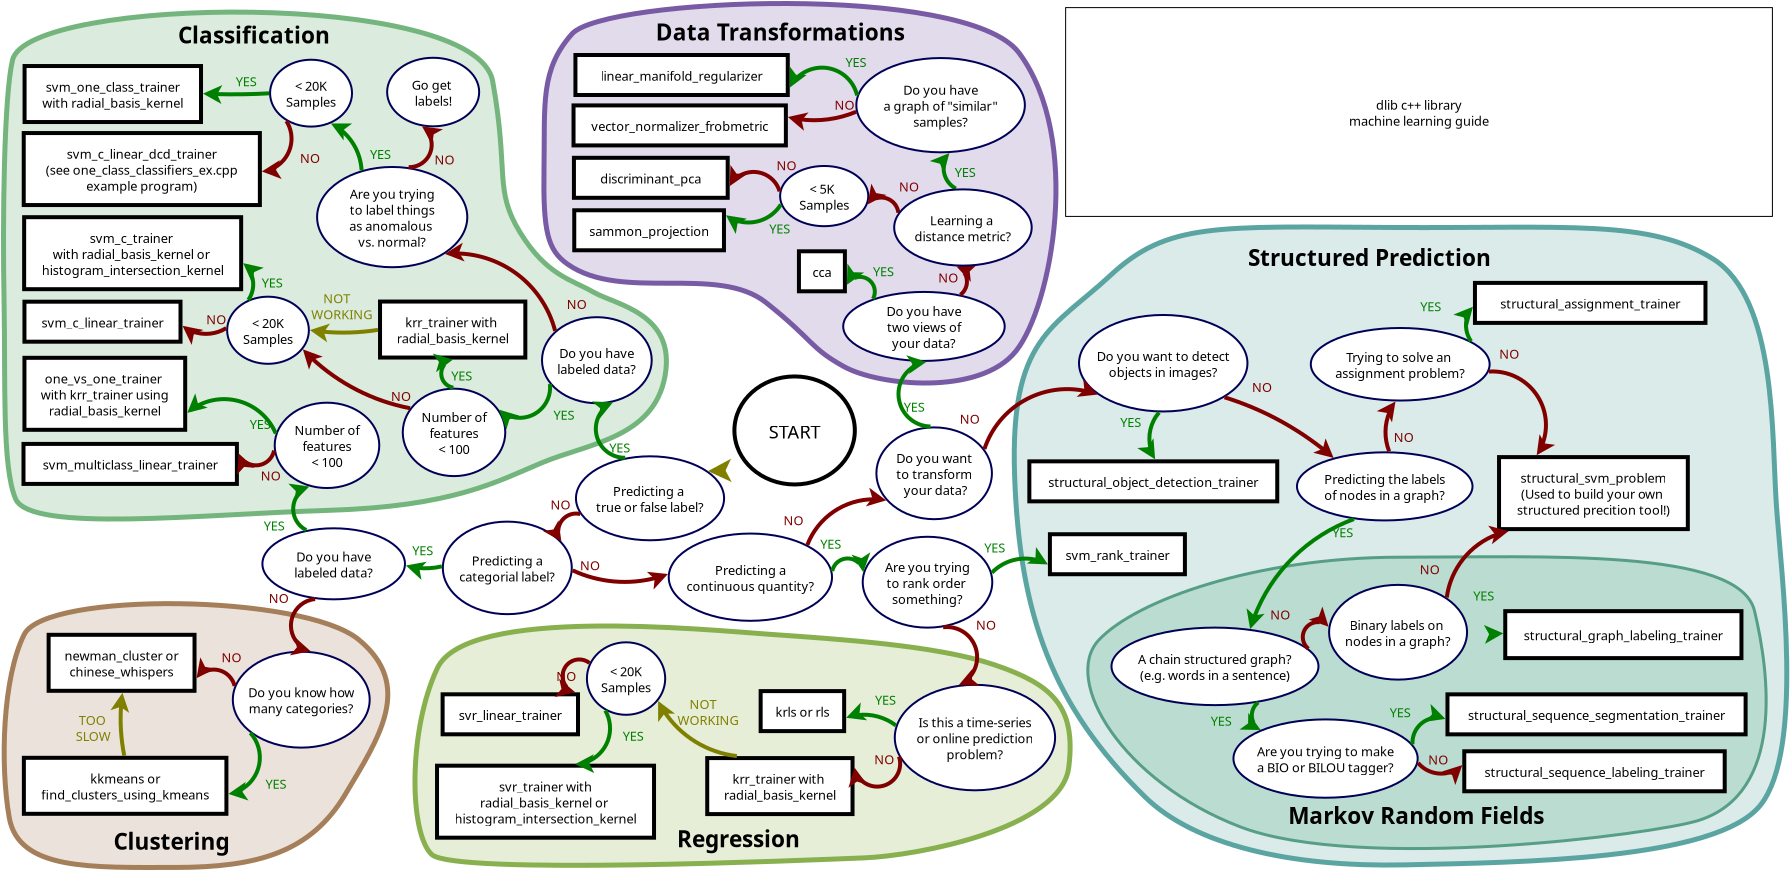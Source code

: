 <?xml version="1.0" encoding="UTF-8"?>
<dia:diagram xmlns:dia="http://www.lysator.liu.se/~alla/dia/">
  <dia:layer name="Background" visible="true" active="true">
    <dia:object type="Standard - Beziergon" version="0" id="O0">
      <dia:attribute name="obj_pos">
        <dia:point val="16.278,-14.837"/>
      </dia:attribute>
      <dia:attribute name="obj_bb">
        <dia:rectangle val="14.746,-16.481;40.6,2.745"/>
      </dia:attribute>
      <dia:attribute name="bez_points">
        <dia:point val="16.278,-14.837"/>
        <dia:point val="17.878,-16.637"/>
        <dia:point val="36.012,-17.404"/>
        <dia:point val="38.628,-13.887"/>
        <dia:point val="41.825,-9.588"/>
        <dia:point val="40.271,-1.223"/>
        <dia:point val="38.471,1.027"/>
        <dia:point val="36.671,3.277"/>
        <dia:point val="31.608,2.762"/>
        <dia:point val="29.873,1.798"/>
        <dia:point val="28.138,0.835"/>
        <dia:point val="28.408,0.526"/>
        <dia:point val="25.979,-1.402"/>
        <dia:point val="23.55,-3.329"/>
        <dia:point val="18.761,-1.418"/>
        <dia:point val="16.058,-3.322"/>
        <dia:point val="15.052,-4.031"/>
        <dia:point val="14.828,-4.937"/>
        <dia:point val="14.878,-8.137"/>
        <dia:point val="14.928,-11.337"/>
        <dia:point val="14.678,-13.037"/>
      </dia:attribute>
      <dia:attribute name="corner_types">
        <dia:enum val="43710288"/>
        <dia:enum val="1"/>
        <dia:enum val="0"/>
        <dia:enum val="0"/>
        <dia:enum val="0"/>
        <dia:enum val="1"/>
        <dia:enum val="0"/>
        <dia:enum val="0"/>
      </dia:attribute>
      <dia:attribute name="line_color">
        <dia:color val="#785ba4"/>
      </dia:attribute>
      <dia:attribute name="line_width">
        <dia:real val="0.25"/>
      </dia:attribute>
      <dia:attribute name="inner_color">
        <dia:color val="#e1dbeb"/>
      </dia:attribute>
      <dia:attribute name="show_background">
        <dia:boolean val="true"/>
      </dia:attribute>
    </dia:object>
    <dia:object type="Flowchart - Ellipse" version="0" id="O1">
      <dia:attribute name="obj_pos">
        <dia:point val="26.683,-8.233"/>
      </dia:attribute>
      <dia:attribute name="obj_bb">
        <dia:rectangle val="26.633,-8.283;31.141,-5.173"/>
      </dia:attribute>
      <dia:attribute name="elem_corner">
        <dia:point val="26.683,-8.233"/>
      </dia:attribute>
      <dia:attribute name="elem_width">
        <dia:real val="4.408"/>
      </dia:attribute>
      <dia:attribute name="elem_height">
        <dia:real val="3.011"/>
      </dia:attribute>
      <dia:attribute name="border_width">
        <dia:real val="0.1"/>
      </dia:attribute>
      <dia:attribute name="border_color">
        <dia:color val="#000057"/>
      </dia:attribute>
      <dia:attribute name="show_background">
        <dia:boolean val="true"/>
      </dia:attribute>
      <dia:attribute name="padding">
        <dia:real val="0.2"/>
      </dia:attribute>
      <dia:attribute name="text">
        <dia:composite type="text">
          <dia:attribute name="string">
            <dia:string>#&lt; 5K 
Samples#</dia:string>
          </dia:attribute>
          <dia:attribute name="font">
            <dia:font family="sans" style="0" name="Helvetica"/>
          </dia:attribute>
          <dia:attribute name="height">
            <dia:real val="0.8"/>
          </dia:attribute>
          <dia:attribute name="pos">
            <dia:point val="28.887,-6.933"/>
          </dia:attribute>
          <dia:attribute name="color">
            <dia:color val="#000000"/>
          </dia:attribute>
          <dia:attribute name="alignment">
            <dia:enum val="1"/>
          </dia:attribute>
        </dia:composite>
      </dia:attribute>
    </dia:object>
    <dia:object type="Flowchart - Box" version="0" id="O2">
      <dia:attribute name="obj_pos">
        <dia:point val="16.39,-6.018"/>
      </dia:attribute>
      <dia:attribute name="obj_bb">
        <dia:rectangle val="16.29,-6.118;23.976,-3.918"/>
      </dia:attribute>
      <dia:attribute name="elem_corner">
        <dia:point val="16.39,-6.018"/>
      </dia:attribute>
      <dia:attribute name="elem_width">
        <dia:real val="7.486"/>
      </dia:attribute>
      <dia:attribute name="elem_height">
        <dia:real val="2"/>
      </dia:attribute>
      <dia:attribute name="border_width">
        <dia:real val="0.2"/>
      </dia:attribute>
      <dia:attribute name="show_background">
        <dia:boolean val="true"/>
      </dia:attribute>
      <dia:attribute name="padding">
        <dia:real val="0.5"/>
      </dia:attribute>
      <dia:attribute name="text">
        <dia:composite type="text">
          <dia:attribute name="string">
            <dia:string>#sammon_projection#</dia:string>
          </dia:attribute>
          <dia:attribute name="font">
            <dia:font family="sans" style="0" name="Helvetica"/>
          </dia:attribute>
          <dia:attribute name="height">
            <dia:real val="0.8"/>
          </dia:attribute>
          <dia:attribute name="pos">
            <dia:point val="20.133,-4.823"/>
          </dia:attribute>
          <dia:attribute name="color">
            <dia:color val="#000000"/>
          </dia:attribute>
          <dia:attribute name="alignment">
            <dia:enum val="1"/>
          </dia:attribute>
        </dia:composite>
      </dia:attribute>
    </dia:object>
    <dia:object type="Flowchart - Box" version="0" id="O3">
      <dia:attribute name="obj_pos">
        <dia:point val="16.374,-8.641"/>
      </dia:attribute>
      <dia:attribute name="obj_bb">
        <dia:rectangle val="16.274,-8.741;24.162,-6.541"/>
      </dia:attribute>
      <dia:attribute name="elem_corner">
        <dia:point val="16.374,-8.641"/>
      </dia:attribute>
      <dia:attribute name="elem_width">
        <dia:real val="7.688"/>
      </dia:attribute>
      <dia:attribute name="elem_height">
        <dia:real val="2"/>
      </dia:attribute>
      <dia:attribute name="border_width">
        <dia:real val="0.2"/>
      </dia:attribute>
      <dia:attribute name="show_background">
        <dia:boolean val="true"/>
      </dia:attribute>
      <dia:attribute name="padding">
        <dia:real val="0.5"/>
      </dia:attribute>
      <dia:attribute name="text">
        <dia:composite type="text">
          <dia:attribute name="string">
            <dia:string>#discriminant_pca#</dia:string>
          </dia:attribute>
          <dia:attribute name="font">
            <dia:font family="sans" style="0" name="Helvetica"/>
          </dia:attribute>
          <dia:attribute name="height">
            <dia:real val="0.8"/>
          </dia:attribute>
          <dia:attribute name="pos">
            <dia:point val="20.218,-7.446"/>
          </dia:attribute>
          <dia:attribute name="color">
            <dia:color val="#000000"/>
          </dia:attribute>
          <dia:attribute name="alignment">
            <dia:enum val="1"/>
          </dia:attribute>
        </dia:composite>
      </dia:attribute>
    </dia:object>
    <dia:object type="Flowchart - Ellipse" version="0" id="O4">
      <dia:attribute name="obj_pos">
        <dia:point val="29.838,-1.935"/>
      </dia:attribute>
      <dia:attribute name="obj_bb">
        <dia:rectangle val="29.788,-1.985;37.963,1.564"/>
      </dia:attribute>
      <dia:attribute name="elem_corner">
        <dia:point val="29.838,-1.935"/>
      </dia:attribute>
      <dia:attribute name="elem_width">
        <dia:real val="8.074"/>
      </dia:attribute>
      <dia:attribute name="elem_height">
        <dia:real val="3.449"/>
      </dia:attribute>
      <dia:attribute name="border_width">
        <dia:real val="0.1"/>
      </dia:attribute>
      <dia:attribute name="border_color">
        <dia:color val="#000057"/>
      </dia:attribute>
      <dia:attribute name="show_background">
        <dia:boolean val="true"/>
      </dia:attribute>
      <dia:attribute name="padding">
        <dia:real val="0.2"/>
      </dia:attribute>
      <dia:attribute name="text">
        <dia:composite type="text">
          <dia:attribute name="string">
            <dia:string>#Do you have
two views of
your data?#</dia:string>
          </dia:attribute>
          <dia:attribute name="font">
            <dia:font family="sans" style="0" name="Helvetica"/>
          </dia:attribute>
          <dia:attribute name="height">
            <dia:real val="0.8"/>
          </dia:attribute>
          <dia:attribute name="pos">
            <dia:point val="33.876,-0.816"/>
          </dia:attribute>
          <dia:attribute name="color">
            <dia:color val="#000000"/>
          </dia:attribute>
          <dia:attribute name="alignment">
            <dia:enum val="1"/>
          </dia:attribute>
        </dia:composite>
      </dia:attribute>
    </dia:object>
    <dia:object type="Standard - Arc" version="0" id="O5">
      <dia:attribute name="obj_pos">
        <dia:point val="28.887,-6.728"/>
      </dia:attribute>
      <dia:attribute name="obj_bb">
        <dia:rectangle val="20.108,-8.354;28.997,-6.618"/>
      </dia:attribute>
      <dia:attribute name="conn_endpoints">
        <dia:point val="28.887,-6.728"/>
        <dia:point val="20.218,-7.641"/>
      </dia:attribute>
      <dia:attribute name="arc_color">
        <dia:color val="#800000"/>
      </dia:attribute>
      <dia:attribute name="curve_distance">
        <dia:real val="0.839"/>
      </dia:attribute>
      <dia:attribute name="line_width">
        <dia:real val="0.2"/>
      </dia:attribute>
      <dia:attribute name="end_arrow">
        <dia:enum val="22"/>
      </dia:attribute>
      <dia:attribute name="end_arrow_length">
        <dia:real val="0.5"/>
      </dia:attribute>
      <dia:attribute name="end_arrow_width">
        <dia:real val="0.5"/>
      </dia:attribute>
      <dia:connections>
        <dia:connection handle="0" to="O1" connection="16"/>
        <dia:connection handle="1" to="O3" connection="16"/>
      </dia:connections>
    </dia:object>
    <dia:object type="Standard - Arc" version="0" id="O6">
      <dia:attribute name="obj_pos">
        <dia:point val="28.887,-6.728"/>
      </dia:attribute>
      <dia:attribute name="obj_bb">
        <dia:rectangle val="20.016,-6.845;29.004,-4.473"/>
      </dia:attribute>
      <dia:attribute name="conn_endpoints">
        <dia:point val="28.887,-6.728"/>
        <dia:point val="20.133,-5.018"/>
      </dia:attribute>
      <dia:attribute name="arc_color">
        <dia:color val="#008000"/>
      </dia:attribute>
      <dia:attribute name="curve_distance">
        <dia:real val="-0.606"/>
      </dia:attribute>
      <dia:attribute name="line_width">
        <dia:real val="0.2"/>
      </dia:attribute>
      <dia:attribute name="end_arrow">
        <dia:enum val="22"/>
      </dia:attribute>
      <dia:attribute name="end_arrow_length">
        <dia:real val="0.5"/>
      </dia:attribute>
      <dia:attribute name="end_arrow_width">
        <dia:real val="0.5"/>
      </dia:attribute>
      <dia:connections>
        <dia:connection handle="0" to="O1" connection="16"/>
        <dia:connection handle="1" to="O2" connection="16"/>
      </dia:connections>
    </dia:object>
    <dia:object type="Standard - Arc" version="0" id="O7">
      <dia:attribute name="obj_pos">
        <dia:point val="33.876,-0.211"/>
      </dia:attribute>
      <dia:attribute name="obj_bb">
        <dia:rectangle val="33.746,-5.287;36.692,-0.081"/>
      </dia:attribute>
      <dia:attribute name="conn_endpoints">
        <dia:point val="33.876,-0.211"/>
        <dia:point val="35.825,-5.157"/>
      </dia:attribute>
      <dia:attribute name="arc_color">
        <dia:color val="#800000"/>
      </dia:attribute>
      <dia:attribute name="curve_distance">
        <dia:real val="1.238"/>
      </dia:attribute>
      <dia:attribute name="line_width">
        <dia:real val="0.2"/>
      </dia:attribute>
      <dia:attribute name="end_arrow">
        <dia:enum val="22"/>
      </dia:attribute>
      <dia:attribute name="end_arrow_length">
        <dia:real val="0.5"/>
      </dia:attribute>
      <dia:attribute name="end_arrow_width">
        <dia:real val="0.5"/>
      </dia:attribute>
      <dia:connections>
        <dia:connection handle="0" to="O4" connection="16"/>
        <dia:connection handle="1" to="O49" connection="16"/>
      </dia:connections>
    </dia:object>
    <dia:object type="Flowchart - Box" version="0" id="O8">
      <dia:attribute name="obj_pos">
        <dia:point val="27.624,-3.967"/>
      </dia:attribute>
      <dia:attribute name="obj_bb">
        <dia:rectangle val="27.524,-4.067;30.021,-1.867"/>
      </dia:attribute>
      <dia:attribute name="elem_corner">
        <dia:point val="27.624,-3.967"/>
      </dia:attribute>
      <dia:attribute name="elem_width">
        <dia:real val="2.298"/>
      </dia:attribute>
      <dia:attribute name="elem_height">
        <dia:real val="2"/>
      </dia:attribute>
      <dia:attribute name="border_width">
        <dia:real val="0.2"/>
      </dia:attribute>
      <dia:attribute name="show_background">
        <dia:boolean val="true"/>
      </dia:attribute>
      <dia:attribute name="padding">
        <dia:real val="0.5"/>
      </dia:attribute>
      <dia:attribute name="text">
        <dia:composite type="text">
          <dia:attribute name="string">
            <dia:string>#cca#</dia:string>
          </dia:attribute>
          <dia:attribute name="font">
            <dia:font family="sans" style="0" name="Helvetica"/>
          </dia:attribute>
          <dia:attribute name="height">
            <dia:real val="0.8"/>
          </dia:attribute>
          <dia:attribute name="pos">
            <dia:point val="28.772,-2.772"/>
          </dia:attribute>
          <dia:attribute name="color">
            <dia:color val="#000000"/>
          </dia:attribute>
          <dia:attribute name="alignment">
            <dia:enum val="1"/>
          </dia:attribute>
        </dia:composite>
      </dia:attribute>
    </dia:object>
    <dia:object type="Standard - Arc" version="0" id="O9">
      <dia:attribute name="obj_pos">
        <dia:point val="33.876,-0.211"/>
      </dia:attribute>
      <dia:attribute name="obj_bb">
        <dia:rectangle val="28.637,-3.45;34.011,-0.075"/>
      </dia:attribute>
      <dia:attribute name="conn_endpoints">
        <dia:point val="33.876,-0.211"/>
        <dia:point val="28.772,-2.967"/>
      </dia:attribute>
      <dia:attribute name="arc_color">
        <dia:color val="#008000"/>
      </dia:attribute>
      <dia:attribute name="curve_distance">
        <dia:real val="0.748"/>
      </dia:attribute>
      <dia:attribute name="line_width">
        <dia:real val="0.2"/>
      </dia:attribute>
      <dia:attribute name="end_arrow">
        <dia:enum val="22"/>
      </dia:attribute>
      <dia:attribute name="end_arrow_length">
        <dia:real val="0.5"/>
      </dia:attribute>
      <dia:attribute name="end_arrow_width">
        <dia:real val="0.5"/>
      </dia:attribute>
      <dia:connections>
        <dia:connection handle="0" to="O4" connection="16"/>
        <dia:connection handle="1" to="O8" connection="16"/>
      </dia:connections>
    </dia:object>
    <dia:object type="Standard - Text" version="1" id="O10">
      <dia:attribute name="obj_pos">
        <dia:point val="29.947,-13.186"/>
      </dia:attribute>
      <dia:attribute name="obj_bb">
        <dia:rectangle val="29.947,-13.781;31.15,-13.034"/>
      </dia:attribute>
      <dia:attribute name="text">
        <dia:composite type="text">
          <dia:attribute name="string">
            <dia:string>#YES#</dia:string>
          </dia:attribute>
          <dia:attribute name="font">
            <dia:font family="sans" style="0" name="Helvetica"/>
          </dia:attribute>
          <dia:attribute name="height">
            <dia:real val="0.8"/>
          </dia:attribute>
          <dia:attribute name="pos">
            <dia:point val="29.947,-13.186"/>
          </dia:attribute>
          <dia:attribute name="color">
            <dia:color val="#008000"/>
          </dia:attribute>
          <dia:attribute name="alignment">
            <dia:enum val="0"/>
          </dia:attribute>
        </dia:composite>
      </dia:attribute>
      <dia:attribute name="valign">
        <dia:enum val="3"/>
      </dia:attribute>
    </dia:object>
    <dia:object type="Standard - Arc" version="0" id="O11">
      <dia:attribute name="obj_pos">
        <dia:point val="35.825,-5.157"/>
      </dia:attribute>
      <dia:attribute name="obj_bb">
        <dia:rectangle val="28.767,-7.295;35.945,-5.037"/>
      </dia:attribute>
      <dia:attribute name="conn_endpoints">
        <dia:point val="35.825,-5.157"/>
        <dia:point val="28.887,-6.728"/>
      </dia:attribute>
      <dia:attribute name="arc_color">
        <dia:color val="#800000"/>
      </dia:attribute>
      <dia:attribute name="curve_distance">
        <dia:real val="0.581"/>
      </dia:attribute>
      <dia:attribute name="line_width">
        <dia:real val="0.2"/>
      </dia:attribute>
      <dia:attribute name="end_arrow">
        <dia:enum val="22"/>
      </dia:attribute>
      <dia:attribute name="end_arrow_length">
        <dia:real val="0.5"/>
      </dia:attribute>
      <dia:attribute name="end_arrow_width">
        <dia:real val="0.5"/>
      </dia:attribute>
      <dia:connections>
        <dia:connection handle="0" to="O49" connection="16"/>
        <dia:connection handle="1" to="O1" connection="16"/>
      </dia:connections>
    </dia:object>
    <dia:object type="Standard - Text" version="1" id="O12">
      <dia:attribute name="obj_pos">
        <dia:point val="36.002,-5.34"/>
      </dia:attribute>
      <dia:attribute name="obj_bb">
        <dia:rectangle val="36.002,-5.935;36.002,-5.188"/>
      </dia:attribute>
      <dia:attribute name="text">
        <dia:composite type="text">
          <dia:attribute name="string">
            <dia:string>##</dia:string>
          </dia:attribute>
          <dia:attribute name="font">
            <dia:font family="sans" style="0" name="Helvetica"/>
          </dia:attribute>
          <dia:attribute name="height">
            <dia:real val="0.8"/>
          </dia:attribute>
          <dia:attribute name="pos">
            <dia:point val="36.002,-5.34"/>
          </dia:attribute>
          <dia:attribute name="color">
            <dia:color val="#000000"/>
          </dia:attribute>
          <dia:attribute name="alignment">
            <dia:enum val="0"/>
          </dia:attribute>
        </dia:composite>
      </dia:attribute>
      <dia:attribute name="valign">
        <dia:enum val="3"/>
      </dia:attribute>
    </dia:object>
    <dia:object type="Standard - Text" version="1" id="O13">
      <dia:attribute name="obj_pos">
        <dia:point val="36.002,-5.34"/>
      </dia:attribute>
      <dia:attribute name="obj_bb">
        <dia:rectangle val="36.002,-5.935;36.002,-5.188"/>
      </dia:attribute>
      <dia:attribute name="text">
        <dia:composite type="text">
          <dia:attribute name="string">
            <dia:string>##</dia:string>
          </dia:attribute>
          <dia:attribute name="font">
            <dia:font family="sans" style="0" name="Helvetica"/>
          </dia:attribute>
          <dia:attribute name="height">
            <dia:real val="0.8"/>
          </dia:attribute>
          <dia:attribute name="pos">
            <dia:point val="36.002,-5.34"/>
          </dia:attribute>
          <dia:attribute name="color">
            <dia:color val="#000000"/>
          </dia:attribute>
          <dia:attribute name="alignment">
            <dia:enum val="0"/>
          </dia:attribute>
        </dia:composite>
      </dia:attribute>
      <dia:attribute name="valign">
        <dia:enum val="3"/>
      </dia:attribute>
    </dia:object>
    <dia:object type="Standard - Text" version="1" id="O14">
      <dia:attribute name="obj_pos">
        <dia:point val="36.002,-5.34"/>
      </dia:attribute>
      <dia:attribute name="obj_bb">
        <dia:rectangle val="36.002,-5.935;36.002,-5.188"/>
      </dia:attribute>
      <dia:attribute name="text">
        <dia:composite type="text">
          <dia:attribute name="string">
            <dia:string>##</dia:string>
          </dia:attribute>
          <dia:attribute name="font">
            <dia:font family="sans" style="0" name="Helvetica"/>
          </dia:attribute>
          <dia:attribute name="height">
            <dia:real val="0.8"/>
          </dia:attribute>
          <dia:attribute name="pos">
            <dia:point val="36.002,-5.34"/>
          </dia:attribute>
          <dia:attribute name="color">
            <dia:color val="#000000"/>
          </dia:attribute>
          <dia:attribute name="alignment">
            <dia:enum val="0"/>
          </dia:attribute>
        </dia:composite>
      </dia:attribute>
      <dia:attribute name="valign">
        <dia:enum val="3"/>
      </dia:attribute>
    </dia:object>
    <dia:object type="Standard - Text" version="1" id="O15">
      <dia:attribute name="obj_pos">
        <dia:point val="36.002,-5.34"/>
      </dia:attribute>
      <dia:attribute name="obj_bb">
        <dia:rectangle val="36.002,-5.935;36.002,-5.188"/>
      </dia:attribute>
      <dia:attribute name="text">
        <dia:composite type="text">
          <dia:attribute name="string">
            <dia:string>##</dia:string>
          </dia:attribute>
          <dia:attribute name="font">
            <dia:font family="sans" style="0" name="Helvetica"/>
          </dia:attribute>
          <dia:attribute name="height">
            <dia:real val="0.8"/>
          </dia:attribute>
          <dia:attribute name="pos">
            <dia:point val="36.002,-5.34"/>
          </dia:attribute>
          <dia:attribute name="color">
            <dia:color val="#000000"/>
          </dia:attribute>
          <dia:attribute name="alignment">
            <dia:enum val="0"/>
          </dia:attribute>
        </dia:composite>
      </dia:attribute>
      <dia:attribute name="valign">
        <dia:enum val="3"/>
      </dia:attribute>
    </dia:object>
    <dia:object type="Standard - Text" version="1" id="O16">
      <dia:attribute name="obj_pos">
        <dia:point val="36.002,-5.34"/>
      </dia:attribute>
      <dia:attribute name="obj_bb">
        <dia:rectangle val="36.002,-5.935;36.002,-5.188"/>
      </dia:attribute>
      <dia:attribute name="text">
        <dia:composite type="text">
          <dia:attribute name="string">
            <dia:string>##</dia:string>
          </dia:attribute>
          <dia:attribute name="font">
            <dia:font family="sans" style="0" name="Helvetica"/>
          </dia:attribute>
          <dia:attribute name="height">
            <dia:real val="0.8"/>
          </dia:attribute>
          <dia:attribute name="pos">
            <dia:point val="36.002,-5.34"/>
          </dia:attribute>
          <dia:attribute name="color">
            <dia:color val="#000000"/>
          </dia:attribute>
          <dia:attribute name="alignment">
            <dia:enum val="0"/>
          </dia:attribute>
        </dia:composite>
      </dia:attribute>
      <dia:attribute name="valign">
        <dia:enum val="3"/>
      </dia:attribute>
    </dia:object>
    <dia:object type="Standard - Text" version="1" id="O17">
      <dia:attribute name="obj_pos">
        <dia:point val="36.002,-5.34"/>
      </dia:attribute>
      <dia:attribute name="obj_bb">
        <dia:rectangle val="36.002,-5.935;36.002,-5.188"/>
      </dia:attribute>
      <dia:attribute name="text">
        <dia:composite type="text">
          <dia:attribute name="string">
            <dia:string>##</dia:string>
          </dia:attribute>
          <dia:attribute name="font">
            <dia:font family="sans" style="0" name="Helvetica"/>
          </dia:attribute>
          <dia:attribute name="height">
            <dia:real val="0.8"/>
          </dia:attribute>
          <dia:attribute name="pos">
            <dia:point val="36.002,-5.34"/>
          </dia:attribute>
          <dia:attribute name="color">
            <dia:color val="#000000"/>
          </dia:attribute>
          <dia:attribute name="alignment">
            <dia:enum val="0"/>
          </dia:attribute>
        </dia:composite>
      </dia:attribute>
      <dia:attribute name="valign">
        <dia:enum val="3"/>
      </dia:attribute>
    </dia:object>
    <dia:object type="Standard - Text" version="1" id="O18">
      <dia:attribute name="obj_pos">
        <dia:point val="29.398,-11.038"/>
      </dia:attribute>
      <dia:attribute name="obj_bb">
        <dia:rectangle val="29.398,-11.633;30.383,-10.885"/>
      </dia:attribute>
      <dia:attribute name="text">
        <dia:composite type="text">
          <dia:attribute name="string">
            <dia:string>#NO#</dia:string>
          </dia:attribute>
          <dia:attribute name="font">
            <dia:font family="sans" style="0" name="Helvetica"/>
          </dia:attribute>
          <dia:attribute name="height">
            <dia:real val="0.8"/>
          </dia:attribute>
          <dia:attribute name="pos">
            <dia:point val="29.398,-11.038"/>
          </dia:attribute>
          <dia:attribute name="color">
            <dia:color val="#800000"/>
          </dia:attribute>
          <dia:attribute name="alignment">
            <dia:enum val="0"/>
          </dia:attribute>
        </dia:composite>
      </dia:attribute>
      <dia:attribute name="valign">
        <dia:enum val="3"/>
      </dia:attribute>
    </dia:object>
    <dia:object type="Flowchart - Box" version="0" id="O19">
      <dia:attribute name="obj_pos">
        <dia:point val="16.354,-11.261"/>
      </dia:attribute>
      <dia:attribute name="obj_bb">
        <dia:rectangle val="16.254,-11.361;27.072,-9.161"/>
      </dia:attribute>
      <dia:attribute name="elem_corner">
        <dia:point val="16.354,-11.261"/>
      </dia:attribute>
      <dia:attribute name="elem_width">
        <dia:real val="10.617"/>
      </dia:attribute>
      <dia:attribute name="elem_height">
        <dia:real val="2"/>
      </dia:attribute>
      <dia:attribute name="border_width">
        <dia:real val="0.2"/>
      </dia:attribute>
      <dia:attribute name="show_background">
        <dia:boolean val="true"/>
      </dia:attribute>
      <dia:attribute name="padding">
        <dia:real val="0.5"/>
      </dia:attribute>
      <dia:attribute name="text">
        <dia:composite type="text">
          <dia:attribute name="string">
            <dia:string>#vector_normalizer_frobmetric#</dia:string>
          </dia:attribute>
          <dia:attribute name="font">
            <dia:font family="sans" style="0" name="Helvetica"/>
          </dia:attribute>
          <dia:attribute name="height">
            <dia:real val="0.8"/>
          </dia:attribute>
          <dia:attribute name="pos">
            <dia:point val="21.663,-10.066"/>
          </dia:attribute>
          <dia:attribute name="color">
            <dia:color val="#000000"/>
          </dia:attribute>
          <dia:attribute name="alignment">
            <dia:enum val="1"/>
          </dia:attribute>
        </dia:composite>
      </dia:attribute>
    </dia:object>
    <dia:object type="Flowchart - Box" version="0" id="O20">
      <dia:attribute name="obj_pos">
        <dia:point val="16.449,-13.781"/>
      </dia:attribute>
      <dia:attribute name="obj_bb">
        <dia:rectangle val="16.349,-13.881;27.167,-11.681"/>
      </dia:attribute>
      <dia:attribute name="elem_corner">
        <dia:point val="16.449,-13.781"/>
      </dia:attribute>
      <dia:attribute name="elem_width">
        <dia:real val="10.617"/>
      </dia:attribute>
      <dia:attribute name="elem_height">
        <dia:real val="2"/>
      </dia:attribute>
      <dia:attribute name="border_width">
        <dia:real val="0.2"/>
      </dia:attribute>
      <dia:attribute name="show_background">
        <dia:boolean val="true"/>
      </dia:attribute>
      <dia:attribute name="padding">
        <dia:real val="0.5"/>
      </dia:attribute>
      <dia:attribute name="text">
        <dia:composite type="text">
          <dia:attribute name="string">
            <dia:string>#linear_manifold_regularizer#</dia:string>
          </dia:attribute>
          <dia:attribute name="font">
            <dia:font family="sans" style="0" name="Helvetica"/>
          </dia:attribute>
          <dia:attribute name="height">
            <dia:real val="0.8"/>
          </dia:attribute>
          <dia:attribute name="pos">
            <dia:point val="21.758,-12.586"/>
          </dia:attribute>
          <dia:attribute name="color">
            <dia:color val="#000000"/>
          </dia:attribute>
          <dia:attribute name="alignment">
            <dia:enum val="1"/>
          </dia:attribute>
        </dia:composite>
      </dia:attribute>
    </dia:object>
    <dia:object type="Flowchart - Ellipse" version="0" id="O21">
      <dia:attribute name="obj_pos">
        <dia:point val="30.495,-13.63"/>
      </dia:attribute>
      <dia:attribute name="obj_bb">
        <dia:rectangle val="30.445,-13.68;38.971,-8.866"/>
      </dia:attribute>
      <dia:attribute name="elem_corner">
        <dia:point val="30.495,-13.63"/>
      </dia:attribute>
      <dia:attribute name="elem_width">
        <dia:real val="8.426"/>
      </dia:attribute>
      <dia:attribute name="elem_height">
        <dia:real val="4.714"/>
      </dia:attribute>
      <dia:attribute name="border_width">
        <dia:real val="0.1"/>
      </dia:attribute>
      <dia:attribute name="border_color">
        <dia:color val="#000057"/>
      </dia:attribute>
      <dia:attribute name="show_background">
        <dia:boolean val="true"/>
      </dia:attribute>
      <dia:attribute name="padding">
        <dia:real val="0.2"/>
      </dia:attribute>
      <dia:attribute name="text">
        <dia:composite type="text">
          <dia:attribute name="string">
            <dia:string>#Do you have
a graph of "similar"
samples?#</dia:string>
          </dia:attribute>
          <dia:attribute name="font">
            <dia:font family="sans" style="0" name="Helvetica"/>
          </dia:attribute>
          <dia:attribute name="height">
            <dia:real val="0.8"/>
          </dia:attribute>
          <dia:attribute name="pos">
            <dia:point val="34.708,-11.878"/>
          </dia:attribute>
          <dia:attribute name="color">
            <dia:color val="#000000"/>
          </dia:attribute>
          <dia:attribute name="alignment">
            <dia:enum val="1"/>
          </dia:attribute>
        </dia:composite>
      </dia:attribute>
    </dia:object>
    <dia:object type="Standard - Text" version="1" id="O22">
      <dia:attribute name="obj_pos">
        <dia:point val="34.708,-11.273"/>
      </dia:attribute>
      <dia:attribute name="obj_bb">
        <dia:rectangle val="34.708,-11.868;34.708,-11.121"/>
      </dia:attribute>
      <dia:attribute name="text">
        <dia:composite type="text">
          <dia:attribute name="string">
            <dia:string>##</dia:string>
          </dia:attribute>
          <dia:attribute name="font">
            <dia:font family="sans" style="0" name="Helvetica"/>
          </dia:attribute>
          <dia:attribute name="height">
            <dia:real val="0.8"/>
          </dia:attribute>
          <dia:attribute name="pos">
            <dia:point val="34.708,-11.273"/>
          </dia:attribute>
          <dia:attribute name="color">
            <dia:color val="#000000"/>
          </dia:attribute>
          <dia:attribute name="alignment">
            <dia:enum val="0"/>
          </dia:attribute>
        </dia:composite>
      </dia:attribute>
      <dia:attribute name="valign">
        <dia:enum val="3"/>
      </dia:attribute>
      <dia:connections>
        <dia:connection handle="0" to="O21" connection="16"/>
      </dia:connections>
    </dia:object>
    <dia:object type="Standard - Arc" version="0" id="O23">
      <dia:attribute name="obj_pos">
        <dia:point val="35.825,-5.157"/>
      </dia:attribute>
      <dia:attribute name="obj_bb">
        <dia:rectangle val="34.144,-11.389;35.941,-5.041"/>
      </dia:attribute>
      <dia:attribute name="conn_endpoints">
        <dia:point val="35.825,-5.157"/>
        <dia:point val="34.708,-11.273"/>
      </dia:attribute>
      <dia:attribute name="arc_color">
        <dia:color val="#008000"/>
      </dia:attribute>
      <dia:attribute name="curve_distance">
        <dia:real val="-0.436"/>
      </dia:attribute>
      <dia:attribute name="line_width">
        <dia:real val="0.2"/>
      </dia:attribute>
      <dia:attribute name="end_arrow">
        <dia:enum val="22"/>
      </dia:attribute>
      <dia:attribute name="end_arrow_length">
        <dia:real val="0.5"/>
      </dia:attribute>
      <dia:attribute name="end_arrow_width">
        <dia:real val="0.5"/>
      </dia:attribute>
      <dia:connections>
        <dia:connection handle="0" to="O49" connection="16"/>
        <dia:connection handle="1" to="O21" connection="16"/>
      </dia:connections>
    </dia:object>
    <dia:object type="Standard - Arc" version="0" id="O24">
      <dia:attribute name="obj_pos">
        <dia:point val="34.708,-11.273"/>
      </dia:attribute>
      <dia:attribute name="obj_bb">
        <dia:rectangle val="21.556,-11.38;34.816,-9.78"/>
      </dia:attribute>
      <dia:attribute name="conn_endpoints">
        <dia:point val="34.708,-11.273"/>
        <dia:point val="21.663,-10.261"/>
      </dia:attribute>
      <dia:attribute name="arc_color">
        <dia:color val="#800000"/>
      </dia:attribute>
      <dia:attribute name="curve_distance">
        <dia:real val="-0.278"/>
      </dia:attribute>
      <dia:attribute name="line_width">
        <dia:real val="0.2"/>
      </dia:attribute>
      <dia:attribute name="end_arrow">
        <dia:enum val="22"/>
      </dia:attribute>
      <dia:attribute name="end_arrow_length">
        <dia:real val="0.5"/>
      </dia:attribute>
      <dia:attribute name="end_arrow_width">
        <dia:real val="0.5"/>
      </dia:attribute>
      <dia:connections>
        <dia:connection handle="0" to="O21" connection="16"/>
        <dia:connection handle="1" to="O19" connection="16"/>
      </dia:connections>
    </dia:object>
    <dia:object type="Standard - Arc" version="0" id="O25">
      <dia:attribute name="obj_pos">
        <dia:point val="34.708,-11.273"/>
      </dia:attribute>
      <dia:attribute name="obj_bb">
        <dia:rectangle val="21.647,-13.47;34.819,-11.162"/>
      </dia:attribute>
      <dia:attribute name="conn_endpoints">
        <dia:point val="34.708,-11.273"/>
        <dia:point val="21.758,-12.781"/>
      </dia:attribute>
      <dia:attribute name="arc_color">
        <dia:color val="#008000"/>
      </dia:attribute>
      <dia:attribute name="curve_distance">
        <dia:real val="1.19"/>
      </dia:attribute>
      <dia:attribute name="line_width">
        <dia:real val="0.2"/>
      </dia:attribute>
      <dia:attribute name="end_arrow">
        <dia:enum val="22"/>
      </dia:attribute>
      <dia:attribute name="end_arrow_length">
        <dia:real val="0.5"/>
      </dia:attribute>
      <dia:attribute name="end_arrow_width">
        <dia:real val="0.5"/>
      </dia:attribute>
      <dia:connections>
        <dia:connection handle="0" to="O21" connection="16"/>
        <dia:connection handle="1" to="O20" connection="16"/>
      </dia:connections>
    </dia:object>
    <dia:object type="Standard - Text" version="1" id="O26">
      <dia:attribute name="obj_pos">
        <dia:point val="31.322,-2.717"/>
      </dia:attribute>
      <dia:attribute name="obj_bb">
        <dia:rectangle val="31.322,-3.312;32.525,-2.565"/>
      </dia:attribute>
      <dia:attribute name="text">
        <dia:composite type="text">
          <dia:attribute name="string">
            <dia:string>#YES#</dia:string>
          </dia:attribute>
          <dia:attribute name="font">
            <dia:font family="sans" style="0" name="Helvetica"/>
          </dia:attribute>
          <dia:attribute name="height">
            <dia:real val="0.8"/>
          </dia:attribute>
          <dia:attribute name="pos">
            <dia:point val="31.322,-2.717"/>
          </dia:attribute>
          <dia:attribute name="color">
            <dia:color val="#008000"/>
          </dia:attribute>
          <dia:attribute name="alignment">
            <dia:enum val="0"/>
          </dia:attribute>
        </dia:composite>
      </dia:attribute>
      <dia:attribute name="valign">
        <dia:enum val="3"/>
      </dia:attribute>
    </dia:object>
    <dia:object type="Standard - Text" version="1" id="O27">
      <dia:attribute name="obj_pos">
        <dia:point val="34.587,-2.409"/>
      </dia:attribute>
      <dia:attribute name="obj_bb">
        <dia:rectangle val="34.587,-3.004;35.572,-2.256"/>
      </dia:attribute>
      <dia:attribute name="text">
        <dia:composite type="text">
          <dia:attribute name="string">
            <dia:string>#NO#</dia:string>
          </dia:attribute>
          <dia:attribute name="font">
            <dia:font family="sans" style="0" name="Helvetica"/>
          </dia:attribute>
          <dia:attribute name="height">
            <dia:real val="0.8"/>
          </dia:attribute>
          <dia:attribute name="pos">
            <dia:point val="34.587,-2.409"/>
          </dia:attribute>
          <dia:attribute name="color">
            <dia:color val="#800000"/>
          </dia:attribute>
          <dia:attribute name="alignment">
            <dia:enum val="0"/>
          </dia:attribute>
        </dia:composite>
      </dia:attribute>
      <dia:attribute name="valign">
        <dia:enum val="3"/>
      </dia:attribute>
    </dia:object>
    <dia:object type="Standard - Text" version="1" id="O28">
      <dia:attribute name="obj_pos">
        <dia:point val="35.417,-7.679"/>
      </dia:attribute>
      <dia:attribute name="obj_bb">
        <dia:rectangle val="35.417,-8.274;36.619,-7.526"/>
      </dia:attribute>
      <dia:attribute name="text">
        <dia:composite type="text">
          <dia:attribute name="string">
            <dia:string>#YES#</dia:string>
          </dia:attribute>
          <dia:attribute name="font">
            <dia:font family="sans" style="0" name="Helvetica"/>
          </dia:attribute>
          <dia:attribute name="height">
            <dia:real val="0.8"/>
          </dia:attribute>
          <dia:attribute name="pos">
            <dia:point val="35.417,-7.679"/>
          </dia:attribute>
          <dia:attribute name="color">
            <dia:color val="#008000"/>
          </dia:attribute>
          <dia:attribute name="alignment">
            <dia:enum val="0"/>
          </dia:attribute>
        </dia:composite>
      </dia:attribute>
      <dia:attribute name="valign">
        <dia:enum val="3"/>
      </dia:attribute>
    </dia:object>
    <dia:object type="Standard - Text" version="1" id="O29">
      <dia:attribute name="obj_pos">
        <dia:point val="32.628,-6.951"/>
      </dia:attribute>
      <dia:attribute name="obj_bb">
        <dia:rectangle val="32.628,-7.546;33.613,-6.799"/>
      </dia:attribute>
      <dia:attribute name="text">
        <dia:composite type="text">
          <dia:attribute name="string">
            <dia:string>#NO#</dia:string>
          </dia:attribute>
          <dia:attribute name="font">
            <dia:font family="sans" style="0" name="Helvetica"/>
          </dia:attribute>
          <dia:attribute name="height">
            <dia:real val="0.8"/>
          </dia:attribute>
          <dia:attribute name="pos">
            <dia:point val="32.628,-6.951"/>
          </dia:attribute>
          <dia:attribute name="color">
            <dia:color val="#800000"/>
          </dia:attribute>
          <dia:attribute name="alignment">
            <dia:enum val="0"/>
          </dia:attribute>
        </dia:composite>
      </dia:attribute>
      <dia:attribute name="valign">
        <dia:enum val="3"/>
      </dia:attribute>
    </dia:object>
    <dia:object type="Standard - Text" version="1" id="O30">
      <dia:attribute name="obj_pos">
        <dia:point val="26.136,-4.859"/>
      </dia:attribute>
      <dia:attribute name="obj_bb">
        <dia:rectangle val="26.136,-5.454;27.338,-4.707"/>
      </dia:attribute>
      <dia:attribute name="text">
        <dia:composite type="text">
          <dia:attribute name="string">
            <dia:string>#YES#</dia:string>
          </dia:attribute>
          <dia:attribute name="font">
            <dia:font family="sans" style="0" name="Helvetica"/>
          </dia:attribute>
          <dia:attribute name="height">
            <dia:real val="0.8"/>
          </dia:attribute>
          <dia:attribute name="pos">
            <dia:point val="26.136,-4.859"/>
          </dia:attribute>
          <dia:attribute name="color">
            <dia:color val="#008000"/>
          </dia:attribute>
          <dia:attribute name="alignment">
            <dia:enum val="0"/>
          </dia:attribute>
        </dia:composite>
      </dia:attribute>
      <dia:attribute name="valign">
        <dia:enum val="3"/>
      </dia:attribute>
    </dia:object>
    <dia:object type="Standard - Text" version="1" id="O31">
      <dia:attribute name="obj_pos">
        <dia:point val="26.497,-8.017"/>
      </dia:attribute>
      <dia:attribute name="obj_bb">
        <dia:rectangle val="26.497,-8.612;27.482,-7.864"/>
      </dia:attribute>
      <dia:attribute name="text">
        <dia:composite type="text">
          <dia:attribute name="string">
            <dia:string>#NO#</dia:string>
          </dia:attribute>
          <dia:attribute name="font">
            <dia:font family="sans" style="0" name="Helvetica"/>
          </dia:attribute>
          <dia:attribute name="height">
            <dia:real val="0.8"/>
          </dia:attribute>
          <dia:attribute name="pos">
            <dia:point val="26.497,-8.017"/>
          </dia:attribute>
          <dia:attribute name="color">
            <dia:color val="#800000"/>
          </dia:attribute>
          <dia:attribute name="alignment">
            <dia:enum val="0"/>
          </dia:attribute>
        </dia:composite>
      </dia:attribute>
      <dia:attribute name="valign">
        <dia:enum val="3"/>
      </dia:attribute>
    </dia:object>
    <dia:object type="Standard - Text" version="1" id="O32">
      <dia:attribute name="obj_pos">
        <dia:point val="20.468,-14.501"/>
      </dia:attribute>
      <dia:attribute name="obj_bb">
        <dia:rectangle val="20.468,-15.551;34.245,-14.233"/>
      </dia:attribute>
      <dia:attribute name="text">
        <dia:composite type="text">
          <dia:attribute name="string">
            <dia:string>#Data Transformations#</dia:string>
          </dia:attribute>
          <dia:attribute name="font">
            <dia:font family="sans" style="80" name="Helvetica-Bold"/>
          </dia:attribute>
          <dia:attribute name="height">
            <dia:real val="1.411"/>
          </dia:attribute>
          <dia:attribute name="pos">
            <dia:point val="20.468,-14.501"/>
          </dia:attribute>
          <dia:attribute name="color">
            <dia:color val="#000000"/>
          </dia:attribute>
          <dia:attribute name="alignment">
            <dia:enum val="0"/>
          </dia:attribute>
        </dia:composite>
      </dia:attribute>
      <dia:attribute name="valign">
        <dia:enum val="3"/>
      </dia:attribute>
    </dia:object>
    <dia:object type="Flowchart - Ellipse" version="0" id="O33">
      <dia:attribute name="obj_pos">
        <dia:point val="24.398,2.29"/>
      </dia:attribute>
      <dia:attribute name="obj_bb">
        <dia:rectangle val="24.298,2.19;30.52,7.792"/>
      </dia:attribute>
      <dia:attribute name="elem_corner">
        <dia:point val="24.398,2.29"/>
      </dia:attribute>
      <dia:attribute name="elem_width">
        <dia:real val="6.021"/>
      </dia:attribute>
      <dia:attribute name="elem_height">
        <dia:real val="5.402"/>
      </dia:attribute>
      <dia:attribute name="border_width">
        <dia:real val="0.2"/>
      </dia:attribute>
      <dia:attribute name="show_background">
        <dia:boolean val="true"/>
      </dia:attribute>
      <dia:attribute name="padding">
        <dia:real val="0.354"/>
      </dia:attribute>
      <dia:attribute name="text">
        <dia:composite type="text">
          <dia:attribute name="string">
            <dia:string>#START#</dia:string>
          </dia:attribute>
          <dia:attribute name="font">
            <dia:font family="sans" style="0" name="Helvetica"/>
          </dia:attribute>
          <dia:attribute name="height">
            <dia:real val="1.132"/>
          </dia:attribute>
          <dia:attribute name="pos">
            <dia:point val="27.409,5.267"/>
          </dia:attribute>
          <dia:attribute name="color">
            <dia:color val="#000000"/>
          </dia:attribute>
          <dia:attribute name="alignment">
            <dia:enum val="1"/>
          </dia:attribute>
        </dia:composite>
      </dia:attribute>
    </dia:object>
    <dia:object type="Standard - Text" version="1" id="O34">
      <dia:attribute name="obj_pos">
        <dia:point val="28.173,13.867"/>
      </dia:attribute>
      <dia:attribute name="obj_bb">
        <dia:rectangle val="28.173,13.273;28.173,14.02"/>
      </dia:attribute>
      <dia:attribute name="text">
        <dia:composite type="text">
          <dia:attribute name="string">
            <dia:string>##</dia:string>
          </dia:attribute>
          <dia:attribute name="font">
            <dia:font family="sans" style="0" name="Helvetica"/>
          </dia:attribute>
          <dia:attribute name="height">
            <dia:real val="0.8"/>
          </dia:attribute>
          <dia:attribute name="pos">
            <dia:point val="28.173,13.867"/>
          </dia:attribute>
          <dia:attribute name="color">
            <dia:color val="#000000"/>
          </dia:attribute>
          <dia:attribute name="alignment">
            <dia:enum val="0"/>
          </dia:attribute>
        </dia:composite>
      </dia:attribute>
      <dia:attribute name="valign">
        <dia:enum val="3"/>
      </dia:attribute>
    </dia:object>
    <dia:object type="Flowchart - Ellipse" version="0" id="O35">
      <dia:attribute name="obj_pos">
        <dia:point val="16.476,6.284"/>
      </dia:attribute>
      <dia:attribute name="obj_bb">
        <dia:rectangle val="16.426,6.234;23.933,10.532"/>
      </dia:attribute>
      <dia:attribute name="elem_corner">
        <dia:point val="16.476,6.284"/>
      </dia:attribute>
      <dia:attribute name="elem_width">
        <dia:real val="7.406"/>
      </dia:attribute>
      <dia:attribute name="elem_height">
        <dia:real val="4.198"/>
      </dia:attribute>
      <dia:attribute name="border_width">
        <dia:real val="0.1"/>
      </dia:attribute>
      <dia:attribute name="border_color">
        <dia:color val="#000057"/>
      </dia:attribute>
      <dia:attribute name="show_background">
        <dia:boolean val="true"/>
      </dia:attribute>
      <dia:attribute name="padding">
        <dia:real val="0.2"/>
      </dia:attribute>
      <dia:attribute name="text">
        <dia:composite type="text">
          <dia:attribute name="string">
            <dia:string>#Predicting a 
true or false label?#</dia:string>
          </dia:attribute>
          <dia:attribute name="font">
            <dia:font family="sans" style="0" name="Helvetica"/>
          </dia:attribute>
          <dia:attribute name="height">
            <dia:real val="0.8"/>
          </dia:attribute>
          <dia:attribute name="pos">
            <dia:point val="20.18,8.178"/>
          </dia:attribute>
          <dia:attribute name="color">
            <dia:color val="#000000"/>
          </dia:attribute>
          <dia:attribute name="alignment">
            <dia:enum val="1"/>
          </dia:attribute>
        </dia:composite>
      </dia:attribute>
    </dia:object>
    <dia:object type="Flowchart - Ellipse" version="0" id="O36">
      <dia:attribute name="obj_pos">
        <dia:point val="9.82,9.55"/>
      </dia:attribute>
      <dia:attribute name="obj_bb">
        <dia:rectangle val="9.77,9.5;16.315,14.227"/>
      </dia:attribute>
      <dia:attribute name="elem_corner">
        <dia:point val="9.82,9.55"/>
      </dia:attribute>
      <dia:attribute name="elem_width">
        <dia:real val="6.446"/>
      </dia:attribute>
      <dia:attribute name="elem_height">
        <dia:real val="4.627"/>
      </dia:attribute>
      <dia:attribute name="border_width">
        <dia:real val="0.1"/>
      </dia:attribute>
      <dia:attribute name="border_color">
        <dia:color val="#000057"/>
      </dia:attribute>
      <dia:attribute name="show_background">
        <dia:boolean val="true"/>
      </dia:attribute>
      <dia:attribute name="padding">
        <dia:real val="0.2"/>
      </dia:attribute>
      <dia:attribute name="text">
        <dia:composite type="text">
          <dia:attribute name="string">
            <dia:string>#Predicting a
categorial label?#</dia:string>
          </dia:attribute>
          <dia:attribute name="font">
            <dia:font family="sans" style="0" name="Helvetica"/>
          </dia:attribute>
          <dia:attribute name="height">
            <dia:real val="0.8"/>
          </dia:attribute>
          <dia:attribute name="pos">
            <dia:point val="13.042,11.659"/>
          </dia:attribute>
          <dia:attribute name="color">
            <dia:color val="#000000"/>
          </dia:attribute>
          <dia:attribute name="alignment">
            <dia:enum val="1"/>
          </dia:attribute>
        </dia:composite>
      </dia:attribute>
    </dia:object>
    <dia:object type="Flowchart - Ellipse" version="0" id="O37">
      <dia:attribute name="obj_pos">
        <dia:point val="21.114,10.146"/>
      </dia:attribute>
      <dia:attribute name="obj_bb">
        <dia:rectangle val="21.064,10.096;29.328,14.558"/>
      </dia:attribute>
      <dia:attribute name="elem_corner">
        <dia:point val="21.114,10.146"/>
      </dia:attribute>
      <dia:attribute name="elem_width">
        <dia:real val="8.164"/>
      </dia:attribute>
      <dia:attribute name="elem_height">
        <dia:real val="4.363"/>
      </dia:attribute>
      <dia:attribute name="border_width">
        <dia:real val="0.1"/>
      </dia:attribute>
      <dia:attribute name="border_color">
        <dia:color val="#000057"/>
      </dia:attribute>
      <dia:attribute name="show_background">
        <dia:boolean val="true"/>
      </dia:attribute>
      <dia:attribute name="padding">
        <dia:real val="0.2"/>
      </dia:attribute>
      <dia:attribute name="text">
        <dia:composite type="text">
          <dia:attribute name="string">
            <dia:string>#Predicting a
continuous quantity?#</dia:string>
          </dia:attribute>
          <dia:attribute name="font">
            <dia:font family="sans" style="0" name="Helvetica"/>
          </dia:attribute>
          <dia:attribute name="height">
            <dia:real val="0.8"/>
          </dia:attribute>
          <dia:attribute name="pos">
            <dia:point val="25.196,12.122"/>
          </dia:attribute>
          <dia:attribute name="color">
            <dia:color val="#000000"/>
          </dia:attribute>
          <dia:attribute name="alignment">
            <dia:enum val="1"/>
          </dia:attribute>
        </dia:composite>
      </dia:attribute>
    </dia:object>
    <dia:object type="Flowchart - Ellipse" version="0" id="O38">
      <dia:attribute name="obj_pos">
        <dia:point val="0.798,9.884"/>
      </dia:attribute>
      <dia:attribute name="obj_bb">
        <dia:rectangle val="0.748,9.834;7.977,13.485"/>
      </dia:attribute>
      <dia:attribute name="elem_corner">
        <dia:point val="0.798,9.884"/>
      </dia:attribute>
      <dia:attribute name="elem_width">
        <dia:real val="7.128"/>
      </dia:attribute>
      <dia:attribute name="elem_height">
        <dia:real val="3.551"/>
      </dia:attribute>
      <dia:attribute name="border_width">
        <dia:real val="0.1"/>
      </dia:attribute>
      <dia:attribute name="border_color">
        <dia:color val="#000057"/>
      </dia:attribute>
      <dia:attribute name="show_background">
        <dia:boolean val="true"/>
      </dia:attribute>
      <dia:attribute name="padding">
        <dia:real val="0.2"/>
      </dia:attribute>
      <dia:attribute name="text">
        <dia:composite type="text">
          <dia:attribute name="string">
            <dia:string>#Do you have
labeled data?#</dia:string>
          </dia:attribute>
          <dia:attribute name="font">
            <dia:font family="sans" style="0" name="Helvetica"/>
          </dia:attribute>
          <dia:attribute name="height">
            <dia:real val="0.8"/>
          </dia:attribute>
          <dia:attribute name="pos">
            <dia:point val="4.363,11.455"/>
          </dia:attribute>
          <dia:attribute name="color">
            <dia:color val="#000000"/>
          </dia:attribute>
          <dia:attribute name="alignment">
            <dia:enum val="1"/>
          </dia:attribute>
        </dia:composite>
      </dia:attribute>
    </dia:object>
    <dia:object type="Flowchart - Ellipse" version="0" id="O39">
      <dia:attribute name="obj_pos">
        <dia:point val="30.814,10.307"/>
      </dia:attribute>
      <dia:attribute name="obj_bb">
        <dia:rectangle val="30.764,10.257;37.341,14.9"/>
      </dia:attribute>
      <dia:attribute name="elem_corner">
        <dia:point val="30.814,10.307"/>
      </dia:attribute>
      <dia:attribute name="elem_width">
        <dia:real val="6.477"/>
      </dia:attribute>
      <dia:attribute name="elem_height">
        <dia:real val="4.543"/>
      </dia:attribute>
      <dia:attribute name="border_width">
        <dia:real val="0.1"/>
      </dia:attribute>
      <dia:attribute name="border_color">
        <dia:color val="#000057"/>
      </dia:attribute>
      <dia:attribute name="show_background">
        <dia:boolean val="true"/>
      </dia:attribute>
      <dia:attribute name="padding">
        <dia:real val="0.2"/>
      </dia:attribute>
      <dia:attribute name="text">
        <dia:composite type="text">
          <dia:attribute name="string">
            <dia:string>#Are you trying
to rank order 
something?#</dia:string>
          </dia:attribute>
          <dia:attribute name="font">
            <dia:font family="sans" style="0" name="Helvetica"/>
          </dia:attribute>
          <dia:attribute name="height">
            <dia:real val="0.8"/>
          </dia:attribute>
          <dia:attribute name="pos">
            <dia:point val="34.053,11.973"/>
          </dia:attribute>
          <dia:attribute name="color">
            <dia:color val="#000000"/>
          </dia:attribute>
          <dia:attribute name="alignment">
            <dia:enum val="1"/>
          </dia:attribute>
        </dia:composite>
      </dia:attribute>
    </dia:object>
    <dia:object type="Flowchart - Ellipse" version="0" id="O40">
      <dia:attribute name="obj_pos">
        <dia:point val="31.497,4.838"/>
      </dia:attribute>
      <dia:attribute name="obj_bb">
        <dia:rectangle val="31.447,4.788;37.324,9.478"/>
      </dia:attribute>
      <dia:attribute name="elem_corner">
        <dia:point val="31.497,4.838"/>
      </dia:attribute>
      <dia:attribute name="elem_width">
        <dia:real val="5.776"/>
      </dia:attribute>
      <dia:attribute name="elem_height">
        <dia:real val="4.59"/>
      </dia:attribute>
      <dia:attribute name="border_width">
        <dia:real val="0.1"/>
      </dia:attribute>
      <dia:attribute name="border_color">
        <dia:color val="#000057"/>
      </dia:attribute>
      <dia:attribute name="show_background">
        <dia:boolean val="true"/>
      </dia:attribute>
      <dia:attribute name="padding">
        <dia:real val="0.2"/>
      </dia:attribute>
      <dia:attribute name="text">
        <dia:composite type="text">
          <dia:attribute name="string">
            <dia:string>#Do you want
to transform
 your data?#</dia:string>
          </dia:attribute>
          <dia:attribute name="font">
            <dia:font family="sans" style="0" name="Helvetica"/>
          </dia:attribute>
          <dia:attribute name="height">
            <dia:real val="0.8"/>
          </dia:attribute>
          <dia:attribute name="pos">
            <dia:point val="34.385,6.528"/>
          </dia:attribute>
          <dia:attribute name="color">
            <dia:color val="#000000"/>
          </dia:attribute>
          <dia:attribute name="alignment">
            <dia:enum val="1"/>
          </dia:attribute>
        </dia:composite>
      </dia:attribute>
    </dia:object>
    <dia:object type="Standard - Text" version="1" id="O41">
      <dia:attribute name="obj_pos">
        <dia:point val="32.866,4.05"/>
      </dia:attribute>
      <dia:attribute name="obj_bb">
        <dia:rectangle val="32.866,3.455;34.069,4.202"/>
      </dia:attribute>
      <dia:attribute name="text">
        <dia:composite type="text">
          <dia:attribute name="string">
            <dia:string>#YES#</dia:string>
          </dia:attribute>
          <dia:attribute name="font">
            <dia:font family="sans" style="0" name="Helvetica"/>
          </dia:attribute>
          <dia:attribute name="height">
            <dia:real val="0.8"/>
          </dia:attribute>
          <dia:attribute name="pos">
            <dia:point val="32.866,4.05"/>
          </dia:attribute>
          <dia:attribute name="color">
            <dia:color val="#008000"/>
          </dia:attribute>
          <dia:attribute name="alignment">
            <dia:enum val="0"/>
          </dia:attribute>
        </dia:composite>
      </dia:attribute>
      <dia:attribute name="valign">
        <dia:enum val="3"/>
      </dia:attribute>
    </dia:object>
    <dia:object type="Standard - Text" version="1" id="O42">
      <dia:attribute name="obj_pos">
        <dia:point val="35.659,4.66"/>
      </dia:attribute>
      <dia:attribute name="obj_bb">
        <dia:rectangle val="35.659,4.065;36.644,4.812"/>
      </dia:attribute>
      <dia:attribute name="text">
        <dia:composite type="text">
          <dia:attribute name="string">
            <dia:string>#NO#</dia:string>
          </dia:attribute>
          <dia:attribute name="font">
            <dia:font family="sans" style="0" name="Helvetica"/>
          </dia:attribute>
          <dia:attribute name="height">
            <dia:real val="0.8"/>
          </dia:attribute>
          <dia:attribute name="pos">
            <dia:point val="35.659,4.66"/>
          </dia:attribute>
          <dia:attribute name="color">
            <dia:color val="#800000"/>
          </dia:attribute>
          <dia:attribute name="alignment">
            <dia:enum val="0"/>
          </dia:attribute>
        </dia:composite>
      </dia:attribute>
      <dia:attribute name="valign">
        <dia:enum val="3"/>
      </dia:attribute>
    </dia:object>
    <dia:object type="Standard - Arc" version="0" id="O43">
      <dia:attribute name="obj_pos">
        <dia:point val="25.196,12.327"/>
      </dia:attribute>
      <dia:attribute name="obj_bb">
        <dia:rectangle val="25.093,11.275;34.155,12.681"/>
      </dia:attribute>
      <dia:attribute name="conn_endpoints">
        <dia:point val="25.196,12.327"/>
        <dia:point val="34.053,12.579"/>
      </dia:attribute>
      <dia:attribute name="arc_color">
        <dia:color val="#008000"/>
      </dia:attribute>
      <dia:attribute name="curve_distance">
        <dia:real val="-1.074"/>
      </dia:attribute>
      <dia:attribute name="line_width">
        <dia:real val="0.2"/>
      </dia:attribute>
      <dia:attribute name="end_arrow">
        <dia:enum val="22"/>
      </dia:attribute>
      <dia:attribute name="end_arrow_length">
        <dia:real val="0.5"/>
      </dia:attribute>
      <dia:attribute name="end_arrow_width">
        <dia:real val="0.5"/>
      </dia:attribute>
      <dia:connections>
        <dia:connection handle="0" to="O37" connection="16"/>
        <dia:connection handle="1" to="O39" connection="16"/>
      </dia:connections>
    </dia:object>
    <dia:object type="Standard - Arc" version="0" id="O44">
      <dia:attribute name="obj_pos">
        <dia:point val="13.043,11.864"/>
      </dia:attribute>
      <dia:attribute name="obj_bb">
        <dia:rectangle val="4.26,11.261;13.145,12.205"/>
      </dia:attribute>
      <dia:attribute name="conn_endpoints">
        <dia:point val="13.043,11.864"/>
        <dia:point val="4.363,11.66"/>
      </dia:attribute>
      <dia:attribute name="arc_color">
        <dia:color val="#008000"/>
      </dia:attribute>
      <dia:attribute name="curve_distance">
        <dia:real val="-0.117"/>
      </dia:attribute>
      <dia:attribute name="line_width">
        <dia:real val="0.2"/>
      </dia:attribute>
      <dia:attribute name="end_arrow">
        <dia:enum val="22"/>
      </dia:attribute>
      <dia:attribute name="end_arrow_length">
        <dia:real val="0.5"/>
      </dia:attribute>
      <dia:attribute name="end_arrow_width">
        <dia:real val="0.5"/>
      </dia:attribute>
      <dia:connections>
        <dia:connection handle="0" to="O36" connection="16"/>
        <dia:connection handle="1" to="O38" connection="16"/>
      </dia:connections>
    </dia:object>
    <dia:object type="Standard - Arc" version="0" id="O45">
      <dia:attribute name="obj_pos">
        <dia:point val="27.409,4.991"/>
      </dia:attribute>
      <dia:attribute name="obj_bb">
        <dia:rectangle val="19.98,4.791;27.608,8.582"/>
      </dia:attribute>
      <dia:attribute name="conn_endpoints">
        <dia:point val="27.409,4.991"/>
        <dia:point val="20.18,8.383"/>
      </dia:attribute>
      <dia:attribute name="arc_color">
        <dia:color val="#808000"/>
      </dia:attribute>
      <dia:attribute name="curve_distance">
        <dia:real val="-0.181"/>
      </dia:attribute>
      <dia:attribute name="line_width">
        <dia:real val="0.3"/>
      </dia:attribute>
      <dia:attribute name="end_arrow">
        <dia:enum val="22"/>
      </dia:attribute>
      <dia:attribute name="end_arrow_length">
        <dia:real val="0.5"/>
      </dia:attribute>
      <dia:attribute name="end_arrow_width">
        <dia:real val="0.5"/>
      </dia:attribute>
      <dia:connections>
        <dia:connection handle="0" to="O33" connection="16"/>
        <dia:connection handle="1" to="O35" connection="16"/>
      </dia:connections>
    </dia:object>
    <dia:object type="Standard - Arc" version="0" id="O46">
      <dia:attribute name="obj_pos">
        <dia:point val="20.18,8.383"/>
      </dia:attribute>
      <dia:attribute name="obj_bb">
        <dia:rectangle val="12.909,8.249;20.313,11.998"/>
      </dia:attribute>
      <dia:attribute name="conn_endpoints">
        <dia:point val="20.18,8.383"/>
        <dia:point val="13.043,11.864"/>
      </dia:attribute>
      <dia:attribute name="arc_color">
        <dia:color val="#800000"/>
      </dia:attribute>
      <dia:attribute name="curve_distance">
        <dia:real val="1.026"/>
      </dia:attribute>
      <dia:attribute name="line_width">
        <dia:real val="0.2"/>
      </dia:attribute>
      <dia:attribute name="end_arrow">
        <dia:enum val="22"/>
      </dia:attribute>
      <dia:attribute name="end_arrow_length">
        <dia:real val="0.5"/>
      </dia:attribute>
      <dia:attribute name="end_arrow_width">
        <dia:real val="0.5"/>
      </dia:attribute>
      <dia:connections>
        <dia:connection handle="0" to="O35" connection="16"/>
        <dia:connection handle="1" to="O36" connection="16"/>
      </dia:connections>
    </dia:object>
    <dia:object type="Standard - Arc" version="0" id="O47">
      <dia:attribute name="obj_pos">
        <dia:point val="13.043,11.864"/>
      </dia:attribute>
      <dia:attribute name="obj_bb">
        <dia:rectangle val="12.939,11.76;25.3,12.91"/>
      </dia:attribute>
      <dia:attribute name="conn_endpoints">
        <dia:point val="13.043,11.864"/>
        <dia:point val="25.196,12.327"/>
      </dia:attribute>
      <dia:attribute name="arc_color">
        <dia:color val="#800000"/>
      </dia:attribute>
      <dia:attribute name="curve_distance">
        <dia:real val="0.481"/>
      </dia:attribute>
      <dia:attribute name="line_width">
        <dia:real val="0.2"/>
      </dia:attribute>
      <dia:attribute name="end_arrow">
        <dia:enum val="22"/>
      </dia:attribute>
      <dia:attribute name="end_arrow_length">
        <dia:real val="0.5"/>
      </dia:attribute>
      <dia:attribute name="end_arrow_width">
        <dia:real val="0.5"/>
      </dia:attribute>
      <dia:connections>
        <dia:connection handle="0" to="O36" connection="16"/>
        <dia:connection handle="1" to="O37" connection="16"/>
      </dia:connections>
    </dia:object>
    <dia:object type="Standard - Arc" version="0" id="O48">
      <dia:attribute name="obj_pos">
        <dia:point val="25.196,12.327"/>
      </dia:attribute>
      <dia:attribute name="obj_bb">
        <dia:rectangle val="25.06,6.865;34.522,12.463"/>
      </dia:attribute>
      <dia:attribute name="conn_endpoints">
        <dia:point val="25.196,12.327"/>
        <dia:point val="34.385,7.133"/>
      </dia:attribute>
      <dia:attribute name="arc_color">
        <dia:color val="#800000"/>
      </dia:attribute>
      <dia:attribute name="curve_distance">
        <dia:real val="-0.816"/>
      </dia:attribute>
      <dia:attribute name="line_width">
        <dia:real val="0.2"/>
      </dia:attribute>
      <dia:attribute name="end_arrow">
        <dia:enum val="22"/>
      </dia:attribute>
      <dia:attribute name="end_arrow_length">
        <dia:real val="0.5"/>
      </dia:attribute>
      <dia:attribute name="end_arrow_width">
        <dia:real val="0.5"/>
      </dia:attribute>
      <dia:connections>
        <dia:connection handle="0" to="O37" connection="16"/>
        <dia:connection handle="1" to="O40" connection="16"/>
      </dia:connections>
    </dia:object>
    <dia:object type="Flowchart - Ellipse" version="0" id="O49">
      <dia:attribute name="obj_pos">
        <dia:point val="32.387,-7.063"/>
      </dia:attribute>
      <dia:attribute name="obj_bb">
        <dia:rectangle val="32.337,-7.113;39.313,-3.201"/>
      </dia:attribute>
      <dia:attribute name="elem_corner">
        <dia:point val="32.387,-7.063"/>
      </dia:attribute>
      <dia:attribute name="elem_width">
        <dia:real val="6.875"/>
      </dia:attribute>
      <dia:attribute name="elem_height">
        <dia:real val="3.813"/>
      </dia:attribute>
      <dia:attribute name="border_width">
        <dia:real val="0.1"/>
      </dia:attribute>
      <dia:attribute name="border_color">
        <dia:color val="#000057"/>
      </dia:attribute>
      <dia:attribute name="show_background">
        <dia:boolean val="true"/>
      </dia:attribute>
      <dia:attribute name="padding">
        <dia:real val="0.2"/>
      </dia:attribute>
      <dia:attribute name="text">
        <dia:composite type="text">
          <dia:attribute name="string">
            <dia:string>#Learning a 
distance metric?#</dia:string>
          </dia:attribute>
          <dia:attribute name="font">
            <dia:font family="sans" style="0" name="Helvetica"/>
          </dia:attribute>
          <dia:attribute name="height">
            <dia:real val="0.8"/>
          </dia:attribute>
          <dia:attribute name="pos">
            <dia:point val="35.825,-5.362"/>
          </dia:attribute>
          <dia:attribute name="color">
            <dia:color val="#000000"/>
          </dia:attribute>
          <dia:attribute name="alignment">
            <dia:enum val="1"/>
          </dia:attribute>
        </dia:composite>
      </dia:attribute>
    </dia:object>
    <dia:object type="Standard - Text" version="1" id="O50">
      <dia:attribute name="obj_pos">
        <dia:point val="34.385,7.133"/>
      </dia:attribute>
      <dia:attribute name="obj_bb">
        <dia:rectangle val="34.385,6.538;34.385,7.285"/>
      </dia:attribute>
      <dia:attribute name="text">
        <dia:composite type="text">
          <dia:attribute name="string">
            <dia:string>##</dia:string>
          </dia:attribute>
          <dia:attribute name="font">
            <dia:font family="sans" style="0" name="Helvetica"/>
          </dia:attribute>
          <dia:attribute name="height">
            <dia:real val="0.8"/>
          </dia:attribute>
          <dia:attribute name="pos">
            <dia:point val="34.385,7.133"/>
          </dia:attribute>
          <dia:attribute name="color">
            <dia:color val="#000000"/>
          </dia:attribute>
          <dia:attribute name="alignment">
            <dia:enum val="0"/>
          </dia:attribute>
        </dia:composite>
      </dia:attribute>
      <dia:attribute name="valign">
        <dia:enum val="3"/>
      </dia:attribute>
      <dia:connections>
        <dia:connection handle="0" to="O40" connection="16"/>
      </dia:connections>
    </dia:object>
    <dia:object type="Standard - Text" version="1" id="O51">
      <dia:attribute name="obj_pos">
        <dia:point val="34.385,7.133"/>
      </dia:attribute>
      <dia:attribute name="obj_bb">
        <dia:rectangle val="34.385,6.538;34.385,7.285"/>
      </dia:attribute>
      <dia:attribute name="text">
        <dia:composite type="text">
          <dia:attribute name="string">
            <dia:string>##</dia:string>
          </dia:attribute>
          <dia:attribute name="font">
            <dia:font family="sans" style="0" name="Helvetica"/>
          </dia:attribute>
          <dia:attribute name="height">
            <dia:real val="0.8"/>
          </dia:attribute>
          <dia:attribute name="pos">
            <dia:point val="34.385,7.133"/>
          </dia:attribute>
          <dia:attribute name="color">
            <dia:color val="#000000"/>
          </dia:attribute>
          <dia:attribute name="alignment">
            <dia:enum val="0"/>
          </dia:attribute>
        </dia:composite>
      </dia:attribute>
      <dia:attribute name="valign">
        <dia:enum val="3"/>
      </dia:attribute>
      <dia:connections>
        <dia:connection handle="0" to="O40" connection="16"/>
      </dia:connections>
    </dia:object>
    <dia:object type="Flowchart - Box" version="0" id="O52">
      <dia:attribute name="obj_pos">
        <dia:point val="40.959,-16.151"/>
      </dia:attribute>
      <dia:attribute name="obj_bb">
        <dia:rectangle val="40.934,-16.175;76.323,-5.686"/>
      </dia:attribute>
      <dia:attribute name="elem_corner">
        <dia:point val="40.959,-16.151"/>
      </dia:attribute>
      <dia:attribute name="elem_width">
        <dia:real val="35.339"/>
      </dia:attribute>
      <dia:attribute name="elem_height">
        <dia:real val="10.44"/>
      </dia:attribute>
      <dia:attribute name="border_width">
        <dia:real val="0.05"/>
      </dia:attribute>
      <dia:attribute name="show_background">
        <dia:boolean val="true"/>
      </dia:attribute>
      <dia:attribute name="padding">
        <dia:real val="0.5"/>
      </dia:attribute>
      <dia:attribute name="text">
        <dia:composite type="text">
          <dia:attribute name="string">
            <dia:string>#dlib c++ library
machine learning guide#</dia:string>
          </dia:attribute>
          <dia:attribute name="font">
            <dia:font family="sans" style="0" name="Helvetica"/>
          </dia:attribute>
          <dia:attribute name="height">
            <dia:real val="0.8"/>
          </dia:attribute>
          <dia:attribute name="pos">
            <dia:point val="58.629,-11.136"/>
          </dia:attribute>
          <dia:attribute name="color">
            <dia:color val="#000000"/>
          </dia:attribute>
          <dia:attribute name="alignment">
            <dia:enum val="1"/>
          </dia:attribute>
        </dia:composite>
      </dia:attribute>
    </dia:object>
    <dia:group>
      <dia:object type="Standard - Beziergon" version="0" id="O53">
        <dia:attribute name="obj_pos">
          <dia:point val="-11.112,15.191"/>
        </dia:attribute>
        <dia:attribute name="obj_bb">
          <dia:rectangle val="-12.239,13.525;7.193,26.968"/>
        </dia:attribute>
        <dia:attribute name="bez_points">
          <dia:point val="-11.112,15.191"/>
          <dia:point val="-10.032,13.032"/>
          <dia:point val="2.842,13.163"/>
          <dia:point val="5.615,15.452"/>
          <dia:point val="8.388,17.741"/>
          <dia:point val="6.638,20.341"/>
          <dia:point val="4.938,23.191"/>
          <dia:point val="3.238,26.041"/>
          <dia:point val="0.638,26.841"/>
          <dia:point val="-3.562,26.841"/>
          <dia:point val="-7.762,26.841"/>
          <dia:point val="-11.399,27.001"/>
          <dia:point val="-11.862,24.341"/>
          <dia:point val="-12.325,21.681"/>
          <dia:point val="-12.191,17.35"/>
        </dia:attribute>
        <dia:attribute name="corner_types">
          <dia:enum val="43883504"/>
          <dia:enum val="0"/>
          <dia:enum val="0"/>
          <dia:enum val="0"/>
          <dia:enum val="0"/>
          <dia:enum val="0"/>
        </dia:attribute>
        <dia:attribute name="line_color">
          <dia:color val="#a57e5a"/>
        </dia:attribute>
        <dia:attribute name="line_width">
          <dia:real val="0.25"/>
        </dia:attribute>
        <dia:attribute name="inner_color">
          <dia:color val="#ebe3db"/>
        </dia:attribute>
        <dia:attribute name="show_background">
          <dia:boolean val="true"/>
        </dia:attribute>
      </dia:object>
      <dia:object type="Flowchart - Ellipse" version="0" id="O54">
        <dia:attribute name="obj_pos">
          <dia:point val="-0.681,16.053"/>
        </dia:attribute>
        <dia:attribute name="obj_bb">
          <dia:rectangle val="-0.731,16.003;6.211,20.9"/>
        </dia:attribute>
        <dia:attribute name="elem_corner">
          <dia:point val="-0.681,16.053"/>
        </dia:attribute>
        <dia:attribute name="elem_width">
          <dia:real val="6.842"/>
        </dia:attribute>
        <dia:attribute name="elem_height">
          <dia:real val="4.797"/>
        </dia:attribute>
        <dia:attribute name="border_width">
          <dia:real val="0.1"/>
        </dia:attribute>
        <dia:attribute name="border_color">
          <dia:color val="#000057"/>
        </dia:attribute>
        <dia:attribute name="show_background">
          <dia:boolean val="true"/>
        </dia:attribute>
        <dia:attribute name="padding">
          <dia:real val="0.2"/>
        </dia:attribute>
        <dia:attribute name="text">
          <dia:composite type="text">
            <dia:attribute name="string">
              <dia:string>#Do you know how
many categories?#</dia:string>
            </dia:attribute>
            <dia:attribute name="font">
              <dia:font family="sans" style="0" name="Helvetica"/>
            </dia:attribute>
            <dia:attribute name="height">
              <dia:real val="0.8"/>
            </dia:attribute>
            <dia:attribute name="pos">
              <dia:point val="2.74,18.247"/>
            </dia:attribute>
            <dia:attribute name="color">
              <dia:color val="#000000"/>
            </dia:attribute>
            <dia:attribute name="alignment">
              <dia:enum val="1"/>
            </dia:attribute>
          </dia:composite>
        </dia:attribute>
      </dia:object>
      <dia:object type="Flowchart - Box" version="0" id="O55">
        <dia:attribute name="obj_pos">
          <dia:point val="-9.891,15.209"/>
        </dia:attribute>
        <dia:attribute name="obj_bb">
          <dia:rectangle val="-9.991,15.109;-2.496,18.109"/>
        </dia:attribute>
        <dia:attribute name="elem_corner">
          <dia:point val="-9.891,15.209"/>
        </dia:attribute>
        <dia:attribute name="elem_width">
          <dia:real val="7.295"/>
        </dia:attribute>
        <dia:attribute name="elem_height">
          <dia:real val="2.8"/>
        </dia:attribute>
        <dia:attribute name="border_width">
          <dia:real val="0.2"/>
        </dia:attribute>
        <dia:attribute name="show_background">
          <dia:boolean val="true"/>
        </dia:attribute>
        <dia:attribute name="padding">
          <dia:real val="0.5"/>
        </dia:attribute>
        <dia:attribute name="text">
          <dia:composite type="text">
            <dia:attribute name="string">
              <dia:string>#newman_cluster or
chinese_whispers#</dia:string>
            </dia:attribute>
            <dia:attribute name="font">
              <dia:font family="sans" style="0" name="Helvetica"/>
            </dia:attribute>
            <dia:attribute name="height">
              <dia:real val="0.8"/>
            </dia:attribute>
            <dia:attribute name="pos">
              <dia:point val="-6.243,16.404"/>
            </dia:attribute>
            <dia:attribute name="color">
              <dia:color val="#000000"/>
            </dia:attribute>
            <dia:attribute name="alignment">
              <dia:enum val="1"/>
            </dia:attribute>
          </dia:composite>
        </dia:attribute>
      </dia:object>
      <dia:object type="Flowchart - Box" version="0" id="O56">
        <dia:attribute name="obj_pos">
          <dia:point val="-11.129,21.359"/>
        </dia:attribute>
        <dia:attribute name="obj_bb">
          <dia:rectangle val="-11.229,21.259;-0.901,24.259"/>
        </dia:attribute>
        <dia:attribute name="elem_corner">
          <dia:point val="-11.129,21.359"/>
        </dia:attribute>
        <dia:attribute name="elem_width">
          <dia:real val="10.127"/>
        </dia:attribute>
        <dia:attribute name="elem_height">
          <dia:real val="2.8"/>
        </dia:attribute>
        <dia:attribute name="border_width">
          <dia:real val="0.2"/>
        </dia:attribute>
        <dia:attribute name="show_background">
          <dia:boolean val="true"/>
        </dia:attribute>
        <dia:attribute name="padding">
          <dia:real val="0.5"/>
        </dia:attribute>
        <dia:attribute name="text">
          <dia:composite type="text">
            <dia:attribute name="string">
              <dia:string>#kkmeans or
find_clusters_using_kmeans#</dia:string>
            </dia:attribute>
            <dia:attribute name="font">
              <dia:font family="sans" style="0" name="Helvetica"/>
            </dia:attribute>
            <dia:attribute name="height">
              <dia:real val="0.8"/>
            </dia:attribute>
            <dia:attribute name="pos">
              <dia:point val="-6.065,22.554"/>
            </dia:attribute>
            <dia:attribute name="color">
              <dia:color val="#000000"/>
            </dia:attribute>
            <dia:attribute name="alignment">
              <dia:enum val="1"/>
            </dia:attribute>
          </dia:composite>
        </dia:attribute>
      </dia:object>
      <dia:object type="Standard - Text" version="1" id="O57">
        <dia:attribute name="obj_pos">
          <dia:point val="-8.529,19.716"/>
        </dia:attribute>
        <dia:attribute name="obj_bb">
          <dia:rectangle val="-8.529,19.121;-6.65,20.669"/>
        </dia:attribute>
        <dia:attribute name="text">
          <dia:composite type="text">
            <dia:attribute name="string">
              <dia:string># TOO
SLOW#</dia:string>
            </dia:attribute>
            <dia:attribute name="font">
              <dia:font family="sans" style="0" name="Helvetica"/>
            </dia:attribute>
            <dia:attribute name="height">
              <dia:real val="0.8"/>
            </dia:attribute>
            <dia:attribute name="pos">
              <dia:point val="-8.529,19.716"/>
            </dia:attribute>
            <dia:attribute name="color">
              <dia:color val="#808000"/>
            </dia:attribute>
            <dia:attribute name="alignment">
              <dia:enum val="0"/>
            </dia:attribute>
          </dia:composite>
        </dia:attribute>
        <dia:attribute name="valign">
          <dia:enum val="3"/>
        </dia:attribute>
      </dia:object>
      <dia:object type="Standard - Text" version="1" id="O58">
        <dia:attribute name="obj_pos">
          <dia:point val="0.949,22.903"/>
        </dia:attribute>
        <dia:attribute name="obj_bb">
          <dia:rectangle val="0.949,22.308;2.152,23.055"/>
        </dia:attribute>
        <dia:attribute name="text">
          <dia:composite type="text">
            <dia:attribute name="string">
              <dia:string>#YES#</dia:string>
            </dia:attribute>
            <dia:attribute name="font">
              <dia:font family="sans" style="0" name="Helvetica"/>
            </dia:attribute>
            <dia:attribute name="height">
              <dia:real val="0.8"/>
            </dia:attribute>
            <dia:attribute name="pos">
              <dia:point val="0.949,22.903"/>
            </dia:attribute>
            <dia:attribute name="color">
              <dia:color val="#008000"/>
            </dia:attribute>
            <dia:attribute name="alignment">
              <dia:enum val="0"/>
            </dia:attribute>
          </dia:composite>
        </dia:attribute>
        <dia:attribute name="valign">
          <dia:enum val="3"/>
        </dia:attribute>
      </dia:object>
      <dia:object type="Standard - Text" version="1" id="O59">
        <dia:attribute name="obj_pos">
          <dia:point val="-1.247,16.579"/>
        </dia:attribute>
        <dia:attribute name="obj_bb">
          <dia:rectangle val="-1.247,15.984;-0.262,16.732"/>
        </dia:attribute>
        <dia:attribute name="text">
          <dia:composite type="text">
            <dia:attribute name="string">
              <dia:string>#NO#</dia:string>
            </dia:attribute>
            <dia:attribute name="font">
              <dia:font family="sans" style="0" name="Helvetica"/>
            </dia:attribute>
            <dia:attribute name="height">
              <dia:real val="0.8"/>
            </dia:attribute>
            <dia:attribute name="pos">
              <dia:point val="-1.247,16.579"/>
            </dia:attribute>
            <dia:attribute name="color">
              <dia:color val="#800000"/>
            </dia:attribute>
            <dia:attribute name="alignment">
              <dia:enum val="0"/>
            </dia:attribute>
          </dia:composite>
        </dia:attribute>
        <dia:attribute name="valign">
          <dia:enum val="3"/>
        </dia:attribute>
      </dia:object>
      <dia:object type="Standard - Text" version="1" id="O60">
        <dia:attribute name="obj_pos">
          <dia:point val="-6.649,25.957"/>
        </dia:attribute>
        <dia:attribute name="obj_bb">
          <dia:rectangle val="-6.649,24.907;-0.099,26.224"/>
        </dia:attribute>
        <dia:attribute name="text">
          <dia:composite type="text">
            <dia:attribute name="string">
              <dia:string>#Clustering#</dia:string>
            </dia:attribute>
            <dia:attribute name="font">
              <dia:font family="sans" style="80" name="Helvetica-Bold"/>
            </dia:attribute>
            <dia:attribute name="height">
              <dia:real val="1.411"/>
            </dia:attribute>
            <dia:attribute name="pos">
              <dia:point val="-6.649,25.957"/>
            </dia:attribute>
            <dia:attribute name="color">
              <dia:color val="#000000"/>
            </dia:attribute>
            <dia:attribute name="alignment">
              <dia:enum val="0"/>
            </dia:attribute>
          </dia:composite>
        </dia:attribute>
        <dia:attribute name="valign">
          <dia:enum val="3"/>
        </dia:attribute>
      </dia:object>
      <dia:object type="Standard - Arc" version="0" id="O61">
        <dia:attribute name="obj_pos">
          <dia:point val="2.74,18.452"/>
        </dia:attribute>
        <dia:attribute name="obj_bb">
          <dia:rectangle val="-6.199,18.318;2.874,23.736"/>
        </dia:attribute>
        <dia:attribute name="conn_endpoints">
          <dia:point val="2.74,18.452"/>
          <dia:point val="-6.065,22.759"/>
        </dia:attribute>
        <dia:attribute name="arc_color">
          <dia:color val="#008000"/>
        </dia:attribute>
        <dia:attribute name="curve_distance">
          <dia:real val="-2.72"/>
        </dia:attribute>
        <dia:attribute name="line_width">
          <dia:real val="0.2"/>
        </dia:attribute>
        <dia:attribute name="end_arrow">
          <dia:enum val="22"/>
        </dia:attribute>
        <dia:attribute name="end_arrow_length">
          <dia:real val="0.5"/>
        </dia:attribute>
        <dia:attribute name="end_arrow_width">
          <dia:real val="0.5"/>
        </dia:attribute>
        <dia:connections>
          <dia:connection handle="0" to="O54" connection="16"/>
          <dia:connection handle="1" to="O56" connection="16"/>
        </dia:connections>
      </dia:object>
      <dia:object type="Standard - Arc" version="0" id="O62">
        <dia:attribute name="obj_pos">
          <dia:point val="2.74,18.452"/>
        </dia:attribute>
        <dia:attribute name="obj_bb">
          <dia:rectangle val="-6.361,16.075;2.858,18.57"/>
        </dia:attribute>
        <dia:attribute name="conn_endpoints">
          <dia:point val="2.74,18.452"/>
          <dia:point val="-6.243,16.609"/>
        </dia:attribute>
        <dia:attribute name="arc_color">
          <dia:color val="#800000"/>
        </dia:attribute>
        <dia:attribute name="curve_distance">
          <dia:real val="0.616"/>
        </dia:attribute>
        <dia:attribute name="line_width">
          <dia:real val="0.2"/>
        </dia:attribute>
        <dia:attribute name="end_arrow">
          <dia:enum val="22"/>
        </dia:attribute>
        <dia:attribute name="end_arrow_length">
          <dia:real val="0.5"/>
        </dia:attribute>
        <dia:attribute name="end_arrow_width">
          <dia:real val="0.5"/>
        </dia:attribute>
        <dia:connections>
          <dia:connection handle="0" to="O54" connection="16"/>
          <dia:connection handle="1" to="O55" connection="16"/>
        </dia:connections>
      </dia:object>
      <dia:object type="Standard - Arc" version="0" id="O63">
        <dia:attribute name="obj_pos">
          <dia:point val="-6.065,22.759"/>
        </dia:attribute>
        <dia:attribute name="obj_bb">
          <dia:rectangle val="-6.771,16.506;-5.825,22.862"/>
        </dia:attribute>
        <dia:attribute name="conn_endpoints">
          <dia:point val="-6.065,22.759"/>
          <dia:point val="-6.243,16.609"/>
        </dia:attribute>
        <dia:attribute name="arc_color">
          <dia:color val="#808000"/>
        </dia:attribute>
        <dia:attribute name="curve_distance">
          <dia:real val="-0.133"/>
        </dia:attribute>
        <dia:attribute name="line_width">
          <dia:real val="0.2"/>
        </dia:attribute>
        <dia:attribute name="end_arrow">
          <dia:enum val="22"/>
        </dia:attribute>
        <dia:attribute name="end_arrow_length">
          <dia:real val="0.5"/>
        </dia:attribute>
        <dia:attribute name="end_arrow_width">
          <dia:real val="0.5"/>
        </dia:attribute>
        <dia:connections>
          <dia:connection handle="0" to="O56" connection="16"/>
          <dia:connection handle="1" to="O55" connection="16"/>
        </dia:connections>
      </dia:object>
    </dia:group>
    <dia:object type="Standard - Arc" version="0" id="O64">
      <dia:attribute name="obj_pos">
        <dia:point val="4.363,11.66"/>
      </dia:attribute>
      <dia:attribute name="obj_bb">
        <dia:rectangle val="1.854,11.539;4.483,18.572"/>
      </dia:attribute>
      <dia:attribute name="conn_endpoints">
        <dia:point val="4.363,11.66"/>
        <dia:point val="2.74,18.452"/>
      </dia:attribute>
      <dia:attribute name="arc_color">
        <dia:color val="#800000"/>
      </dia:attribute>
      <dia:attribute name="curve_distance">
        <dia:real val="1.399"/>
      </dia:attribute>
      <dia:attribute name="line_width">
        <dia:real val="0.2"/>
      </dia:attribute>
      <dia:attribute name="end_arrow">
        <dia:enum val="22"/>
      </dia:attribute>
      <dia:attribute name="end_arrow_length">
        <dia:real val="0.5"/>
      </dia:attribute>
      <dia:attribute name="end_arrow_width">
        <dia:real val="0.5"/>
      </dia:attribute>
      <dia:connections>
        <dia:connection handle="0" to="O38" connection="16"/>
        <dia:connection handle="1" to="O54" connection="16"/>
      </dia:connections>
    </dia:object>
    <dia:group>
      <dia:object type="Standard - Beziergon" version="0" id="O65">
        <dia:attribute name="obj_pos">
          <dia:point val="75.698,23.727"/>
        </dia:attribute>
        <dia:attribute name="obj_bb">
          <dia:rectangle val="38.265,-5.307;77.143,26.846"/>
        </dia:attribute>
        <dia:attribute name="bez_points">
          <dia:point val="75.698,23.727"/>
          <dia:point val="77.901,20.969"/>
          <dia:point val="76.734,12.195"/>
          <dia:point val="76.496,8.717"/>
          <dia:point val="76.258,5.239"/>
          <dia:point val="76.519,-1.588"/>
          <dia:point val="73.333,-3.583"/>
          <dia:point val="70.148,-5.578"/>
          <dia:point val="66.132,-5.108"/>
          <dia:point val="57.282,-5.158"/>
          <dia:point val="48.432,-5.208"/>
          <dia:point val="46.047,-5.411"/>
          <dia:point val="43.197,-2.761"/>
          <dia:point val="40.347,-0.111"/>
          <dia:point val="38.159,0.329"/>
          <dia:point val="38.409,7.279"/>
          <dia:point val="38.659,14.229"/>
          <dia:point val="40.297,18.777"/>
          <dia:point val="44.921,23.306"/>
          <dia:point val="47.371,25.706"/>
          <dia:point val="52.153,26.838"/>
          <dia:point val="57.913,26.712"/>
          <dia:point val="63.673,26.586"/>
          <dia:point val="73.494,26.485"/>
        </dia:attribute>
        <dia:attribute name="corner_types">
          <dia:enum val="44565296"/>
          <dia:enum val="0"/>
          <dia:enum val="0"/>
          <dia:enum val="0"/>
          <dia:enum val="0"/>
          <dia:enum val="0"/>
          <dia:enum val="1"/>
          <dia:enum val="0"/>
          <dia:enum val="0"/>
        </dia:attribute>
        <dia:attribute name="line_color">
          <dia:color val="#5aa5a2"/>
        </dia:attribute>
        <dia:attribute name="line_width">
          <dia:real val="0.25"/>
        </dia:attribute>
        <dia:attribute name="inner_color">
          <dia:color val="#dbebea"/>
        </dia:attribute>
        <dia:attribute name="show_background">
          <dia:boolean val="true"/>
        </dia:attribute>
      </dia:object>
      <dia:object type="Standard - Beziergon" version="0" id="O66">
        <dia:attribute name="obj_pos">
          <dia:point val="42.609,15.479"/>
        </dia:attribute>
        <dia:attribute name="obj_bb">
          <dia:rectangle val="41.992,11.229;76.061,25.973"/>
        </dia:attribute>
        <dia:attribute name="bez_points">
          <dia:point val="42.609,15.479"/>
          <dia:point val="44.459,13.479"/>
          <dia:point val="50.509,11.329"/>
          <dia:point val="57.659,11.329"/>
          <dia:point val="64.809,11.329"/>
          <dia:point val="74.647,10.861"/>
          <dia:point val="75.403,14.014"/>
          <dia:point val="76.16,17.168"/>
          <dia:point val="76.904,23.112"/>
          <dia:point val="72.628,24.484"/>
          <dia:point val="70.4,25.198"/>
          <dia:point val="55.656,27.078"/>
          <dia:point val="49.714,24.82"/>
          <dia:point val="43.772,22.562"/>
          <dia:point val="40.759,17.479"/>
        </dia:attribute>
        <dia:attribute name="corner_types">
          <dia:enum val="45219472"/>
          <dia:enum val="0"/>
          <dia:enum val="0"/>
          <dia:enum val="1"/>
          <dia:enum val="0"/>
          <dia:enum val="0"/>
        </dia:attribute>
        <dia:attribute name="line_color">
          <dia:color val="#569e85"/>
        </dia:attribute>
        <dia:attribute name="line_width">
          <dia:real val="0.15"/>
        </dia:attribute>
        <dia:attribute name="inner_color">
          <dia:color val="#bbdcd0"/>
        </dia:attribute>
        <dia:attribute name="show_background">
          <dia:boolean val="true"/>
        </dia:attribute>
      </dia:object>
      <dia:object type="Flowchart - Box" version="0" id="O67">
        <dia:attribute name="obj_pos">
          <dia:point val="40.173,10.18"/>
        </dia:attribute>
        <dia:attribute name="obj_bb">
          <dia:rectangle val="40.073,10.08;47.023,12.28"/>
        </dia:attribute>
        <dia:attribute name="elem_corner">
          <dia:point val="40.173,10.18"/>
        </dia:attribute>
        <dia:attribute name="elem_width">
          <dia:real val="6.75"/>
        </dia:attribute>
        <dia:attribute name="elem_height">
          <dia:real val="2"/>
        </dia:attribute>
        <dia:attribute name="border_width">
          <dia:real val="0.2"/>
        </dia:attribute>
        <dia:attribute name="show_background">
          <dia:boolean val="true"/>
        </dia:attribute>
        <dia:attribute name="padding">
          <dia:real val="0.5"/>
        </dia:attribute>
        <dia:attribute name="text">
          <dia:composite type="text">
            <dia:attribute name="string">
              <dia:string>#svm_rank_trainer#</dia:string>
            </dia:attribute>
            <dia:attribute name="font">
              <dia:font family="sans" style="0" name="Helvetica"/>
            </dia:attribute>
            <dia:attribute name="height">
              <dia:real val="0.8"/>
            </dia:attribute>
            <dia:attribute name="pos">
              <dia:point val="43.548,11.375"/>
            </dia:attribute>
            <dia:attribute name="color">
              <dia:color val="#000000"/>
            </dia:attribute>
            <dia:attribute name="alignment">
              <dia:enum val="1"/>
            </dia:attribute>
          </dia:composite>
        </dia:attribute>
      </dia:object>
      <dia:object type="Flowchart - Ellipse" version="0" id="O68">
        <dia:attribute name="obj_pos">
          <dia:point val="41.628,-0.783"/>
        </dia:attribute>
        <dia:attribute name="obj_bb">
          <dia:rectangle val="41.578,-0.833;50.1,4.092"/>
        </dia:attribute>
        <dia:attribute name="elem_corner">
          <dia:point val="41.628,-0.783"/>
        </dia:attribute>
        <dia:attribute name="elem_width">
          <dia:real val="8.422"/>
        </dia:attribute>
        <dia:attribute name="elem_height">
          <dia:real val="4.825"/>
        </dia:attribute>
        <dia:attribute name="border_width">
          <dia:real val="0.1"/>
        </dia:attribute>
        <dia:attribute name="border_color">
          <dia:color val="#000057"/>
        </dia:attribute>
        <dia:attribute name="show_background">
          <dia:boolean val="true"/>
        </dia:attribute>
        <dia:attribute name="padding">
          <dia:real val="0.2"/>
        </dia:attribute>
        <dia:attribute name="text">
          <dia:composite type="text">
            <dia:attribute name="string">
              <dia:string>#Do you want to detect
objects in images?#</dia:string>
            </dia:attribute>
            <dia:attribute name="font">
              <dia:font family="sans" style="0" name="Helvetica"/>
            </dia:attribute>
            <dia:attribute name="height">
              <dia:real val="0.8"/>
            </dia:attribute>
            <dia:attribute name="pos">
              <dia:point val="45.839,1.425"/>
            </dia:attribute>
            <dia:attribute name="color">
              <dia:color val="#000000"/>
            </dia:attribute>
            <dia:attribute name="alignment">
              <dia:enum val="1"/>
            </dia:attribute>
          </dia:composite>
        </dia:attribute>
      </dia:object>
      <dia:object type="Flowchart - Box" version="0" id="O69">
        <dia:attribute name="obj_pos">
          <dia:point val="39.145,6.536"/>
        </dia:attribute>
        <dia:attribute name="obj_bb">
          <dia:rectangle val="39.045,6.436;51.64,8.636"/>
        </dia:attribute>
        <dia:attribute name="elem_corner">
          <dia:point val="39.145,6.536"/>
        </dia:attribute>
        <dia:attribute name="elem_width">
          <dia:real val="12.395"/>
        </dia:attribute>
        <dia:attribute name="elem_height">
          <dia:real val="2"/>
        </dia:attribute>
        <dia:attribute name="border_width">
          <dia:real val="0.2"/>
        </dia:attribute>
        <dia:attribute name="show_background">
          <dia:boolean val="true"/>
        </dia:attribute>
        <dia:attribute name="padding">
          <dia:real val="0.5"/>
        </dia:attribute>
        <dia:attribute name="text">
          <dia:composite type="text">
            <dia:attribute name="string">
              <dia:string>#structural_object_detection_trainer#</dia:string>
            </dia:attribute>
            <dia:attribute name="font">
              <dia:font family="sans" style="0" name="Helvetica"/>
            </dia:attribute>
            <dia:attribute name="height">
              <dia:real val="0.8"/>
            </dia:attribute>
            <dia:attribute name="pos">
              <dia:point val="45.343,7.731"/>
            </dia:attribute>
            <dia:attribute name="color">
              <dia:color val="#000000"/>
            </dia:attribute>
            <dia:attribute name="alignment">
              <dia:enum val="1"/>
            </dia:attribute>
          </dia:composite>
        </dia:attribute>
      </dia:object>
      <dia:object type="Flowchart - Ellipse" version="0" id="O70">
        <dia:attribute name="obj_pos">
          <dia:point val="52.526,6.085"/>
        </dia:attribute>
        <dia:attribute name="obj_bb">
          <dia:rectangle val="52.476,6.035;61.354,9.54"/>
        </dia:attribute>
        <dia:attribute name="elem_corner">
          <dia:point val="52.526,6.085"/>
        </dia:attribute>
        <dia:attribute name="elem_width">
          <dia:real val="8.777"/>
        </dia:attribute>
        <dia:attribute name="elem_height">
          <dia:real val="3.405"/>
        </dia:attribute>
        <dia:attribute name="border_width">
          <dia:real val="0.1"/>
        </dia:attribute>
        <dia:attribute name="border_color">
          <dia:color val="#000057"/>
        </dia:attribute>
        <dia:attribute name="show_background">
          <dia:boolean val="true"/>
        </dia:attribute>
        <dia:attribute name="padding">
          <dia:real val="0.2"/>
        </dia:attribute>
        <dia:attribute name="text">
          <dia:composite type="text">
            <dia:attribute name="string">
              <dia:string>#Predicting the labels
of nodes in a graph?#</dia:string>
            </dia:attribute>
            <dia:attribute name="font">
              <dia:font family="sans" style="0" name="Helvetica"/>
            </dia:attribute>
            <dia:attribute name="height">
              <dia:real val="0.8"/>
            </dia:attribute>
            <dia:attribute name="pos">
              <dia:point val="56.915,7.582"/>
            </dia:attribute>
            <dia:attribute name="color">
              <dia:color val="#000000"/>
            </dia:attribute>
            <dia:attribute name="alignment">
              <dia:enum val="1"/>
            </dia:attribute>
          </dia:composite>
        </dia:attribute>
      </dia:object>
      <dia:object type="Flowchart - Ellipse" version="0" id="O71">
        <dia:attribute name="obj_pos">
          <dia:point val="54.133,12.712"/>
        </dia:attribute>
        <dia:attribute name="obj_bb">
          <dia:rectangle val="54.083,12.662;61.08,17.498"/>
        </dia:attribute>
        <dia:attribute name="elem_corner">
          <dia:point val="54.133,12.712"/>
        </dia:attribute>
        <dia:attribute name="elem_width">
          <dia:real val="6.897"/>
        </dia:attribute>
        <dia:attribute name="elem_height">
          <dia:real val="4.737"/>
        </dia:attribute>
        <dia:attribute name="border_width">
          <dia:real val="0.1"/>
        </dia:attribute>
        <dia:attribute name="border_color">
          <dia:color val="#000057"/>
        </dia:attribute>
        <dia:attribute name="show_background">
          <dia:boolean val="true"/>
        </dia:attribute>
        <dia:attribute name="padding">
          <dia:real val="0.2"/>
        </dia:attribute>
        <dia:attribute name="text">
          <dia:composite type="text">
            <dia:attribute name="string">
              <dia:string>#Binary labels on 
nodes in a graph?#</dia:string>
            </dia:attribute>
            <dia:attribute name="font">
              <dia:font family="sans" style="0" name="Helvetica"/>
            </dia:attribute>
            <dia:attribute name="height">
              <dia:real val="0.8"/>
            </dia:attribute>
            <dia:attribute name="pos">
              <dia:point val="57.581,14.875"/>
            </dia:attribute>
            <dia:attribute name="color">
              <dia:color val="#000000"/>
            </dia:attribute>
            <dia:attribute name="alignment">
              <dia:enum val="1"/>
            </dia:attribute>
          </dia:composite>
        </dia:attribute>
      </dia:object>
      <dia:object type="Flowchart - Ellipse" version="0" id="O72">
        <dia:attribute name="obj_pos">
          <dia:point val="43.252,14.849"/>
        </dia:attribute>
        <dia:attribute name="obj_bb">
          <dia:rectangle val="43.203,14.799;53.651,18.775"/>
        </dia:attribute>
        <dia:attribute name="elem_corner">
          <dia:point val="43.252,14.849"/>
        </dia:attribute>
        <dia:attribute name="elem_width">
          <dia:real val="10.349"/>
        </dia:attribute>
        <dia:attribute name="elem_height">
          <dia:real val="3.876"/>
        </dia:attribute>
        <dia:attribute name="border_width">
          <dia:real val="0.1"/>
        </dia:attribute>
        <dia:attribute name="border_color">
          <dia:color val="#000057"/>
        </dia:attribute>
        <dia:attribute name="show_background">
          <dia:boolean val="true"/>
        </dia:attribute>
        <dia:attribute name="padding">
          <dia:real val="0.2"/>
        </dia:attribute>
        <dia:attribute name="text">
          <dia:composite type="text">
            <dia:attribute name="string">
              <dia:string>#A chain structured graph?
(e.g. words in a sentence)#</dia:string>
            </dia:attribute>
            <dia:attribute name="font">
              <dia:font family="sans" style="0" name="Helvetica"/>
            </dia:attribute>
            <dia:attribute name="height">
              <dia:real val="0.8"/>
            </dia:attribute>
            <dia:attribute name="pos">
              <dia:point val="48.427,16.582"/>
            </dia:attribute>
            <dia:attribute name="color">
              <dia:color val="#000000"/>
            </dia:attribute>
            <dia:attribute name="alignment">
              <dia:enum val="1"/>
            </dia:attribute>
          </dia:composite>
        </dia:attribute>
      </dia:object>
      <dia:object type="Flowchart - Ellipse" version="0" id="O73">
        <dia:attribute name="obj_pos">
          <dia:point val="49.35,19.439"/>
        </dia:attribute>
        <dia:attribute name="obj_bb">
          <dia:rectangle val="49.3,19.389;58.611,23.404"/>
        </dia:attribute>
        <dia:attribute name="elem_corner">
          <dia:point val="49.35,19.439"/>
        </dia:attribute>
        <dia:attribute name="elem_width">
          <dia:real val="9.211"/>
        </dia:attribute>
        <dia:attribute name="elem_height">
          <dia:real val="3.916"/>
        </dia:attribute>
        <dia:attribute name="border_width">
          <dia:real val="0.1"/>
        </dia:attribute>
        <dia:attribute name="border_color">
          <dia:color val="#000057"/>
        </dia:attribute>
        <dia:attribute name="show_background">
          <dia:boolean val="true"/>
        </dia:attribute>
        <dia:attribute name="padding">
          <dia:real val="0.2"/>
        </dia:attribute>
        <dia:attribute name="text">
          <dia:composite type="text">
            <dia:attribute name="string">
              <dia:string>#Are you trying to make
a BIO or BILOU tagger?#</dia:string>
            </dia:attribute>
            <dia:attribute name="font">
              <dia:font family="sans" style="0" name="Helvetica"/>
            </dia:attribute>
            <dia:attribute name="height">
              <dia:real val="0.8"/>
            </dia:attribute>
            <dia:attribute name="pos">
              <dia:point val="53.955,21.192"/>
            </dia:attribute>
            <dia:attribute name="color">
              <dia:color val="#000000"/>
            </dia:attribute>
            <dia:attribute name="alignment">
              <dia:enum val="1"/>
            </dia:attribute>
          </dia:composite>
        </dia:attribute>
      </dia:object>
      <dia:object type="Standard - Arc" version="0" id="O74">
        <dia:attribute name="obj_pos">
          <dia:point val="45.839,1.629"/>
        </dia:attribute>
        <dia:attribute name="obj_bb">
          <dia:rectangle val="45.703,1.494;57.051,7.923"/>
        </dia:attribute>
        <dia:attribute name="conn_endpoints">
          <dia:point val="45.839,1.629"/>
          <dia:point val="56.915,7.787"/>
        </dia:attribute>
        <dia:attribute name="arc_color">
          <dia:color val="#800000"/>
        </dia:attribute>
        <dia:attribute name="curve_distance">
          <dia:real val="-0.324"/>
        </dia:attribute>
        <dia:attribute name="line_width">
          <dia:real val="0.2"/>
        </dia:attribute>
        <dia:attribute name="end_arrow">
          <dia:enum val="22"/>
        </dia:attribute>
        <dia:attribute name="end_arrow_length">
          <dia:real val="0.5"/>
        </dia:attribute>
        <dia:attribute name="end_arrow_width">
          <dia:real val="0.5"/>
        </dia:attribute>
        <dia:connections>
          <dia:connection handle="0" to="O68" connection="16"/>
          <dia:connection handle="1" to="O70" connection="16"/>
        </dia:connections>
      </dia:object>
      <dia:object type="Flowchart - Box" version="0" id="O75">
        <dia:attribute name="obj_pos">
          <dia:point val="60.051,18.186"/>
        </dia:attribute>
        <dia:attribute name="obj_bb">
          <dia:rectangle val="59.951,18.086;75.058,20.286"/>
        </dia:attribute>
        <dia:attribute name="elem_corner">
          <dia:point val="60.051,18.186"/>
        </dia:attribute>
        <dia:attribute name="elem_width">
          <dia:real val="14.907"/>
        </dia:attribute>
        <dia:attribute name="elem_height">
          <dia:real val="2"/>
        </dia:attribute>
        <dia:attribute name="border_width">
          <dia:real val="0.2"/>
        </dia:attribute>
        <dia:attribute name="show_background">
          <dia:boolean val="true"/>
        </dia:attribute>
        <dia:attribute name="padding">
          <dia:real val="0.5"/>
        </dia:attribute>
        <dia:attribute name="text">
          <dia:composite type="text">
            <dia:attribute name="string">
              <dia:string>#structural_sequence_segmentation_trainer#</dia:string>
            </dia:attribute>
            <dia:attribute name="font">
              <dia:font family="sans" style="0" name="Helvetica"/>
            </dia:attribute>
            <dia:attribute name="height">
              <dia:real val="0.8"/>
            </dia:attribute>
            <dia:attribute name="pos">
              <dia:point val="67.505,19.381"/>
            </dia:attribute>
            <dia:attribute name="color">
              <dia:color val="#000000"/>
            </dia:attribute>
            <dia:attribute name="alignment">
              <dia:enum val="1"/>
            </dia:attribute>
          </dia:composite>
        </dia:attribute>
      </dia:object>
      <dia:object type="Flowchart - Box" version="0" id="O76">
        <dia:attribute name="obj_pos">
          <dia:point val="60.891,21.032"/>
        </dia:attribute>
        <dia:attribute name="obj_bb">
          <dia:rectangle val="60.791,20.932;74.013,23.132"/>
        </dia:attribute>
        <dia:attribute name="elem_corner">
          <dia:point val="60.891,21.032"/>
        </dia:attribute>
        <dia:attribute name="elem_width">
          <dia:real val="13.022"/>
        </dia:attribute>
        <dia:attribute name="elem_height">
          <dia:real val="2"/>
        </dia:attribute>
        <dia:attribute name="border_width">
          <dia:real val="0.2"/>
        </dia:attribute>
        <dia:attribute name="show_background">
          <dia:boolean val="true"/>
        </dia:attribute>
        <dia:attribute name="padding">
          <dia:real val="0.5"/>
        </dia:attribute>
        <dia:attribute name="text">
          <dia:composite type="text">
            <dia:attribute name="string">
              <dia:string>#structural_sequence_labeling_trainer#</dia:string>
            </dia:attribute>
            <dia:attribute name="font">
              <dia:font family="sans" style="0" name="Helvetica"/>
            </dia:attribute>
            <dia:attribute name="height">
              <dia:real val="0.8"/>
            </dia:attribute>
            <dia:attribute name="pos">
              <dia:point val="67.402,22.227"/>
            </dia:attribute>
            <dia:attribute name="color">
              <dia:color val="#000000"/>
            </dia:attribute>
            <dia:attribute name="alignment">
              <dia:enum val="1"/>
            </dia:attribute>
          </dia:composite>
        </dia:attribute>
      </dia:object>
      <dia:object type="Flowchart - Box" version="0" id="O77">
        <dia:attribute name="obj_pos">
          <dia:point val="62.94,14.026"/>
        </dia:attribute>
        <dia:attribute name="obj_bb">
          <dia:rectangle val="62.84,13.926;74.85,16.474"/>
        </dia:attribute>
        <dia:attribute name="elem_corner">
          <dia:point val="62.94,14.026"/>
        </dia:attribute>
        <dia:attribute name="elem_width">
          <dia:real val="11.81"/>
        </dia:attribute>
        <dia:attribute name="elem_height">
          <dia:real val="2.348"/>
        </dia:attribute>
        <dia:attribute name="border_width">
          <dia:real val="0.2"/>
        </dia:attribute>
        <dia:attribute name="show_background">
          <dia:boolean val="true"/>
        </dia:attribute>
        <dia:attribute name="padding">
          <dia:real val="0.5"/>
        </dia:attribute>
        <dia:attribute name="text">
          <dia:composite type="text">
            <dia:attribute name="string">
              <dia:string>#structural_graph_labeling_trainer#</dia:string>
            </dia:attribute>
            <dia:attribute name="font">
              <dia:font family="sans" style="0" name="Helvetica"/>
            </dia:attribute>
            <dia:attribute name="height">
              <dia:real val="0.8"/>
            </dia:attribute>
            <dia:attribute name="pos">
              <dia:point val="68.845,15.395"/>
            </dia:attribute>
            <dia:attribute name="color">
              <dia:color val="#000000"/>
            </dia:attribute>
            <dia:attribute name="alignment">
              <dia:enum val="1"/>
            </dia:attribute>
          </dia:composite>
        </dia:attribute>
      </dia:object>
      <dia:object type="Flowchart - Ellipse" version="0" id="O78">
        <dia:attribute name="obj_pos">
          <dia:point val="53.218,-0.132"/>
        </dia:attribute>
        <dia:attribute name="obj_bb">
          <dia:rectangle val="53.168,-0.182;62.209,3.544"/>
        </dia:attribute>
        <dia:attribute name="elem_corner">
          <dia:point val="53.218,-0.132"/>
        </dia:attribute>
        <dia:attribute name="elem_width">
          <dia:real val="8.941"/>
        </dia:attribute>
        <dia:attribute name="elem_height">
          <dia:real val="3.627"/>
        </dia:attribute>
        <dia:attribute name="border_width">
          <dia:real val="0.1"/>
        </dia:attribute>
        <dia:attribute name="border_color">
          <dia:color val="#000057"/>
        </dia:attribute>
        <dia:attribute name="show_background">
          <dia:boolean val="true"/>
        </dia:attribute>
        <dia:attribute name="padding">
          <dia:real val="0.2"/>
        </dia:attribute>
        <dia:attribute name="text">
          <dia:composite type="text">
            <dia:attribute name="string">
              <dia:string>#Trying to solve an 
assignment problem?#</dia:string>
            </dia:attribute>
            <dia:attribute name="font">
              <dia:font family="sans" style="0" name="Helvetica"/>
            </dia:attribute>
            <dia:attribute name="height">
              <dia:real val="0.8"/>
            </dia:attribute>
            <dia:attribute name="pos">
              <dia:point val="57.689,1.476"/>
            </dia:attribute>
            <dia:attribute name="color">
              <dia:color val="#000000"/>
            </dia:attribute>
            <dia:attribute name="alignment">
              <dia:enum val="1"/>
            </dia:attribute>
          </dia:composite>
        </dia:attribute>
      </dia:object>
      <dia:object type="Flowchart - Box" version="0" id="O79">
        <dia:attribute name="obj_pos">
          <dia:point val="61.425,-2.387"/>
        </dia:attribute>
        <dia:attribute name="obj_bb">
          <dia:rectangle val="61.325,-2.487;73.052,-0.287"/>
        </dia:attribute>
        <dia:attribute name="elem_corner">
          <dia:point val="61.425,-2.387"/>
        </dia:attribute>
        <dia:attribute name="elem_width">
          <dia:real val="11.526"/>
        </dia:attribute>
        <dia:attribute name="elem_height">
          <dia:real val="2"/>
        </dia:attribute>
        <dia:attribute name="border_width">
          <dia:real val="0.2"/>
        </dia:attribute>
        <dia:attribute name="show_background">
          <dia:boolean val="true"/>
        </dia:attribute>
        <dia:attribute name="padding">
          <dia:real val="0.5"/>
        </dia:attribute>
        <dia:attribute name="text">
          <dia:composite type="text">
            <dia:attribute name="string">
              <dia:string>#structural_assignment_trainer#</dia:string>
            </dia:attribute>
            <dia:attribute name="font">
              <dia:font family="sans" style="0" name="Helvetica"/>
            </dia:attribute>
            <dia:attribute name="height">
              <dia:real val="0.8"/>
            </dia:attribute>
            <dia:attribute name="pos">
              <dia:point val="67.189,-1.192"/>
            </dia:attribute>
            <dia:attribute name="color">
              <dia:color val="#000000"/>
            </dia:attribute>
            <dia:attribute name="alignment">
              <dia:enum val="1"/>
            </dia:attribute>
          </dia:composite>
        </dia:attribute>
      </dia:object>
      <dia:object type="Flowchart - Box" version="0" id="O80">
        <dia:attribute name="obj_pos">
          <dia:point val="62.629,6.324"/>
        </dia:attribute>
        <dia:attribute name="obj_bb">
          <dia:rectangle val="62.529,6.224;72.169,10.024"/>
        </dia:attribute>
        <dia:attribute name="elem_corner">
          <dia:point val="62.629,6.324"/>
        </dia:attribute>
        <dia:attribute name="elem_width">
          <dia:real val="9.439"/>
        </dia:attribute>
        <dia:attribute name="elem_height">
          <dia:real val="3.6"/>
        </dia:attribute>
        <dia:attribute name="border_width">
          <dia:real val="0.2"/>
        </dia:attribute>
        <dia:attribute name="show_background">
          <dia:boolean val="true"/>
        </dia:attribute>
        <dia:attribute name="padding">
          <dia:real val="0.5"/>
        </dia:attribute>
        <dia:attribute name="text">
          <dia:composite type="text">
            <dia:attribute name="string">
              <dia:string>#structural_svm_problem
(Used to build your own 
structured precition tool!)#</dia:string>
            </dia:attribute>
            <dia:attribute name="font">
              <dia:font family="sans" style="0" name="Helvetica"/>
            </dia:attribute>
            <dia:attribute name="height">
              <dia:real val="0.8"/>
            </dia:attribute>
            <dia:attribute name="pos">
              <dia:point val="67.349,7.519"/>
            </dia:attribute>
            <dia:attribute name="color">
              <dia:color val="#000000"/>
            </dia:attribute>
            <dia:attribute name="alignment">
              <dia:enum val="1"/>
            </dia:attribute>
          </dia:composite>
        </dia:attribute>
      </dia:object>
      <dia:object type="Standard - Text" version="1" id="O81">
        <dia:attribute name="obj_pos">
          <dia:point val="57.17,19.33"/>
        </dia:attribute>
        <dia:attribute name="obj_bb">
          <dia:rectangle val="57.17,18.735;58.372,19.483"/>
        </dia:attribute>
        <dia:attribute name="text">
          <dia:composite type="text">
            <dia:attribute name="string">
              <dia:string>#YES#</dia:string>
            </dia:attribute>
            <dia:attribute name="font">
              <dia:font family="sans" style="0" name="Helvetica"/>
            </dia:attribute>
            <dia:attribute name="height">
              <dia:real val="0.8"/>
            </dia:attribute>
            <dia:attribute name="pos">
              <dia:point val="57.17,19.33"/>
            </dia:attribute>
            <dia:attribute name="color">
              <dia:color val="#008000"/>
            </dia:attribute>
            <dia:attribute name="alignment">
              <dia:enum val="0"/>
            </dia:attribute>
          </dia:composite>
        </dia:attribute>
        <dia:attribute name="valign">
          <dia:enum val="3"/>
        </dia:attribute>
      </dia:object>
      <dia:object type="Standard - Text" version="1" id="O82">
        <dia:attribute name="obj_pos">
          <dia:point val="59.084,21.695"/>
        </dia:attribute>
        <dia:attribute name="obj_bb">
          <dia:rectangle val="59.084,21.1;60.069,21.847"/>
        </dia:attribute>
        <dia:attribute name="text">
          <dia:composite type="text">
            <dia:attribute name="string">
              <dia:string>#NO#</dia:string>
            </dia:attribute>
            <dia:attribute name="font">
              <dia:font family="sans" style="0" name="Helvetica"/>
            </dia:attribute>
            <dia:attribute name="height">
              <dia:real val="0.8"/>
            </dia:attribute>
            <dia:attribute name="pos">
              <dia:point val="59.084,21.695"/>
            </dia:attribute>
            <dia:attribute name="color">
              <dia:color val="#800000"/>
            </dia:attribute>
            <dia:attribute name="alignment">
              <dia:enum val="0"/>
            </dia:attribute>
          </dia:composite>
        </dia:attribute>
        <dia:attribute name="valign">
          <dia:enum val="3"/>
        </dia:attribute>
      </dia:object>
      <dia:object type="Standard - Text" version="1" id="O83">
        <dia:attribute name="obj_pos">
          <dia:point val="58.67,12.179"/>
        </dia:attribute>
        <dia:attribute name="obj_bb">
          <dia:rectangle val="58.67,11.584;59.655,12.332"/>
        </dia:attribute>
        <dia:attribute name="text">
          <dia:composite type="text">
            <dia:attribute name="string">
              <dia:string>#NO#</dia:string>
            </dia:attribute>
            <dia:attribute name="font">
              <dia:font family="sans" style="0" name="Helvetica"/>
            </dia:attribute>
            <dia:attribute name="height">
              <dia:real val="0.8"/>
            </dia:attribute>
            <dia:attribute name="pos">
              <dia:point val="58.67,12.179"/>
            </dia:attribute>
            <dia:attribute name="color">
              <dia:color val="#800000"/>
            </dia:attribute>
            <dia:attribute name="alignment">
              <dia:enum val="0"/>
            </dia:attribute>
          </dia:composite>
        </dia:attribute>
        <dia:attribute name="valign">
          <dia:enum val="3"/>
        </dia:attribute>
      </dia:object>
      <dia:object type="Standard - Text" version="1" id="O84">
        <dia:attribute name="obj_pos">
          <dia:point val="61.336,13.495"/>
        </dia:attribute>
        <dia:attribute name="obj_bb">
          <dia:rectangle val="61.336,12.9;62.538,13.648"/>
        </dia:attribute>
        <dia:attribute name="text">
          <dia:composite type="text">
            <dia:attribute name="string">
              <dia:string>#YES#</dia:string>
            </dia:attribute>
            <dia:attribute name="font">
              <dia:font family="sans" style="0" name="Helvetica"/>
            </dia:attribute>
            <dia:attribute name="height">
              <dia:real val="0.8"/>
            </dia:attribute>
            <dia:attribute name="pos">
              <dia:point val="61.336,13.495"/>
            </dia:attribute>
            <dia:attribute name="color">
              <dia:color val="#008000"/>
            </dia:attribute>
            <dia:attribute name="alignment">
              <dia:enum val="0"/>
            </dia:attribute>
          </dia:composite>
        </dia:attribute>
        <dia:attribute name="valign">
          <dia:enum val="3"/>
        </dia:attribute>
      </dia:object>
      <dia:object type="Standard - Text" version="1" id="O85">
        <dia:attribute name="obj_pos">
          <dia:point val="62.646,1.406"/>
        </dia:attribute>
        <dia:attribute name="obj_bb">
          <dia:rectangle val="62.646,0.811;63.631,1.558"/>
        </dia:attribute>
        <dia:attribute name="text">
          <dia:composite type="text">
            <dia:attribute name="string">
              <dia:string>#NO#</dia:string>
            </dia:attribute>
            <dia:attribute name="font">
              <dia:font family="sans" style="0" name="Helvetica"/>
            </dia:attribute>
            <dia:attribute name="height">
              <dia:real val="0.8"/>
            </dia:attribute>
            <dia:attribute name="pos">
              <dia:point val="62.646,1.406"/>
            </dia:attribute>
            <dia:attribute name="color">
              <dia:color val="#800000"/>
            </dia:attribute>
            <dia:attribute name="alignment">
              <dia:enum val="0"/>
            </dia:attribute>
          </dia:composite>
        </dia:attribute>
        <dia:attribute name="valign">
          <dia:enum val="3"/>
        </dia:attribute>
      </dia:object>
      <dia:object type="Standard - Text" version="1" id="O86">
        <dia:attribute name="obj_pos">
          <dia:point val="57.365,5.574"/>
        </dia:attribute>
        <dia:attribute name="obj_bb">
          <dia:rectangle val="57.365,4.979;58.35,5.726"/>
        </dia:attribute>
        <dia:attribute name="text">
          <dia:composite type="text">
            <dia:attribute name="string">
              <dia:string>#NO#</dia:string>
            </dia:attribute>
            <dia:attribute name="font">
              <dia:font family="sans" style="0" name="Helvetica"/>
            </dia:attribute>
            <dia:attribute name="height">
              <dia:real val="0.8"/>
            </dia:attribute>
            <dia:attribute name="pos">
              <dia:point val="57.365,5.574"/>
            </dia:attribute>
            <dia:attribute name="color">
              <dia:color val="#800000"/>
            </dia:attribute>
            <dia:attribute name="alignment">
              <dia:enum val="0"/>
            </dia:attribute>
          </dia:composite>
        </dia:attribute>
        <dia:attribute name="valign">
          <dia:enum val="3"/>
        </dia:attribute>
      </dia:object>
      <dia:object type="Standard - Text" version="1" id="O87">
        <dia:attribute name="obj_pos">
          <dia:point val="54.288,10.331"/>
        </dia:attribute>
        <dia:attribute name="obj_bb">
          <dia:rectangle val="54.288,9.736;55.49,10.484"/>
        </dia:attribute>
        <dia:attribute name="text">
          <dia:composite type="text">
            <dia:attribute name="string">
              <dia:string>#YES#</dia:string>
            </dia:attribute>
            <dia:attribute name="font">
              <dia:font family="sans" style="0" name="Helvetica"/>
            </dia:attribute>
            <dia:attribute name="height">
              <dia:real val="0.8"/>
            </dia:attribute>
            <dia:attribute name="pos">
              <dia:point val="54.288,10.331"/>
            </dia:attribute>
            <dia:attribute name="color">
              <dia:color val="#008000"/>
            </dia:attribute>
            <dia:attribute name="alignment">
              <dia:enum val="0"/>
            </dia:attribute>
          </dia:composite>
        </dia:attribute>
        <dia:attribute name="valign">
          <dia:enum val="3"/>
        </dia:attribute>
      </dia:object>
      <dia:object type="Standard - Text" version="1" id="O88">
        <dia:attribute name="obj_pos">
          <dia:point val="51.191,14.448"/>
        </dia:attribute>
        <dia:attribute name="obj_bb">
          <dia:rectangle val="51.191,13.853;52.176,14.6"/>
        </dia:attribute>
        <dia:attribute name="text">
          <dia:composite type="text">
            <dia:attribute name="string">
              <dia:string>#NO#</dia:string>
            </dia:attribute>
            <dia:attribute name="font">
              <dia:font family="sans" style="0" name="Helvetica"/>
            </dia:attribute>
            <dia:attribute name="height">
              <dia:real val="0.8"/>
            </dia:attribute>
            <dia:attribute name="pos">
              <dia:point val="51.191,14.448"/>
            </dia:attribute>
            <dia:attribute name="color">
              <dia:color val="#800000"/>
            </dia:attribute>
            <dia:attribute name="alignment">
              <dia:enum val="0"/>
            </dia:attribute>
          </dia:composite>
        </dia:attribute>
        <dia:attribute name="valign">
          <dia:enum val="3"/>
        </dia:attribute>
      </dia:object>
      <dia:object type="Standard - Text" version="1" id="O89">
        <dia:attribute name="obj_pos">
          <dia:point val="48.219,19.752"/>
        </dia:attribute>
        <dia:attribute name="obj_bb">
          <dia:rectangle val="48.219,19.157;49.422,19.904"/>
        </dia:attribute>
        <dia:attribute name="text">
          <dia:composite type="text">
            <dia:attribute name="string">
              <dia:string>#YES#</dia:string>
            </dia:attribute>
            <dia:attribute name="font">
              <dia:font family="sans" style="0" name="Helvetica"/>
            </dia:attribute>
            <dia:attribute name="height">
              <dia:real val="0.8"/>
            </dia:attribute>
            <dia:attribute name="pos">
              <dia:point val="48.219,19.752"/>
            </dia:attribute>
            <dia:attribute name="color">
              <dia:color val="#008000"/>
            </dia:attribute>
            <dia:attribute name="alignment">
              <dia:enum val="0"/>
            </dia:attribute>
          </dia:composite>
        </dia:attribute>
        <dia:attribute name="valign">
          <dia:enum val="3"/>
        </dia:attribute>
      </dia:object>
      <dia:object type="Standard - Text" version="1" id="O90">
        <dia:attribute name="obj_pos">
          <dia:point val="58.695,-0.968"/>
        </dia:attribute>
        <dia:attribute name="obj_bb">
          <dia:rectangle val="58.695,-1.563;59.898,-0.816"/>
        </dia:attribute>
        <dia:attribute name="text">
          <dia:composite type="text">
            <dia:attribute name="string">
              <dia:string>#YES#</dia:string>
            </dia:attribute>
            <dia:attribute name="font">
              <dia:font family="sans" style="0" name="Helvetica"/>
            </dia:attribute>
            <dia:attribute name="height">
              <dia:real val="0.8"/>
            </dia:attribute>
            <dia:attribute name="pos">
              <dia:point val="58.695,-0.968"/>
            </dia:attribute>
            <dia:attribute name="color">
              <dia:color val="#008000"/>
            </dia:attribute>
            <dia:attribute name="alignment">
              <dia:enum val="0"/>
            </dia:attribute>
          </dia:composite>
        </dia:attribute>
        <dia:attribute name="valign">
          <dia:enum val="3"/>
        </dia:attribute>
      </dia:object>
      <dia:object type="Standard - Text" version="1" id="O91">
        <dia:attribute name="obj_pos">
          <dia:point val="43.685,4.824"/>
        </dia:attribute>
        <dia:attribute name="obj_bb">
          <dia:rectangle val="43.685,4.229;44.888,4.977"/>
        </dia:attribute>
        <dia:attribute name="text">
          <dia:composite type="text">
            <dia:attribute name="string">
              <dia:string>#YES#</dia:string>
            </dia:attribute>
            <dia:attribute name="font">
              <dia:font family="sans" style="0" name="Helvetica"/>
            </dia:attribute>
            <dia:attribute name="height">
              <dia:real val="0.8"/>
            </dia:attribute>
            <dia:attribute name="pos">
              <dia:point val="43.685,4.824"/>
            </dia:attribute>
            <dia:attribute name="color">
              <dia:color val="#008000"/>
            </dia:attribute>
            <dia:attribute name="alignment">
              <dia:enum val="0"/>
            </dia:attribute>
          </dia:composite>
        </dia:attribute>
        <dia:attribute name="valign">
          <dia:enum val="3"/>
        </dia:attribute>
      </dia:object>
      <dia:object type="Standard - Text" version="1" id="O92">
        <dia:attribute name="obj_pos">
          <dia:point val="50.282,3.073"/>
        </dia:attribute>
        <dia:attribute name="obj_bb">
          <dia:rectangle val="50.282,2.478;51.267,3.225"/>
        </dia:attribute>
        <dia:attribute name="text">
          <dia:composite type="text">
            <dia:attribute name="string">
              <dia:string>#NO#</dia:string>
            </dia:attribute>
            <dia:attribute name="font">
              <dia:font family="sans" style="0" name="Helvetica"/>
            </dia:attribute>
            <dia:attribute name="height">
              <dia:real val="0.8"/>
            </dia:attribute>
            <dia:attribute name="pos">
              <dia:point val="50.282,3.073"/>
            </dia:attribute>
            <dia:attribute name="color">
              <dia:color val="#800000"/>
            </dia:attribute>
            <dia:attribute name="alignment">
              <dia:enum val="0"/>
            </dia:attribute>
          </dia:composite>
        </dia:attribute>
        <dia:attribute name="valign">
          <dia:enum val="3"/>
        </dia:attribute>
      </dia:object>
      <dia:object type="Standard - Arc" version="0" id="O93">
        <dia:attribute name="obj_pos">
          <dia:point val="57.688,1.681"/>
        </dia:attribute>
        <dia:attribute name="obj_bb">
          <dia:rectangle val="57.563,-2.183;67.314,1.807"/>
        </dia:attribute>
        <dia:attribute name="conn_endpoints">
          <dia:point val="57.688,1.681"/>
          <dia:point val="67.188,-1.387"/>
        </dia:attribute>
        <dia:attribute name="arc_color">
          <dia:color val="#008000"/>
        </dia:attribute>
        <dia:attribute name="curve_distance">
          <dia:real val="-1.82"/>
        </dia:attribute>
        <dia:attribute name="line_width">
          <dia:real val="0.2"/>
        </dia:attribute>
        <dia:attribute name="end_arrow">
          <dia:enum val="22"/>
        </dia:attribute>
        <dia:attribute name="end_arrow_length">
          <dia:real val="0.5"/>
        </dia:attribute>
        <dia:attribute name="end_arrow_width">
          <dia:real val="0.5"/>
        </dia:attribute>
        <dia:connections>
          <dia:connection handle="0" to="O78" connection="16"/>
          <dia:connection handle="1" to="O79" connection="16"/>
        </dia:connections>
      </dia:object>
      <dia:object type="Standard - Arc" version="0" id="O94">
        <dia:attribute name="obj_pos">
          <dia:point val="53.955,21.397"/>
        </dia:attribute>
        <dia:attribute name="obj_bb">
          <dia:rectangle val="53.84,18.562;67.619,21.511"/>
        </dia:attribute>
        <dia:attribute name="conn_endpoints">
          <dia:point val="53.955,21.397"/>
          <dia:point val="67.505,19.186"/>
        </dia:attribute>
        <dia:attribute name="arc_color">
          <dia:color val="#008000"/>
        </dia:attribute>
        <dia:attribute name="curve_distance">
          <dia:real val="-1.136"/>
        </dia:attribute>
        <dia:attribute name="line_width">
          <dia:real val="0.2"/>
        </dia:attribute>
        <dia:attribute name="end_arrow">
          <dia:enum val="22"/>
        </dia:attribute>
        <dia:attribute name="end_arrow_length">
          <dia:real val="0.5"/>
        </dia:attribute>
        <dia:attribute name="end_arrow_width">
          <dia:real val="0.5"/>
        </dia:attribute>
        <dia:connections>
          <dia:connection handle="0" to="O73" connection="16"/>
          <dia:connection handle="1" to="O75" connection="16"/>
        </dia:connections>
      </dia:object>
      <dia:object type="Standard - Arc" version="0" id="O95">
        <dia:attribute name="obj_pos">
          <dia:point val="53.955,21.397"/>
        </dia:attribute>
        <dia:attribute name="obj_bb">
          <dia:rectangle val="53.851,21.292;67.507,22.594"/>
        </dia:attribute>
        <dia:attribute name="conn_endpoints">
          <dia:point val="53.955,21.397"/>
          <dia:point val="67.402,22.032"/>
        </dia:attribute>
        <dia:attribute name="arc_color">
          <dia:color val="#800000"/>
        </dia:attribute>
        <dia:attribute name="curve_distance">
          <dia:real val="0.481"/>
        </dia:attribute>
        <dia:attribute name="line_width">
          <dia:real val="0.2"/>
        </dia:attribute>
        <dia:attribute name="end_arrow">
          <dia:enum val="22"/>
        </dia:attribute>
        <dia:attribute name="end_arrow_length">
          <dia:real val="0.5"/>
        </dia:attribute>
        <dia:attribute name="end_arrow_width">
          <dia:real val="0.5"/>
        </dia:attribute>
        <dia:connections>
          <dia:connection handle="0" to="O73" connection="16"/>
          <dia:connection handle="1" to="O76" connection="16"/>
        </dia:connections>
      </dia:object>
      <dia:object type="Standard - Arc" version="0" id="O96">
        <dia:attribute name="obj_pos">
          <dia:point val="48.427,16.787"/>
        </dia:attribute>
        <dia:attribute name="obj_bb">
          <dia:rectangle val="48.286,16.646;54.096,21.72"/>
        </dia:attribute>
        <dia:attribute name="conn_endpoints">
          <dia:point val="48.427,16.787"/>
          <dia:point val="53.955,21.397"/>
        </dia:attribute>
        <dia:attribute name="arc_color">
          <dia:color val="#008000"/>
        </dia:attribute>
        <dia:attribute name="curve_distance">
          <dia:real val="1"/>
        </dia:attribute>
        <dia:attribute name="line_width">
          <dia:real val="0.2"/>
        </dia:attribute>
        <dia:attribute name="end_arrow">
          <dia:enum val="22"/>
        </dia:attribute>
        <dia:attribute name="end_arrow_length">
          <dia:real val="0.5"/>
        </dia:attribute>
        <dia:attribute name="end_arrow_width">
          <dia:real val="0.5"/>
        </dia:attribute>
        <dia:connections>
          <dia:connection handle="0" to="O72" connection="16"/>
          <dia:connection handle="1" to="O73" connection="16"/>
        </dia:connections>
      </dia:object>
      <dia:object type="Standard - Arc" version="0" id="O97">
        <dia:attribute name="obj_pos">
          <dia:point val="48.427,16.787"/>
        </dia:attribute>
        <dia:attribute name="obj_bb">
          <dia:rectangle val="48.31,14.319;57.698,16.904"/>
        </dia:attribute>
        <dia:attribute name="conn_endpoints">
          <dia:point val="48.427,16.787"/>
          <dia:point val="57.581,15.08"/>
        </dia:attribute>
        <dia:attribute name="arc_color">
          <dia:color val="#800000"/>
        </dia:attribute>
        <dia:attribute name="curve_distance">
          <dia:real val="-1.247"/>
        </dia:attribute>
        <dia:attribute name="line_width">
          <dia:real val="0.2"/>
        </dia:attribute>
        <dia:attribute name="end_arrow">
          <dia:enum val="22"/>
        </dia:attribute>
        <dia:attribute name="end_arrow_length">
          <dia:real val="0.5"/>
        </dia:attribute>
        <dia:attribute name="end_arrow_width">
          <dia:real val="0.5"/>
        </dia:attribute>
        <dia:connections>
          <dia:connection handle="0" to="O72" connection="16"/>
          <dia:connection handle="1" to="O71" connection="16"/>
        </dia:connections>
      </dia:object>
      <dia:object type="Standard - Text" version="1" id="O98">
        <dia:attribute name="obj_pos">
          <dia:point val="50.081,-3.227"/>
        </dia:attribute>
        <dia:attribute name="obj_bb">
          <dia:rectangle val="50.081,-4.277;63.849,-2.96"/>
        </dia:attribute>
        <dia:attribute name="text">
          <dia:composite type="text">
            <dia:attribute name="string">
              <dia:string>#Structured Prediction#</dia:string>
            </dia:attribute>
            <dia:attribute name="font">
              <dia:font family="sans" style="80" name="Helvetica-Bold"/>
            </dia:attribute>
            <dia:attribute name="height">
              <dia:real val="1.411"/>
            </dia:attribute>
            <dia:attribute name="pos">
              <dia:point val="50.081,-3.227"/>
            </dia:attribute>
            <dia:attribute name="color">
              <dia:color val="#000000"/>
            </dia:attribute>
            <dia:attribute name="alignment">
              <dia:enum val="0"/>
            </dia:attribute>
          </dia:composite>
        </dia:attribute>
        <dia:attribute name="valign">
          <dia:enum val="3"/>
        </dia:attribute>
      </dia:object>
      <dia:object type="Standard - Text" version="1" id="O99">
        <dia:attribute name="obj_pos">
          <dia:point val="52.09,24.672"/>
        </dia:attribute>
        <dia:attribute name="obj_bb">
          <dia:rectangle val="52.09,23.622;66.532,24.94"/>
        </dia:attribute>
        <dia:attribute name="text">
          <dia:composite type="text">
            <dia:attribute name="string">
              <dia:string>#Markov Random Fields#</dia:string>
            </dia:attribute>
            <dia:attribute name="font">
              <dia:font family="sans" style="80" name="Helvetica-Bold"/>
            </dia:attribute>
            <dia:attribute name="height">
              <dia:real val="1.411"/>
            </dia:attribute>
            <dia:attribute name="pos">
              <dia:point val="52.09,24.672"/>
            </dia:attribute>
            <dia:attribute name="color">
              <dia:color val="#000000"/>
            </dia:attribute>
            <dia:attribute name="alignment">
              <dia:enum val="0"/>
            </dia:attribute>
          </dia:composite>
        </dia:attribute>
        <dia:attribute name="valign">
          <dia:enum val="3"/>
        </dia:attribute>
      </dia:object>
      <dia:object type="Standard - Arc" version="0" id="O100">
        <dia:attribute name="obj_pos">
          <dia:point val="45.839,1.629"/>
        </dia:attribute>
        <dia:attribute name="obj_bb">
          <dia:rectangle val="44.714,1.521;45.947,7.644"/>
        </dia:attribute>
        <dia:attribute name="conn_endpoints">
          <dia:point val="45.839,1.629"/>
          <dia:point val="45.343,7.536"/>
        </dia:attribute>
        <dia:attribute name="arc_color">
          <dia:color val="#008000"/>
        </dia:attribute>
        <dia:attribute name="curve_distance">
          <dia:real val="0.382"/>
        </dia:attribute>
        <dia:attribute name="line_width">
          <dia:real val="0.2"/>
        </dia:attribute>
        <dia:attribute name="end_arrow">
          <dia:enum val="22"/>
        </dia:attribute>
        <dia:attribute name="end_arrow_length">
          <dia:real val="0.5"/>
        </dia:attribute>
        <dia:attribute name="end_arrow_width">
          <dia:real val="0.5"/>
        </dia:attribute>
        <dia:connections>
          <dia:connection handle="0" to="O68" connection="16"/>
          <dia:connection handle="1" to="O69" connection="16"/>
        </dia:connections>
      </dia:object>
      <dia:object type="Standard - Arc" version="0" id="O101">
        <dia:attribute name="obj_pos">
          <dia:point val="56.915,7.787"/>
        </dia:attribute>
        <dia:attribute name="obj_bb">
          <dia:rectangle val="48.285,7.646;57.056,16.928"/>
        </dia:attribute>
        <dia:attribute name="conn_endpoints">
          <dia:point val="56.915,7.787"/>
          <dia:point val="48.427,16.787"/>
        </dia:attribute>
        <dia:attribute name="arc_color">
          <dia:color val="#008000"/>
        </dia:attribute>
        <dia:attribute name="curve_distance">
          <dia:real val="0.895"/>
        </dia:attribute>
        <dia:attribute name="line_width">
          <dia:real val="0.2"/>
        </dia:attribute>
        <dia:attribute name="end_arrow">
          <dia:enum val="22"/>
        </dia:attribute>
        <dia:attribute name="end_arrow_length">
          <dia:real val="0.5"/>
        </dia:attribute>
        <dia:attribute name="end_arrow_width">
          <dia:real val="0.5"/>
        </dia:attribute>
        <dia:connections>
          <dia:connection handle="0" to="O70" connection="16"/>
          <dia:connection handle="1" to="O72" connection="16"/>
        </dia:connections>
      </dia:object>
      <dia:object type="Standard - Arc" version="0" id="O102">
        <dia:attribute name="obj_pos">
          <dia:point val="57.581,15.08"/>
        </dia:attribute>
        <dia:attribute name="obj_bb">
          <dia:rectangle val="57.48,14.726;68.946,15.673"/>
        </dia:attribute>
        <dia:attribute name="conn_endpoints">
          <dia:point val="57.581,15.08"/>
          <dia:point val="68.845,15.2"/>
        </dia:attribute>
        <dia:attribute name="arc_color">
          <dia:color val="#008000"/>
        </dia:attribute>
        <dia:attribute name="curve_distance">
          <dia:real val="0.03"/>
        </dia:attribute>
        <dia:attribute name="line_width">
          <dia:real val="0.2"/>
        </dia:attribute>
        <dia:attribute name="end_arrow">
          <dia:enum val="22"/>
        </dia:attribute>
        <dia:attribute name="end_arrow_length">
          <dia:real val="0.5"/>
        </dia:attribute>
        <dia:attribute name="end_arrow_width">
          <dia:real val="0.5"/>
        </dia:attribute>
        <dia:connections>
          <dia:connection handle="0" to="O71" connection="16"/>
          <dia:connection handle="1" to="O77" connection="16"/>
        </dia:connections>
      </dia:object>
      <dia:object type="Standard - Arc" version="0" id="O103">
        <dia:attribute name="obj_pos">
          <dia:point val="57.581,15.08"/>
        </dia:attribute>
        <dia:attribute name="obj_bb">
          <dia:rectangle val="57.442,7.857;67.488,15.22"/>
        </dia:attribute>
        <dia:attribute name="conn_endpoints">
          <dia:point val="57.581,15.08"/>
          <dia:point val="67.349,8.124"/>
        </dia:attribute>
        <dia:attribute name="arc_color">
          <dia:color val="#800000"/>
        </dia:attribute>
        <dia:attribute name="curve_distance">
          <dia:real val="-1.247"/>
        </dia:attribute>
        <dia:attribute name="line_width">
          <dia:real val="0.2"/>
        </dia:attribute>
        <dia:attribute name="end_arrow">
          <dia:enum val="22"/>
        </dia:attribute>
        <dia:attribute name="end_arrow_length">
          <dia:real val="0.5"/>
        </dia:attribute>
        <dia:attribute name="end_arrow_width">
          <dia:real val="0.5"/>
        </dia:attribute>
        <dia:connections>
          <dia:connection handle="0" to="O71" connection="16"/>
          <dia:connection handle="1" to="O80" connection="16"/>
        </dia:connections>
      </dia:object>
      <dia:object type="Standard - Arc" version="0" id="O104">
        <dia:attribute name="obj_pos">
          <dia:point val="56.915,7.787"/>
        </dia:attribute>
        <dia:attribute name="obj_bb">
          <dia:rectangle val="56.763,1.569;57.828,7.899"/>
        </dia:attribute>
        <dia:attribute name="conn_endpoints">
          <dia:point val="56.915,7.787"/>
          <dia:point val="57.688,1.681"/>
        </dia:attribute>
        <dia:attribute name="arc_color">
          <dia:color val="#800000"/>
        </dia:attribute>
        <dia:attribute name="curve_distance">
          <dia:real val="-0.324"/>
        </dia:attribute>
        <dia:attribute name="line_width">
          <dia:real val="0.2"/>
        </dia:attribute>
        <dia:attribute name="end_arrow">
          <dia:enum val="22"/>
        </dia:attribute>
        <dia:attribute name="end_arrow_length">
          <dia:real val="0.5"/>
        </dia:attribute>
        <dia:attribute name="end_arrow_width">
          <dia:real val="0.5"/>
        </dia:attribute>
        <dia:connections>
          <dia:connection handle="0" to="O70" connection="16"/>
          <dia:connection handle="1" to="O78" connection="16"/>
        </dia:connections>
      </dia:object>
      <dia:object type="Standard - Arc" version="0" id="O105">
        <dia:attribute name="obj_pos">
          <dia:point val="57.688,1.681"/>
        </dia:attribute>
        <dia:attribute name="obj_bb">
          <dia:rectangle val="57.55,1.276;67.716,8.262"/>
        </dia:attribute>
        <dia:attribute name="conn_endpoints">
          <dia:point val="57.688,1.681"/>
          <dia:point val="67.349,8.124"/>
        </dia:attribute>
        <dia:attribute name="arc_color">
          <dia:color val="#800000"/>
        </dia:attribute>
        <dia:attribute name="curve_distance">
          <dia:real val="-2.708"/>
        </dia:attribute>
        <dia:attribute name="line_width">
          <dia:real val="0.2"/>
        </dia:attribute>
        <dia:attribute name="end_arrow">
          <dia:enum val="22"/>
        </dia:attribute>
        <dia:attribute name="end_arrow_length">
          <dia:real val="0.5"/>
        </dia:attribute>
        <dia:attribute name="end_arrow_width">
          <dia:real val="0.5"/>
        </dia:attribute>
        <dia:connections>
          <dia:connection handle="0" to="O78" connection="16"/>
          <dia:connection handle="1" to="O80" connection="16"/>
        </dia:connections>
      </dia:object>
    </dia:group>
    <dia:object type="Standard - Arc" version="0" id="O106">
      <dia:attribute name="obj_pos">
        <dia:point val="34.053,12.579"/>
      </dia:attribute>
      <dia:attribute name="obj_bb">
        <dia:rectangle val="33.939,10.656;43.662,12.692"/>
      </dia:attribute>
      <dia:attribute name="conn_endpoints">
        <dia:point val="34.053,12.579"/>
        <dia:point val="43.548,11.18"/>
      </dia:attribute>
      <dia:attribute name="arc_color">
        <dia:color val="#008000"/>
      </dia:attribute>
      <dia:attribute name="curve_distance">
        <dia:real val="-0.481"/>
      </dia:attribute>
      <dia:attribute name="line_width">
        <dia:real val="0.2"/>
      </dia:attribute>
      <dia:attribute name="end_arrow">
        <dia:enum val="22"/>
      </dia:attribute>
      <dia:attribute name="end_arrow_length">
        <dia:real val="0.5"/>
      </dia:attribute>
      <dia:attribute name="end_arrow_width">
        <dia:real val="0.5"/>
      </dia:attribute>
      <dia:connections>
        <dia:connection handle="0" to="O39" connection="16"/>
        <dia:connection handle="1" to="O67" connection="16"/>
      </dia:connections>
    </dia:object>
    <dia:object type="Standard - Arc" version="0" id="O107">
      <dia:attribute name="obj_pos">
        <dia:point val="34.385,7.133"/>
      </dia:attribute>
      <dia:attribute name="obj_bb">
        <dia:rectangle val="34.252,1.187;45.973,7.266"/>
      </dia:attribute>
      <dia:attribute name="conn_endpoints">
        <dia:point val="34.385,7.133"/>
        <dia:point val="45.839,1.629"/>
      </dia:attribute>
      <dia:attribute name="arc_color">
        <dia:color val="#800000"/>
      </dia:attribute>
      <dia:attribute name="curve_distance">
        <dia:real val="-1.34"/>
      </dia:attribute>
      <dia:attribute name="line_width">
        <dia:real val="0.2"/>
      </dia:attribute>
      <dia:attribute name="end_arrow">
        <dia:enum val="22"/>
      </dia:attribute>
      <dia:attribute name="end_arrow_length">
        <dia:real val="0.5"/>
      </dia:attribute>
      <dia:attribute name="end_arrow_width">
        <dia:real val="0.5"/>
      </dia:attribute>
      <dia:connections>
        <dia:connection handle="0" to="O40" connection="16"/>
        <dia:connection handle="1" to="O68" connection="16"/>
      </dia:connections>
    </dia:object>
    <dia:object type="Standard - Arc" version="0" id="O108">
      <dia:attribute name="obj_pos">
        <dia:point val="34.385,7.133"/>
      </dia:attribute>
      <dia:attribute name="obj_bb">
        <dia:rectangle val="32.514,-0.317;34.492,7.24"/>
      </dia:attribute>
      <dia:attribute name="conn_endpoints">
        <dia:point val="34.385,7.133"/>
        <dia:point val="33.876,-0.211"/>
      </dia:attribute>
      <dia:attribute name="arc_color">
        <dia:color val="#008000"/>
      </dia:attribute>
      <dia:attribute name="curve_distance">
        <dia:real val="-1.508"/>
      </dia:attribute>
      <dia:attribute name="line_width">
        <dia:real val="0.2"/>
      </dia:attribute>
      <dia:attribute name="end_arrow">
        <dia:enum val="22"/>
      </dia:attribute>
      <dia:attribute name="end_arrow_length">
        <dia:real val="0.5"/>
      </dia:attribute>
      <dia:attribute name="end_arrow_width">
        <dia:real val="0.5"/>
      </dia:attribute>
      <dia:connections>
        <dia:connection handle="0" to="O40" connection="16"/>
        <dia:connection handle="1" to="O4" connection="16"/>
      </dia:connections>
    </dia:object>
    <dia:group>
      <dia:object type="Standard - Beziergon" version="0" id="O109">
        <dia:attribute name="obj_pos">
          <dia:point val="-11.697,-13.527"/>
        </dia:attribute>
        <dia:attribute name="obj_bb">
          <dia:rectangle val="-12.273,-16.052;21.123,9.545"/>
        </dia:attribute>
        <dia:attribute name="bez_points">
          <dia:point val="-11.697,-13.527"/>
          <dia:point val="-10.946,-16.737"/>
          <dia:point val="11.487,-17.052"/>
          <dia:point val="12.312,-12.467"/>
          <dia:point val="13.137,-7.882"/>
          <dia:point val="12.358,-7.057"/>
          <dia:point val="13.687,-4.902"/>
          <dia:point val="15.017,-2.747"/>
          <dia:point val="16.262,-2.552"/>
          <dia:point val="17.355,-1.922"/>
          <dia:point val="18.448,-1.291"/>
          <dia:point val="21.482,-0.867"/>
          <dia:point val="20.932,2.251"/>
          <dia:point val="20.381,5.368"/>
          <dia:point val="17.08,5.644"/>
          <dia:point val="14.79,6.598"/>
          <dia:point val="12.499,7.553"/>
          <dia:point val="10.356,8.796"/>
          <dia:point val="4.033,8.989"/>
          <dia:point val="-2.29,9.182"/>
          <dia:point val="-10.808,10.123"/>
          <dia:point val="-11.543,8.411"/>
          <dia:point val="-12.23,6.812"/>
          <dia:point val="-12.044,2.55"/>
          <dia:point val="-12.121,-1.544"/>
          <dia:point val="-12.198,-5.637"/>
          <dia:point val="-12.122,-11.715"/>
        </dia:attribute>
        <dia:attribute name="corner_types">
          <dia:enum val="1"/>
          <dia:enum val="0"/>
          <dia:enum val="0"/>
          <dia:enum val="0"/>
          <dia:enum val="0"/>
          <dia:enum val="0"/>
          <dia:enum val="0"/>
          <dia:enum val="1"/>
          <dia:enum val="0"/>
          <dia:enum val="1"/>
        </dia:attribute>
        <dia:attribute name="line_color">
          <dia:color val="#73b57d"/>
        </dia:attribute>
        <dia:attribute name="line_width">
          <dia:real val="0.25"/>
        </dia:attribute>
        <dia:attribute name="inner_color">
          <dia:color val="#dbebdd"/>
        </dia:attribute>
        <dia:attribute name="show_background">
          <dia:boolean val="true"/>
        </dia:attribute>
      </dia:object>
      <dia:object type="Flowchart - Box" version="0" id="O110">
        <dia:attribute name="obj_pos">
          <dia:point val="6.679,-1.454"/>
        </dia:attribute>
        <dia:attribute name="obj_bb">
          <dia:rectangle val="6.579,-1.554;14.044,1.446"/>
        </dia:attribute>
        <dia:attribute name="elem_corner">
          <dia:point val="6.679,-1.454"/>
        </dia:attribute>
        <dia:attribute name="elem_width">
          <dia:real val="7.265"/>
        </dia:attribute>
        <dia:attribute name="elem_height">
          <dia:real val="2.8"/>
        </dia:attribute>
        <dia:attribute name="border_width">
          <dia:real val="0.2"/>
        </dia:attribute>
        <dia:attribute name="show_background">
          <dia:boolean val="true"/>
        </dia:attribute>
        <dia:attribute name="padding">
          <dia:real val="0.5"/>
        </dia:attribute>
        <dia:attribute name="text">
          <dia:composite type="text">
            <dia:attribute name="string">
              <dia:string>#krr_trainer with 
radial_basis_kernel#</dia:string>
            </dia:attribute>
            <dia:attribute name="font">
              <dia:font family="sans" style="0" name="Helvetica"/>
            </dia:attribute>
            <dia:attribute name="height">
              <dia:real val="0.8"/>
            </dia:attribute>
            <dia:attribute name="pos">
              <dia:point val="10.312,-0.259"/>
            </dia:attribute>
            <dia:attribute name="color">
              <dia:color val="#000000"/>
            </dia:attribute>
            <dia:attribute name="alignment">
              <dia:enum val="1"/>
            </dia:attribute>
          </dia:composite>
        </dia:attribute>
      </dia:object>
      <dia:object type="Flowchart - Ellipse" version="0" id="O111">
        <dia:attribute name="obj_pos">
          <dia:point val="7.816,2.902"/>
        </dia:attribute>
        <dia:attribute name="obj_bb">
          <dia:rectangle val="7.766,2.852;12.992,7.325"/>
        </dia:attribute>
        <dia:attribute name="elem_corner">
          <dia:point val="7.816,2.902"/>
        </dia:attribute>
        <dia:attribute name="elem_width">
          <dia:real val="5.125"/>
        </dia:attribute>
        <dia:attribute name="elem_height">
          <dia:real val="4.372"/>
        </dia:attribute>
        <dia:attribute name="border_width">
          <dia:real val="0.1"/>
        </dia:attribute>
        <dia:attribute name="border_color">
          <dia:color val="#000057"/>
        </dia:attribute>
        <dia:attribute name="show_background">
          <dia:boolean val="true"/>
        </dia:attribute>
        <dia:attribute name="padding">
          <dia:real val="0.2"/>
        </dia:attribute>
        <dia:attribute name="text">
          <dia:composite type="text">
            <dia:attribute name="string">
              <dia:string>#Number of
features
&lt; 100#</dia:string>
            </dia:attribute>
            <dia:attribute name="font">
              <dia:font family="sans" style="0" name="Helvetica"/>
            </dia:attribute>
            <dia:attribute name="height">
              <dia:real val="0.8"/>
            </dia:attribute>
            <dia:attribute name="pos">
              <dia:point val="10.379,4.484"/>
            </dia:attribute>
            <dia:attribute name="color">
              <dia:color val="#000000"/>
            </dia:attribute>
            <dia:attribute name="alignment">
              <dia:enum val="1"/>
            </dia:attribute>
          </dia:composite>
        </dia:attribute>
      </dia:object>
      <dia:object type="Standard - Text" version="1" id="O112">
        <dia:attribute name="obj_pos">
          <dia:point val="16.009,-1.08"/>
        </dia:attribute>
        <dia:attribute name="obj_bb">
          <dia:rectangle val="16.009,-1.675;16.994,-0.927"/>
        </dia:attribute>
        <dia:attribute name="text">
          <dia:composite type="text">
            <dia:attribute name="string">
              <dia:string>#NO#</dia:string>
            </dia:attribute>
            <dia:attribute name="font">
              <dia:font family="sans" style="0" name="Helvetica"/>
            </dia:attribute>
            <dia:attribute name="height">
              <dia:real val="0.8"/>
            </dia:attribute>
            <dia:attribute name="pos">
              <dia:point val="16.009,-1.08"/>
            </dia:attribute>
            <dia:attribute name="color">
              <dia:color val="#800000"/>
            </dia:attribute>
            <dia:attribute name="alignment">
              <dia:enum val="0"/>
            </dia:attribute>
          </dia:composite>
        </dia:attribute>
        <dia:attribute name="valign">
          <dia:enum val="3"/>
        </dia:attribute>
      </dia:object>
      <dia:object type="Standard - Text" version="1" id="O113">
        <dia:attribute name="obj_pos">
          <dia:point val="15.357,4.453"/>
        </dia:attribute>
        <dia:attribute name="obj_bb">
          <dia:rectangle val="15.357,3.858;16.56,4.605"/>
        </dia:attribute>
        <dia:attribute name="text">
          <dia:composite type="text">
            <dia:attribute name="string">
              <dia:string>#YES#</dia:string>
            </dia:attribute>
            <dia:attribute name="font">
              <dia:font family="sans" style="0" name="Helvetica"/>
            </dia:attribute>
            <dia:attribute name="height">
              <dia:real val="0.8"/>
            </dia:attribute>
            <dia:attribute name="pos">
              <dia:point val="15.357,4.453"/>
            </dia:attribute>
            <dia:attribute name="color">
              <dia:color val="#008000"/>
            </dia:attribute>
            <dia:attribute name="alignment">
              <dia:enum val="0"/>
            </dia:attribute>
          </dia:composite>
        </dia:attribute>
        <dia:attribute name="valign">
          <dia:enum val="3"/>
        </dia:attribute>
      </dia:object>
      <dia:object type="Flowchart - Box" version="0" id="O114">
        <dia:attribute name="obj_pos">
          <dia:point val="-11.115,-5.672"/>
        </dia:attribute>
        <dia:attribute name="obj_bb">
          <dia:rectangle val="-11.215,-5.772;-0.165,-1.972"/>
        </dia:attribute>
        <dia:attribute name="elem_corner">
          <dia:point val="-11.115,-5.672"/>
        </dia:attribute>
        <dia:attribute name="elem_width">
          <dia:real val="10.85"/>
        </dia:attribute>
        <dia:attribute name="elem_height">
          <dia:real val="3.6"/>
        </dia:attribute>
        <dia:attribute name="border_width">
          <dia:real val="0.2"/>
        </dia:attribute>
        <dia:attribute name="show_background">
          <dia:boolean val="true"/>
        </dia:attribute>
        <dia:attribute name="padding">
          <dia:real val="0.5"/>
        </dia:attribute>
        <dia:attribute name="text">
          <dia:composite type="text">
            <dia:attribute name="string">
              <dia:string>#svm_c_trainer 
with radial_basis_kernel or 
histogram_intersection_kernel#</dia:string>
            </dia:attribute>
            <dia:attribute name="font">
              <dia:font family="sans" style="0" name="Helvetica"/>
            </dia:attribute>
            <dia:attribute name="height">
              <dia:real val="0.8"/>
            </dia:attribute>
            <dia:attribute name="pos">
              <dia:point val="-5.69,-4.477"/>
            </dia:attribute>
            <dia:attribute name="color">
              <dia:color val="#000000"/>
            </dia:attribute>
            <dia:attribute name="alignment">
              <dia:enum val="1"/>
            </dia:attribute>
          </dia:composite>
        </dia:attribute>
      </dia:object>
      <dia:object type="Flowchart - Ellipse" version="0" id="O115">
        <dia:attribute name="obj_pos">
          <dia:point val="-0.965,-1.697"/>
        </dia:attribute>
        <dia:attribute name="obj_bb">
          <dia:rectangle val="-1.015,-1.747;3.171,1.708"/>
        </dia:attribute>
        <dia:attribute name="elem_corner">
          <dia:point val="-0.965,-1.697"/>
        </dia:attribute>
        <dia:attribute name="elem_width">
          <dia:real val="4.086"/>
        </dia:attribute>
        <dia:attribute name="elem_height">
          <dia:real val="3.356"/>
        </dia:attribute>
        <dia:attribute name="border_width">
          <dia:real val="0.1"/>
        </dia:attribute>
        <dia:attribute name="border_color">
          <dia:color val="#000057"/>
        </dia:attribute>
        <dia:attribute name="show_background">
          <dia:boolean val="true"/>
        </dia:attribute>
        <dia:attribute name="padding">
          <dia:real val="0.2"/>
        </dia:attribute>
        <dia:attribute name="text">
          <dia:composite type="text">
            <dia:attribute name="string">
              <dia:string>#&lt; 20K
Samples#</dia:string>
            </dia:attribute>
            <dia:attribute name="font">
              <dia:font family="sans" style="0" name="Helvetica"/>
            </dia:attribute>
            <dia:attribute name="height">
              <dia:real val="0.8"/>
            </dia:attribute>
            <dia:attribute name="pos">
              <dia:point val="1.078,-0.225"/>
            </dia:attribute>
            <dia:attribute name="color">
              <dia:color val="#000000"/>
            </dia:attribute>
            <dia:attribute name="alignment">
              <dia:enum val="1"/>
            </dia:attribute>
          </dia:composite>
        </dia:attribute>
      </dia:object>
      <dia:object type="Standard - Text" version="1" id="O116">
        <dia:attribute name="obj_pos">
          <dia:point val="3.246,-1.375"/>
        </dia:attribute>
        <dia:attribute name="obj_bb">
          <dia:rectangle val="3.246,-1.97;6.414,-0.423"/>
        </dia:attribute>
        <dia:attribute name="text">
          <dia:composite type="text">
            <dia:attribute name="string">
              <dia:string>#    NOT
WORKING#</dia:string>
            </dia:attribute>
            <dia:attribute name="font">
              <dia:font family="sans" style="0" name="Helvetica"/>
            </dia:attribute>
            <dia:attribute name="height">
              <dia:real val="0.8"/>
            </dia:attribute>
            <dia:attribute name="pos">
              <dia:point val="3.246,-1.375"/>
            </dia:attribute>
            <dia:attribute name="color">
              <dia:color val="#808000"/>
            </dia:attribute>
            <dia:attribute name="alignment">
              <dia:enum val="0"/>
            </dia:attribute>
          </dia:composite>
        </dia:attribute>
        <dia:attribute name="valign">
          <dia:enum val="3"/>
        </dia:attribute>
      </dia:object>
      <dia:object type="Standard - Text" version="1" id="O117">
        <dia:attribute name="obj_pos">
          <dia:point val="0.761,-2.154"/>
        </dia:attribute>
        <dia:attribute name="obj_bb">
          <dia:rectangle val="0.761,-2.749;1.964,-2.002"/>
        </dia:attribute>
        <dia:attribute name="text">
          <dia:composite type="text">
            <dia:attribute name="string">
              <dia:string>#YES#</dia:string>
            </dia:attribute>
            <dia:attribute name="font">
              <dia:font family="sans" style="0" name="Helvetica"/>
            </dia:attribute>
            <dia:attribute name="height">
              <dia:real val="0.8"/>
            </dia:attribute>
            <dia:attribute name="pos">
              <dia:point val="0.761,-2.154"/>
            </dia:attribute>
            <dia:attribute name="color">
              <dia:color val="#008000"/>
            </dia:attribute>
            <dia:attribute name="alignment">
              <dia:enum val="0"/>
            </dia:attribute>
          </dia:composite>
        </dia:attribute>
        <dia:attribute name="valign">
          <dia:enum val="3"/>
        </dia:attribute>
      </dia:object>
      <dia:object type="Flowchart - Box" version="0" id="O118">
        <dia:attribute name="obj_pos">
          <dia:point val="-11.1,-1.447"/>
        </dia:attribute>
        <dia:attribute name="obj_bb">
          <dia:rectangle val="-11.2,-1.547;-3.198,0.653"/>
        </dia:attribute>
        <dia:attribute name="elem_corner">
          <dia:point val="-11.1,-1.447"/>
        </dia:attribute>
        <dia:attribute name="elem_width">
          <dia:real val="7.803"/>
        </dia:attribute>
        <dia:attribute name="elem_height">
          <dia:real val="2"/>
        </dia:attribute>
        <dia:attribute name="border_width">
          <dia:real val="0.2"/>
        </dia:attribute>
        <dia:attribute name="show_background">
          <dia:boolean val="true"/>
        </dia:attribute>
        <dia:attribute name="padding">
          <dia:real val="0.5"/>
        </dia:attribute>
        <dia:attribute name="text">
          <dia:composite type="text">
            <dia:attribute name="string">
              <dia:string>#svm_c_linear_trainer#</dia:string>
            </dia:attribute>
            <dia:attribute name="font">
              <dia:font family="sans" style="0" name="Helvetica"/>
            </dia:attribute>
            <dia:attribute name="height">
              <dia:real val="0.8"/>
            </dia:attribute>
            <dia:attribute name="pos">
              <dia:point val="-7.199,-0.252"/>
            </dia:attribute>
            <dia:attribute name="color">
              <dia:color val="#000000"/>
            </dia:attribute>
            <dia:attribute name="alignment">
              <dia:enum val="1"/>
            </dia:attribute>
          </dia:composite>
        </dia:attribute>
      </dia:object>
      <dia:object type="Standard - Text" version="1" id="O119">
        <dia:attribute name="obj_pos">
          <dia:point val="7.229,3.522"/>
        </dia:attribute>
        <dia:attribute name="obj_bb">
          <dia:rectangle val="7.229,2.927;8.214,3.675"/>
        </dia:attribute>
        <dia:attribute name="text">
          <dia:composite type="text">
            <dia:attribute name="string">
              <dia:string>#NO#</dia:string>
            </dia:attribute>
            <dia:attribute name="font">
              <dia:font family="sans" style="0" name="Helvetica"/>
            </dia:attribute>
            <dia:attribute name="height">
              <dia:real val="0.8"/>
            </dia:attribute>
            <dia:attribute name="pos">
              <dia:point val="7.229,3.522"/>
            </dia:attribute>
            <dia:attribute name="color">
              <dia:color val="#800000"/>
            </dia:attribute>
            <dia:attribute name="alignment">
              <dia:enum val="0"/>
            </dia:attribute>
          </dia:composite>
        </dia:attribute>
        <dia:attribute name="valign">
          <dia:enum val="3"/>
        </dia:attribute>
      </dia:object>
      <dia:object type="Standard - Text" version="1" id="O120">
        <dia:attribute name="obj_pos">
          <dia:point val="-2.008,-0.318"/>
        </dia:attribute>
        <dia:attribute name="obj_bb">
          <dia:rectangle val="-2.008,-0.913;-1.023,-0.166"/>
        </dia:attribute>
        <dia:attribute name="text">
          <dia:composite type="text">
            <dia:attribute name="string">
              <dia:string>#NO#</dia:string>
            </dia:attribute>
            <dia:attribute name="font">
              <dia:font family="sans" style="0" name="Helvetica"/>
            </dia:attribute>
            <dia:attribute name="height">
              <dia:real val="0.8"/>
            </dia:attribute>
            <dia:attribute name="pos">
              <dia:point val="-2.008,-0.318"/>
            </dia:attribute>
            <dia:attribute name="color">
              <dia:color val="#800000"/>
            </dia:attribute>
            <dia:attribute name="alignment">
              <dia:enum val="0"/>
            </dia:attribute>
          </dia:composite>
        </dia:attribute>
        <dia:attribute name="valign">
          <dia:enum val="3"/>
        </dia:attribute>
      </dia:object>
      <dia:object type="Standard - Text" version="1" id="O121">
        <dia:attribute name="obj_pos">
          <dia:point val="1.078,-0.02"/>
        </dia:attribute>
        <dia:attribute name="obj_bb">
          <dia:rectangle val="1.078,-0.615;1.078,0.133"/>
        </dia:attribute>
        <dia:attribute name="text">
          <dia:composite type="text">
            <dia:attribute name="string">
              <dia:string>##</dia:string>
            </dia:attribute>
            <dia:attribute name="font">
              <dia:font family="sans" style="0" name="Helvetica"/>
            </dia:attribute>
            <dia:attribute name="height">
              <dia:real val="0.8"/>
            </dia:attribute>
            <dia:attribute name="pos">
              <dia:point val="1.078,-0.02"/>
            </dia:attribute>
            <dia:attribute name="color">
              <dia:color val="#000000"/>
            </dia:attribute>
            <dia:attribute name="alignment">
              <dia:enum val="0"/>
            </dia:attribute>
          </dia:composite>
        </dia:attribute>
        <dia:attribute name="valign">
          <dia:enum val="3"/>
        </dia:attribute>
        <dia:connections>
          <dia:connection handle="0" to="O115" connection="16"/>
        </dia:connections>
      </dia:object>
      <dia:object type="Flowchart - Ellipse" version="0" id="O122">
        <dia:attribute name="obj_pos">
          <dia:point val="14.777,-0.672"/>
        </dia:attribute>
        <dia:attribute name="obj_bb">
          <dia:rectangle val="14.727,-0.722;20.313,3.679"/>
        </dia:attribute>
        <dia:attribute name="elem_corner">
          <dia:point val="14.777,-0.672"/>
        </dia:attribute>
        <dia:attribute name="elem_width">
          <dia:real val="5.486"/>
        </dia:attribute>
        <dia:attribute name="elem_height">
          <dia:real val="4.301"/>
        </dia:attribute>
        <dia:attribute name="border_width">
          <dia:real val="0.1"/>
        </dia:attribute>
        <dia:attribute name="border_color">
          <dia:color val="#000057"/>
        </dia:attribute>
        <dia:attribute name="show_background">
          <dia:boolean val="true"/>
        </dia:attribute>
        <dia:attribute name="padding">
          <dia:real val="0.2"/>
        </dia:attribute>
        <dia:attribute name="text">
          <dia:composite type="text">
            <dia:attribute name="string">
              <dia:string>#Do you have
labeled data?#</dia:string>
            </dia:attribute>
            <dia:attribute name="font">
              <dia:font family="sans" style="0" name="Helvetica"/>
            </dia:attribute>
            <dia:attribute name="height">
              <dia:real val="0.8"/>
            </dia:attribute>
            <dia:attribute name="pos">
              <dia:point val="17.52,1.273"/>
            </dia:attribute>
            <dia:attribute name="color">
              <dia:color val="#000000"/>
            </dia:attribute>
            <dia:attribute name="alignment">
              <dia:enum val="1"/>
            </dia:attribute>
          </dia:composite>
        </dia:attribute>
      </dia:object>
      <dia:object type="Flowchart - Ellipse" version="0" id="O123">
        <dia:attribute name="obj_pos">
          <dia:point val="3.533,-8.183"/>
        </dia:attribute>
        <dia:attribute name="obj_bb">
          <dia:rectangle val="3.483,-8.233;11.091,-3.12"/>
        </dia:attribute>
        <dia:attribute name="elem_corner">
          <dia:point val="3.533,-8.183"/>
        </dia:attribute>
        <dia:attribute name="elem_width">
          <dia:real val="7.508"/>
        </dia:attribute>
        <dia:attribute name="elem_height">
          <dia:real val="5.013"/>
        </dia:attribute>
        <dia:attribute name="border_width">
          <dia:real val="0.1"/>
        </dia:attribute>
        <dia:attribute name="border_color">
          <dia:color val="#000057"/>
        </dia:attribute>
        <dia:attribute name="show_background">
          <dia:boolean val="true"/>
        </dia:attribute>
        <dia:attribute name="padding">
          <dia:real val="0.2"/>
        </dia:attribute>
        <dia:attribute name="text">
          <dia:composite type="text">
            <dia:attribute name="string">
              <dia:string>#Are you trying
to label things
as anomalous 
vs. normal?#</dia:string>
            </dia:attribute>
            <dia:attribute name="font">
              <dia:font family="sans" style="0" name="Helvetica"/>
            </dia:attribute>
            <dia:attribute name="height">
              <dia:real val="0.8"/>
            </dia:attribute>
            <dia:attribute name="pos">
              <dia:point val="7.287,-6.681"/>
            </dia:attribute>
            <dia:attribute name="color">
              <dia:color val="#000000"/>
            </dia:attribute>
            <dia:attribute name="alignment">
              <dia:enum val="1"/>
            </dia:attribute>
          </dia:composite>
        </dia:attribute>
      </dia:object>
      <dia:object type="Flowchart - Box" version="0" id="O124">
        <dia:attribute name="obj_pos">
          <dia:point val="-11.094,-13.23"/>
        </dia:attribute>
        <dia:attribute name="obj_bb">
          <dia:rectangle val="-11.194,-13.33;-2.171,-10.33"/>
        </dia:attribute>
        <dia:attribute name="elem_corner">
          <dia:point val="-11.094,-13.23"/>
        </dia:attribute>
        <dia:attribute name="elem_width">
          <dia:real val="8.822"/>
        </dia:attribute>
        <dia:attribute name="elem_height">
          <dia:real val="2.8"/>
        </dia:attribute>
        <dia:attribute name="border_width">
          <dia:real val="0.2"/>
        </dia:attribute>
        <dia:attribute name="show_background">
          <dia:boolean val="true"/>
        </dia:attribute>
        <dia:attribute name="padding">
          <dia:real val="0.5"/>
        </dia:attribute>
        <dia:attribute name="text">
          <dia:composite type="text">
            <dia:attribute name="string">
              <dia:string>#svm_one_class_trainer
with radial_basis_kernel#</dia:string>
            </dia:attribute>
            <dia:attribute name="font">
              <dia:font family="sans" style="0" name="Helvetica"/>
            </dia:attribute>
            <dia:attribute name="height">
              <dia:real val="0.8"/>
            </dia:attribute>
            <dia:attribute name="pos">
              <dia:point val="-6.683,-12.035"/>
            </dia:attribute>
            <dia:attribute name="color">
              <dia:color val="#000000"/>
            </dia:attribute>
            <dia:attribute name="alignment">
              <dia:enum val="1"/>
            </dia:attribute>
          </dia:composite>
        </dia:attribute>
      </dia:object>
      <dia:object type="Flowchart - Ellipse" version="0" id="O125">
        <dia:attribute name="obj_pos">
          <dia:point val="1.181,-13.545"/>
        </dia:attribute>
        <dia:attribute name="obj_bb">
          <dia:rectangle val="1.131,-13.595;5.329,-10.152"/>
        </dia:attribute>
        <dia:attribute name="elem_corner">
          <dia:point val="1.181,-13.545"/>
        </dia:attribute>
        <dia:attribute name="elem_width">
          <dia:real val="4.098"/>
        </dia:attribute>
        <dia:attribute name="elem_height">
          <dia:real val="3.343"/>
        </dia:attribute>
        <dia:attribute name="border_width">
          <dia:real val="0.1"/>
        </dia:attribute>
        <dia:attribute name="border_color">
          <dia:color val="#000057"/>
        </dia:attribute>
        <dia:attribute name="show_background">
          <dia:boolean val="true"/>
        </dia:attribute>
        <dia:attribute name="padding">
          <dia:real val="0.2"/>
        </dia:attribute>
        <dia:attribute name="text">
          <dia:composite type="text">
            <dia:attribute name="string">
              <dia:string>#&lt; 20K
Samples#</dia:string>
            </dia:attribute>
            <dia:attribute name="font">
              <dia:font family="sans" style="0" name="Helvetica"/>
            </dia:attribute>
            <dia:attribute name="height">
              <dia:real val="0.8"/>
            </dia:attribute>
            <dia:attribute name="pos">
              <dia:point val="3.23,-12.078"/>
            </dia:attribute>
            <dia:attribute name="color">
              <dia:color val="#000000"/>
            </dia:attribute>
            <dia:attribute name="alignment">
              <dia:enum val="1"/>
            </dia:attribute>
          </dia:composite>
        </dia:attribute>
      </dia:object>
      <dia:object type="Standard - Text" version="1" id="O126">
        <dia:attribute name="obj_pos">
          <dia:point val="6.181,-8.581"/>
        </dia:attribute>
        <dia:attribute name="obj_bb">
          <dia:rectangle val="6.181,-9.176;7.384,-8.429"/>
        </dia:attribute>
        <dia:attribute name="text">
          <dia:composite type="text">
            <dia:attribute name="string">
              <dia:string>#YES#</dia:string>
            </dia:attribute>
            <dia:attribute name="font">
              <dia:font family="sans" style="0" name="Helvetica"/>
            </dia:attribute>
            <dia:attribute name="height">
              <dia:real val="0.8"/>
            </dia:attribute>
            <dia:attribute name="pos">
              <dia:point val="6.181,-8.581"/>
            </dia:attribute>
            <dia:attribute name="color">
              <dia:color val="#008000"/>
            </dia:attribute>
            <dia:attribute name="alignment">
              <dia:enum val="0"/>
            </dia:attribute>
          </dia:composite>
        </dia:attribute>
        <dia:attribute name="valign">
          <dia:enum val="3"/>
        </dia:attribute>
      </dia:object>
      <dia:object type="Flowchart - Ellipse" version="0" id="O127">
        <dia:attribute name="obj_pos">
          <dia:point val="7.034,-13.643"/>
        </dia:attribute>
        <dia:attribute name="obj_bb">
          <dia:rectangle val="6.984,-13.693;11.686,-10.165"/>
        </dia:attribute>
        <dia:attribute name="elem_corner">
          <dia:point val="7.034,-13.643"/>
        </dia:attribute>
        <dia:attribute name="elem_width">
          <dia:real val="4.602"/>
        </dia:attribute>
        <dia:attribute name="elem_height">
          <dia:real val="3.428"/>
        </dia:attribute>
        <dia:attribute name="border_width">
          <dia:real val="0.1"/>
        </dia:attribute>
        <dia:attribute name="border_color">
          <dia:color val="#000057"/>
        </dia:attribute>
        <dia:attribute name="show_background">
          <dia:boolean val="true"/>
        </dia:attribute>
        <dia:attribute name="padding">
          <dia:real val="0.2"/>
        </dia:attribute>
        <dia:attribute name="text">
          <dia:composite type="text">
            <dia:attribute name="string">
              <dia:string>#Go get 
labels!#</dia:string>
            </dia:attribute>
            <dia:attribute name="font">
              <dia:font family="sans" style="0" name="Helvetica"/>
            </dia:attribute>
            <dia:attribute name="height">
              <dia:real val="0.8"/>
            </dia:attribute>
            <dia:attribute name="pos">
              <dia:point val="9.335,-12.134"/>
            </dia:attribute>
            <dia:attribute name="color">
              <dia:color val="#000000"/>
            </dia:attribute>
            <dia:attribute name="alignment">
              <dia:enum val="1"/>
            </dia:attribute>
          </dia:composite>
        </dia:attribute>
      </dia:object>
      <dia:object type="Standard - Text" version="1" id="O128">
        <dia:attribute name="obj_pos">
          <dia:point val="9.405,-8.305"/>
        </dia:attribute>
        <dia:attribute name="obj_bb">
          <dia:rectangle val="9.405,-8.9;10.39,-8.152"/>
        </dia:attribute>
        <dia:attribute name="text">
          <dia:composite type="text">
            <dia:attribute name="string">
              <dia:string>#NO#</dia:string>
            </dia:attribute>
            <dia:attribute name="font">
              <dia:font family="sans" style="0" name="Helvetica"/>
            </dia:attribute>
            <dia:attribute name="height">
              <dia:real val="0.8"/>
            </dia:attribute>
            <dia:attribute name="pos">
              <dia:point val="9.405,-8.305"/>
            </dia:attribute>
            <dia:attribute name="color">
              <dia:color val="#800000"/>
            </dia:attribute>
            <dia:attribute name="alignment">
              <dia:enum val="0"/>
            </dia:attribute>
          </dia:composite>
        </dia:attribute>
        <dia:attribute name="valign">
          <dia:enum val="3"/>
        </dia:attribute>
      </dia:object>
      <dia:object type="Standard - Text" version="1" id="O129">
        <dia:attribute name="obj_pos">
          <dia:point val="-0.539,-12.22"/>
        </dia:attribute>
        <dia:attribute name="obj_bb">
          <dia:rectangle val="-0.539,-12.815;0.664,-12.068"/>
        </dia:attribute>
        <dia:attribute name="text">
          <dia:composite type="text">
            <dia:attribute name="string">
              <dia:string>#YES#</dia:string>
            </dia:attribute>
            <dia:attribute name="font">
              <dia:font family="sans" style="0" name="Helvetica"/>
            </dia:attribute>
            <dia:attribute name="height">
              <dia:real val="0.8"/>
            </dia:attribute>
            <dia:attribute name="pos">
              <dia:point val="-0.539,-12.22"/>
            </dia:attribute>
            <dia:attribute name="color">
              <dia:color val="#008000"/>
            </dia:attribute>
            <dia:attribute name="alignment">
              <dia:enum val="0"/>
            </dia:attribute>
          </dia:composite>
        </dia:attribute>
        <dia:attribute name="valign">
          <dia:enum val="3"/>
        </dia:attribute>
      </dia:object>
      <dia:object type="Flowchart - Box" version="0" id="O130">
        <dia:attribute name="obj_pos">
          <dia:point val="-11.136,-9.879"/>
        </dia:attribute>
        <dia:attribute name="obj_bb">
          <dia:rectangle val="-11.236,-9.979;0.772,-6.179"/>
        </dia:attribute>
        <dia:attribute name="elem_corner">
          <dia:point val="-11.136,-9.879"/>
        </dia:attribute>
        <dia:attribute name="elem_width">
          <dia:real val="11.807"/>
        </dia:attribute>
        <dia:attribute name="elem_height">
          <dia:real val="3.6"/>
        </dia:attribute>
        <dia:attribute name="border_width">
          <dia:real val="0.2"/>
        </dia:attribute>
        <dia:attribute name="show_background">
          <dia:boolean val="true"/>
        </dia:attribute>
        <dia:attribute name="padding">
          <dia:real val="0.5"/>
        </dia:attribute>
        <dia:attribute name="text">
          <dia:composite type="text">
            <dia:attribute name="string">
              <dia:string>#svm_c_linear_dcd_trainer
(see one_class_classifiers_ex.cpp
example program)#</dia:string>
            </dia:attribute>
            <dia:attribute name="font">
              <dia:font family="sans" style="0" name="Helvetica"/>
            </dia:attribute>
            <dia:attribute name="height">
              <dia:real val="0.8"/>
            </dia:attribute>
            <dia:attribute name="pos">
              <dia:point val="-5.232,-8.684"/>
            </dia:attribute>
            <dia:attribute name="color">
              <dia:color val="#000000"/>
            </dia:attribute>
            <dia:attribute name="alignment">
              <dia:enum val="1"/>
            </dia:attribute>
          </dia:composite>
        </dia:attribute>
      </dia:object>
      <dia:object type="Standard - Text" version="1" id="O131">
        <dia:attribute name="obj_pos">
          <dia:point val="2.678,-8.383"/>
        </dia:attribute>
        <dia:attribute name="obj_bb">
          <dia:rectangle val="2.678,-8.978;3.663,-8.231"/>
        </dia:attribute>
        <dia:attribute name="text">
          <dia:composite type="text">
            <dia:attribute name="string">
              <dia:string>#NO#</dia:string>
            </dia:attribute>
            <dia:attribute name="font">
              <dia:font family="sans" style="0" name="Helvetica"/>
            </dia:attribute>
            <dia:attribute name="height">
              <dia:real val="0.8"/>
            </dia:attribute>
            <dia:attribute name="pos">
              <dia:point val="2.678,-8.383"/>
            </dia:attribute>
            <dia:attribute name="color">
              <dia:color val="#800000"/>
            </dia:attribute>
            <dia:attribute name="alignment">
              <dia:enum val="0"/>
            </dia:attribute>
          </dia:composite>
        </dia:attribute>
        <dia:attribute name="valign">
          <dia:enum val="3"/>
        </dia:attribute>
      </dia:object>
      <dia:object type="Flowchart - Box" version="0" id="O132">
        <dia:attribute name="obj_pos">
          <dia:point val="-11.148,5.664"/>
        </dia:attribute>
        <dia:attribute name="obj_bb">
          <dia:rectangle val="-11.248,5.564;-0.378,7.764"/>
        </dia:attribute>
        <dia:attribute name="elem_corner">
          <dia:point val="-11.148,5.664"/>
        </dia:attribute>
        <dia:attribute name="elem_width">
          <dia:real val="10.67"/>
        </dia:attribute>
        <dia:attribute name="elem_height">
          <dia:real val="2"/>
        </dia:attribute>
        <dia:attribute name="border_width">
          <dia:real val="0.2"/>
        </dia:attribute>
        <dia:attribute name="show_background">
          <dia:boolean val="true"/>
        </dia:attribute>
        <dia:attribute name="padding">
          <dia:real val="0.5"/>
        </dia:attribute>
        <dia:attribute name="text">
          <dia:composite type="text">
            <dia:attribute name="string">
              <dia:string>#svm_multiclass_linear_trainer#</dia:string>
            </dia:attribute>
            <dia:attribute name="font">
              <dia:font family="sans" style="0" name="Helvetica"/>
            </dia:attribute>
            <dia:attribute name="height">
              <dia:real val="0.8"/>
            </dia:attribute>
            <dia:attribute name="pos">
              <dia:point val="-5.813,6.859"/>
            </dia:attribute>
            <dia:attribute name="color">
              <dia:color val="#000000"/>
            </dia:attribute>
            <dia:attribute name="alignment">
              <dia:enum val="1"/>
            </dia:attribute>
          </dia:composite>
        </dia:attribute>
      </dia:object>
      <dia:object type="Flowchart - Ellipse" version="0" id="O133">
        <dia:attribute name="obj_pos">
          <dia:point val="1.413,3.603"/>
        </dia:attribute>
        <dia:attribute name="obj_bb">
          <dia:rectangle val="1.363,3.553;6.692,7.92"/>
        </dia:attribute>
        <dia:attribute name="elem_corner">
          <dia:point val="1.413,3.603"/>
        </dia:attribute>
        <dia:attribute name="elem_width">
          <dia:real val="5.228"/>
        </dia:attribute>
        <dia:attribute name="elem_height">
          <dia:real val="4.267"/>
        </dia:attribute>
        <dia:attribute name="border_width">
          <dia:real val="0.1"/>
        </dia:attribute>
        <dia:attribute name="border_color">
          <dia:color val="#000057"/>
        </dia:attribute>
        <dia:attribute name="show_background">
          <dia:boolean val="true"/>
        </dia:attribute>
        <dia:attribute name="padding">
          <dia:real val="0.2"/>
        </dia:attribute>
        <dia:attribute name="text">
          <dia:composite type="text">
            <dia:attribute name="string">
              <dia:string>#Number of
features
&lt; 100#</dia:string>
            </dia:attribute>
            <dia:attribute name="font">
              <dia:font family="sans" style="0" name="Helvetica"/>
            </dia:attribute>
            <dia:attribute name="height">
              <dia:real val="0.8"/>
            </dia:attribute>
            <dia:attribute name="pos">
              <dia:point val="4.027,5.132"/>
            </dia:attribute>
            <dia:attribute name="color">
              <dia:color val="#000000"/>
            </dia:attribute>
            <dia:attribute name="alignment">
              <dia:enum val="1"/>
            </dia:attribute>
          </dia:composite>
        </dia:attribute>
      </dia:object>
      <dia:object type="Flowchart - Box" version="0" id="O134">
        <dia:attribute name="obj_pos">
          <dia:point val="-11.1,1.359"/>
        </dia:attribute>
        <dia:attribute name="obj_bb">
          <dia:rectangle val="-11.2,1.259;-2.963,5.059"/>
        </dia:attribute>
        <dia:attribute name="elem_corner">
          <dia:point val="-11.1,1.359"/>
        </dia:attribute>
        <dia:attribute name="elem_width">
          <dia:real val="8.037"/>
        </dia:attribute>
        <dia:attribute name="elem_height">
          <dia:real val="3.6"/>
        </dia:attribute>
        <dia:attribute name="border_width">
          <dia:real val="0.2"/>
        </dia:attribute>
        <dia:attribute name="show_background">
          <dia:boolean val="true"/>
        </dia:attribute>
        <dia:attribute name="padding">
          <dia:real val="0.5"/>
        </dia:attribute>
        <dia:attribute name="text">
          <dia:composite type="text">
            <dia:attribute name="string">
              <dia:string>#one_vs_one_trainer 
with krr_trainer using
radial_basis_kernel#</dia:string>
            </dia:attribute>
            <dia:attribute name="font">
              <dia:font family="sans" style="0" name="Helvetica"/>
            </dia:attribute>
            <dia:attribute name="height">
              <dia:real val="0.8"/>
            </dia:attribute>
            <dia:attribute name="pos">
              <dia:point val="-7.082,2.554"/>
            </dia:attribute>
            <dia:attribute name="color">
              <dia:color val="#000000"/>
            </dia:attribute>
            <dia:attribute name="alignment">
              <dia:enum val="1"/>
            </dia:attribute>
          </dia:composite>
        </dia:attribute>
      </dia:object>
      <dia:object type="Standard - Text" version="1" id="O135">
        <dia:attribute name="obj_pos">
          <dia:point val="0.715,7.49"/>
        </dia:attribute>
        <dia:attribute name="obj_bb">
          <dia:rectangle val="0.715,6.895;1.7,7.642"/>
        </dia:attribute>
        <dia:attribute name="text">
          <dia:composite type="text">
            <dia:attribute name="string">
              <dia:string>#NO#</dia:string>
            </dia:attribute>
            <dia:attribute name="font">
              <dia:font family="sans" style="0" name="Helvetica"/>
            </dia:attribute>
            <dia:attribute name="height">
              <dia:real val="0.8"/>
            </dia:attribute>
            <dia:attribute name="pos">
              <dia:point val="0.715,7.49"/>
            </dia:attribute>
            <dia:attribute name="color">
              <dia:color val="#800000"/>
            </dia:attribute>
            <dia:attribute name="alignment">
              <dia:enum val="0"/>
            </dia:attribute>
          </dia:composite>
        </dia:attribute>
        <dia:attribute name="valign">
          <dia:enum val="3"/>
        </dia:attribute>
      </dia:object>
      <dia:object type="Standard - Text" version="1" id="O136">
        <dia:attribute name="obj_pos">
          <dia:point val="0.16,4.915"/>
        </dia:attribute>
        <dia:attribute name="obj_bb">
          <dia:rectangle val="0.16,4.32;1.362,5.067"/>
        </dia:attribute>
        <dia:attribute name="text">
          <dia:composite type="text">
            <dia:attribute name="string">
              <dia:string>#YES#</dia:string>
            </dia:attribute>
            <dia:attribute name="font">
              <dia:font family="sans" style="0" name="Helvetica"/>
            </dia:attribute>
            <dia:attribute name="height">
              <dia:real val="0.8"/>
            </dia:attribute>
            <dia:attribute name="pos">
              <dia:point val="0.16,4.915"/>
            </dia:attribute>
            <dia:attribute name="color">
              <dia:color val="#008000"/>
            </dia:attribute>
            <dia:attribute name="alignment">
              <dia:enum val="0"/>
            </dia:attribute>
          </dia:composite>
        </dia:attribute>
        <dia:attribute name="valign">
          <dia:enum val="3"/>
        </dia:attribute>
      </dia:object>
      <dia:object type="Standard - Arc" version="0" id="O137">
        <dia:attribute name="obj_pos">
          <dia:point val="1.078,-0.02"/>
        </dia:attribute>
        <dia:attribute name="obj_bb">
          <dia:rectangle val="-5.826,-4.775;1.214,0.117"/>
        </dia:attribute>
        <dia:attribute name="conn_endpoints">
          <dia:point val="1.078,-0.02"/>
          <dia:point val="-5.69,-3.872"/>
        </dia:attribute>
        <dia:attribute name="arc_color">
          <dia:color val="#008000"/>
        </dia:attribute>
        <dia:attribute name="curve_distance">
          <dia:real val="2.32"/>
        </dia:attribute>
        <dia:attribute name="line_width">
          <dia:real val="0.2"/>
        </dia:attribute>
        <dia:attribute name="end_arrow">
          <dia:enum val="22"/>
        </dia:attribute>
        <dia:attribute name="end_arrow_length">
          <dia:real val="0.5"/>
        </dia:attribute>
        <dia:attribute name="end_arrow_width">
          <dia:real val="0.5"/>
        </dia:attribute>
        <dia:connections>
          <dia:connection handle="0" to="O115" connection="16"/>
          <dia:connection handle="1" to="O114" connection="16"/>
        </dia:connections>
      </dia:object>
      <dia:object type="Standard - Arc" version="0" id="O138">
        <dia:attribute name="obj_pos">
          <dia:point val="4.027,5.737"/>
        </dia:attribute>
        <dia:attribute name="obj_bb">
          <dia:rectangle val="-7.202,2.529;4.147,5.857"/>
        </dia:attribute>
        <dia:attribute name="conn_endpoints">
          <dia:point val="4.027,5.737"/>
          <dia:point val="-7.082,3.159"/>
        </dia:attribute>
        <dia:attribute name="arc_color">
          <dia:color val="#008000"/>
        </dia:attribute>
        <dia:attribute name="curve_distance">
          <dia:real val="1.161"/>
        </dia:attribute>
        <dia:attribute name="line_width">
          <dia:real val="0.2"/>
        </dia:attribute>
        <dia:attribute name="end_arrow">
          <dia:enum val="22"/>
        </dia:attribute>
        <dia:attribute name="end_arrow_length">
          <dia:real val="0.5"/>
        </dia:attribute>
        <dia:attribute name="end_arrow_width">
          <dia:real val="0.5"/>
        </dia:attribute>
        <dia:connections>
          <dia:connection handle="0" to="O133" connection="16"/>
          <dia:connection handle="1" to="O134" connection="16"/>
        </dia:connections>
      </dia:object>
      <dia:object type="Standard - Arc" version="0" id="O139">
        <dia:attribute name="obj_pos">
          <dia:point val="4.027,5.737"/>
        </dia:attribute>
        <dia:attribute name="obj_bb">
          <dia:rectangle val="-5.922,5.628;4.136,7.294"/>
        </dia:attribute>
        <dia:attribute name="conn_endpoints">
          <dia:point val="4.027,5.737"/>
          <dia:point val="-5.813,6.664"/>
        </dia:attribute>
        <dia:attribute name="arc_color">
          <dia:color val="#800000"/>
        </dia:attribute>
        <dia:attribute name="curve_distance">
          <dia:real val="-0.666"/>
        </dia:attribute>
        <dia:attribute name="line_width">
          <dia:real val="0.2"/>
        </dia:attribute>
        <dia:attribute name="end_arrow">
          <dia:enum val="22"/>
        </dia:attribute>
        <dia:attribute name="end_arrow_length">
          <dia:real val="0.5"/>
        </dia:attribute>
        <dia:attribute name="end_arrow_width">
          <dia:real val="0.5"/>
        </dia:attribute>
        <dia:connections>
          <dia:connection handle="0" to="O133" connection="16"/>
          <dia:connection handle="1" to="O132" connection="16"/>
        </dia:connections>
      </dia:object>
      <dia:object type="Standard - Arc" version="0" id="O140">
        <dia:attribute name="obj_pos">
          <dia:point val="10.312,-0.054"/>
        </dia:attribute>
        <dia:attribute name="obj_bb">
          <dia:rectangle val="0.978,-0.441;10.412,0.505"/>
        </dia:attribute>
        <dia:attribute name="conn_endpoints">
          <dia:point val="10.312,-0.054"/>
          <dia:point val="1.078,-0.02"/>
        </dia:attribute>
        <dia:attribute name="arc_color">
          <dia:color val="#808000"/>
        </dia:attribute>
        <dia:attribute name="curve_distance">
          <dia:real val="-0.133"/>
        </dia:attribute>
        <dia:attribute name="line_width">
          <dia:real val="0.2"/>
        </dia:attribute>
        <dia:attribute name="end_arrow">
          <dia:enum val="22"/>
        </dia:attribute>
        <dia:attribute name="end_arrow_length">
          <dia:real val="0.5"/>
        </dia:attribute>
        <dia:attribute name="end_arrow_width">
          <dia:real val="0.5"/>
        </dia:attribute>
        <dia:connections>
          <dia:connection handle="0" to="O110" connection="16"/>
          <dia:connection handle="1" to="O115" connection="16"/>
        </dia:connections>
      </dia:object>
      <dia:object type="Standard - Arc" version="0" id="O141">
        <dia:attribute name="obj_pos">
          <dia:point val="10.379,5.089"/>
        </dia:attribute>
        <dia:attribute name="obj_bb">
          <dia:rectangle val="9.476,-0.156;10.48,5.19"/>
        </dia:attribute>
        <dia:attribute name="conn_endpoints">
          <dia:point val="10.379,5.089"/>
          <dia:point val="10.312,-0.054"/>
        </dia:attribute>
        <dia:attribute name="arc_color">
          <dia:color val="#008000"/>
        </dia:attribute>
        <dia:attribute name="curve_distance">
          <dia:real val="-0.6"/>
        </dia:attribute>
        <dia:attribute name="line_width">
          <dia:real val="0.2"/>
        </dia:attribute>
        <dia:attribute name="end_arrow">
          <dia:enum val="22"/>
        </dia:attribute>
        <dia:attribute name="end_arrow_length">
          <dia:real val="0.5"/>
        </dia:attribute>
        <dia:attribute name="end_arrow_width">
          <dia:real val="0.5"/>
        </dia:attribute>
        <dia:connections>
          <dia:connection handle="0" to="O111" connection="16"/>
          <dia:connection handle="1" to="O110" connection="16"/>
        </dia:connections>
      </dia:object>
      <dia:object type="Standard - Arc" version="0" id="O142">
        <dia:attribute name="obj_pos">
          <dia:point val="17.52,1.478"/>
        </dia:attribute>
        <dia:attribute name="obj_bb">
          <dia:rectangle val="10.245,1.344;17.654,5.581"/>
        </dia:attribute>
        <dia:attribute name="conn_endpoints">
          <dia:point val="17.52,1.478"/>
          <dia:point val="10.379,5.089"/>
        </dia:attribute>
        <dia:attribute name="arc_color">
          <dia:color val="#008000"/>
        </dia:attribute>
        <dia:attribute name="curve_distance">
          <dia:real val="-0.997"/>
        </dia:attribute>
        <dia:attribute name="line_width">
          <dia:real val="0.2"/>
        </dia:attribute>
        <dia:attribute name="end_arrow">
          <dia:enum val="22"/>
        </dia:attribute>
        <dia:attribute name="end_arrow_length">
          <dia:real val="0.5"/>
        </dia:attribute>
        <dia:attribute name="end_arrow_width">
          <dia:real val="0.5"/>
        </dia:attribute>
        <dia:connections>
          <dia:connection handle="0" to="O122" connection="16"/>
          <dia:connection handle="1" to="O111" connection="16"/>
        </dia:connections>
      </dia:object>
      <dia:object type="Standard - Arc" version="0" id="O143">
        <dia:attribute name="obj_pos">
          <dia:point val="1.078,-0.02"/>
        </dia:attribute>
        <dia:attribute name="obj_bb">
          <dia:rectangle val="-7.304,-0.705;1.183,0.244"/>
        </dia:attribute>
        <dia:attribute name="conn_endpoints">
          <dia:point val="1.078,-0.02"/>
          <dia:point val="-7.199,-0.447"/>
        </dia:attribute>
        <dia:attribute name="arc_color">
          <dia:color val="#800000"/>
        </dia:attribute>
        <dia:attribute name="curve_distance">
          <dia:real val="-0.344"/>
        </dia:attribute>
        <dia:attribute name="line_width">
          <dia:real val="0.2"/>
        </dia:attribute>
        <dia:attribute name="end_arrow">
          <dia:enum val="22"/>
        </dia:attribute>
        <dia:attribute name="end_arrow_length">
          <dia:real val="0.5"/>
        </dia:attribute>
        <dia:attribute name="end_arrow_width">
          <dia:real val="0.5"/>
        </dia:attribute>
        <dia:connections>
          <dia:connection handle="0" to="O115" connection="16"/>
          <dia:connection handle="1" to="O118" connection="16"/>
        </dia:connections>
      </dia:object>
      <dia:object type="Standard - Arc" version="0" id="O144">
        <dia:attribute name="obj_pos">
          <dia:point val="17.52,1.478"/>
        </dia:attribute>
        <dia:attribute name="obj_bb">
          <dia:rectangle val="7.148,-5.935;17.659,1.618"/>
        </dia:attribute>
        <dia:attribute name="conn_endpoints">
          <dia:point val="17.52,1.478"/>
          <dia:point val="7.287,-5.676"/>
        </dia:attribute>
        <dia:attribute name="arc_color">
          <dia:color val="#800000"/>
        </dia:attribute>
        <dia:attribute name="curve_distance">
          <dia:real val="1.245"/>
        </dia:attribute>
        <dia:attribute name="line_width">
          <dia:real val="0.2"/>
        </dia:attribute>
        <dia:attribute name="end_arrow">
          <dia:enum val="22"/>
        </dia:attribute>
        <dia:attribute name="end_arrow_length">
          <dia:real val="0.5"/>
        </dia:attribute>
        <dia:attribute name="end_arrow_width">
          <dia:real val="0.5"/>
        </dia:attribute>
        <dia:connections>
          <dia:connection handle="0" to="O122" connection="16"/>
          <dia:connection handle="1" to="O123" connection="16"/>
        </dia:connections>
      </dia:object>
      <dia:object type="Standard - Arc" version="0" id="O145">
        <dia:attribute name="obj_pos">
          <dia:point val="7.287,-5.676"/>
        </dia:attribute>
        <dia:attribute name="obj_bb">
          <dia:rectangle val="7.161,-12.055;9.958,-5.55"/>
        </dia:attribute>
        <dia:attribute name="conn_endpoints">
          <dia:point val="7.287,-5.676"/>
          <dia:point val="9.335,-11.929"/>
        </dia:attribute>
        <dia:attribute name="arc_color">
          <dia:color val="#800000"/>
        </dia:attribute>
        <dia:attribute name="curve_distance">
          <dia:real val="0.807"/>
        </dia:attribute>
        <dia:attribute name="line_width">
          <dia:real val="0.2"/>
        </dia:attribute>
        <dia:attribute name="end_arrow">
          <dia:enum val="22"/>
        </dia:attribute>
        <dia:attribute name="end_arrow_length">
          <dia:real val="0.5"/>
        </dia:attribute>
        <dia:attribute name="end_arrow_width">
          <dia:real val="0.5"/>
        </dia:attribute>
        <dia:connections>
          <dia:connection handle="0" to="O123" connection="16"/>
          <dia:connection handle="1" to="O127" connection="16"/>
        </dia:connections>
      </dia:object>
      <dia:object type="Standard - Arc" version="0" id="O146">
        <dia:attribute name="obj_pos">
          <dia:point val="10.379,5.089"/>
        </dia:attribute>
        <dia:attribute name="obj_bb">
          <dia:rectangle val="0.942,-0.155;10.515,5.224"/>
        </dia:attribute>
        <dia:attribute name="conn_endpoints">
          <dia:point val="10.379,5.089"/>
          <dia:point val="1.078,-0.02"/>
        </dia:attribute>
        <dia:attribute name="arc_color">
          <dia:color val="#800000"/>
        </dia:attribute>
        <dia:attribute name="curve_distance">
          <dia:real val="-0.48"/>
        </dia:attribute>
        <dia:attribute name="line_width">
          <dia:real val="0.2"/>
        </dia:attribute>
        <dia:attribute name="end_arrow">
          <dia:enum val="22"/>
        </dia:attribute>
        <dia:attribute name="end_arrow_length">
          <dia:real val="0.5"/>
        </dia:attribute>
        <dia:attribute name="end_arrow_width">
          <dia:real val="0.5"/>
        </dia:attribute>
        <dia:connections>
          <dia:connection handle="0" to="O111" connection="16"/>
          <dia:connection handle="1" to="O115" connection="16"/>
        </dia:connections>
      </dia:object>
      <dia:object type="Standard - Text" version="1" id="O147">
        <dia:attribute name="obj_pos">
          <dia:point val="10.235,2.488"/>
        </dia:attribute>
        <dia:attribute name="obj_bb">
          <dia:rectangle val="10.235,1.893;11.437,2.64"/>
        </dia:attribute>
        <dia:attribute name="text">
          <dia:composite type="text">
            <dia:attribute name="string">
              <dia:string>#YES#</dia:string>
            </dia:attribute>
            <dia:attribute name="font">
              <dia:font family="sans" style="0" name="Helvetica"/>
            </dia:attribute>
            <dia:attribute name="height">
              <dia:real val="0.8"/>
            </dia:attribute>
            <dia:attribute name="pos">
              <dia:point val="10.235,2.488"/>
            </dia:attribute>
            <dia:attribute name="color">
              <dia:color val="#008000"/>
            </dia:attribute>
            <dia:attribute name="alignment">
              <dia:enum val="0"/>
            </dia:attribute>
          </dia:composite>
        </dia:attribute>
        <dia:attribute name="valign">
          <dia:enum val="3"/>
        </dia:attribute>
      </dia:object>
      <dia:object type="Standard - Text" version="1" id="O148">
        <dia:attribute name="obj_pos">
          <dia:point val="-3.419,-14.351"/>
        </dia:attribute>
        <dia:attribute name="obj_bb">
          <dia:rectangle val="-3.419,-15.401;5.066,-14.084"/>
        </dia:attribute>
        <dia:attribute name="text">
          <dia:composite type="text">
            <dia:attribute name="string">
              <dia:string>#Classification#</dia:string>
            </dia:attribute>
            <dia:attribute name="font">
              <dia:font family="sans" style="80" name="Helvetica-Bold"/>
            </dia:attribute>
            <dia:attribute name="height">
              <dia:real val="1.411"/>
            </dia:attribute>
            <dia:attribute name="pos">
              <dia:point val="-3.419,-14.351"/>
            </dia:attribute>
            <dia:attribute name="color">
              <dia:color val="#000000"/>
            </dia:attribute>
            <dia:attribute name="alignment">
              <dia:enum val="0"/>
            </dia:attribute>
          </dia:composite>
        </dia:attribute>
        <dia:attribute name="valign">
          <dia:enum val="3"/>
        </dia:attribute>
      </dia:object>
      <dia:object type="Standard - Arc" version="0" id="O149">
        <dia:attribute name="obj_pos">
          <dia:point val="7.287,-5.676"/>
        </dia:attribute>
        <dia:attribute name="obj_bb">
          <dia:rectangle val="3.091,-12.012;7.425,-5.538"/>
        </dia:attribute>
        <dia:attribute name="conn_endpoints">
          <dia:point val="7.287,-5.676"/>
          <dia:point val="3.23,-11.873"/>
        </dia:attribute>
        <dia:attribute name="arc_color">
          <dia:color val="#008000"/>
        </dia:attribute>
        <dia:attribute name="curve_distance">
          <dia:real val="0.378"/>
        </dia:attribute>
        <dia:attribute name="line_width">
          <dia:real val="0.2"/>
        </dia:attribute>
        <dia:attribute name="end_arrow">
          <dia:enum val="22"/>
        </dia:attribute>
        <dia:attribute name="end_arrow_length">
          <dia:real val="0.5"/>
        </dia:attribute>
        <dia:attribute name="end_arrow_width">
          <dia:real val="0.5"/>
        </dia:attribute>
        <dia:connections>
          <dia:connection handle="0" to="O123" connection="16"/>
          <dia:connection handle="1" to="O125" connection="16"/>
        </dia:connections>
      </dia:object>
      <dia:object type="Standard - Arc" version="0" id="O150">
        <dia:attribute name="obj_pos">
          <dia:point val="3.23,-11.873"/>
        </dia:attribute>
        <dia:attribute name="obj_bb">
          <dia:rectangle val="-5.364,-12.006;3.362,-6.986"/>
        </dia:attribute>
        <dia:attribute name="conn_endpoints">
          <dia:point val="3.23,-11.873"/>
          <dia:point val="-5.232,-8.079"/>
        </dia:attribute>
        <dia:attribute name="arc_color">
          <dia:color val="#800000"/>
        </dia:attribute>
        <dia:attribute name="curve_distance">
          <dia:real val="-2.651"/>
        </dia:attribute>
        <dia:attribute name="line_width">
          <dia:real val="0.2"/>
        </dia:attribute>
        <dia:attribute name="end_arrow">
          <dia:enum val="22"/>
        </dia:attribute>
        <dia:attribute name="end_arrow_length">
          <dia:real val="0.5"/>
        </dia:attribute>
        <dia:attribute name="end_arrow_width">
          <dia:real val="0.5"/>
        </dia:attribute>
        <dia:connections>
          <dia:connection handle="0" to="O125" connection="16"/>
          <dia:connection handle="1" to="O130" connection="16"/>
        </dia:connections>
      </dia:object>
      <dia:object type="Standard - Arc" version="0" id="O151">
        <dia:attribute name="obj_pos">
          <dia:point val="3.23,-11.873"/>
        </dia:attribute>
        <dia:attribute name="obj_bb">
          <dia:rectangle val="-6.783,-12.292;3.33,-11.345"/>
        </dia:attribute>
        <dia:attribute name="conn_endpoints">
          <dia:point val="3.23,-11.873"/>
          <dia:point val="-6.683,-11.83"/>
        </dia:attribute>
        <dia:attribute name="arc_color">
          <dia:color val="#008000"/>
        </dia:attribute>
        <dia:attribute name="curve_distance">
          <dia:real val="-0.042"/>
        </dia:attribute>
        <dia:attribute name="line_width">
          <dia:real val="0.2"/>
        </dia:attribute>
        <dia:attribute name="end_arrow">
          <dia:enum val="22"/>
        </dia:attribute>
        <dia:attribute name="end_arrow_length">
          <dia:real val="0.5"/>
        </dia:attribute>
        <dia:attribute name="end_arrow_width">
          <dia:real val="0.5"/>
        </dia:attribute>
        <dia:connections>
          <dia:connection handle="0" to="O125" connection="16"/>
          <dia:connection handle="1" to="O124" connection="16"/>
        </dia:connections>
      </dia:object>
    </dia:group>
    <dia:object type="Standard - Arc" version="0" id="O152">
      <dia:attribute name="obj_pos">
        <dia:point val="4.363,11.66"/>
      </dia:attribute>
      <dia:attribute name="obj_bb">
        <dia:rectangle val="2.224,5.631;4.468,11.765"/>
      </dia:attribute>
      <dia:attribute name="conn_endpoints">
        <dia:point val="4.363,11.66"/>
        <dia:point val="4.027,5.737"/>
      </dia:attribute>
      <dia:attribute name="arc_color">
        <dia:color val="#008000"/>
      </dia:attribute>
      <dia:attribute name="curve_distance">
        <dia:real val="-1.869"/>
      </dia:attribute>
      <dia:attribute name="line_width">
        <dia:real val="0.2"/>
      </dia:attribute>
      <dia:attribute name="end_arrow">
        <dia:enum val="22"/>
      </dia:attribute>
      <dia:attribute name="end_arrow_length">
        <dia:real val="0.5"/>
      </dia:attribute>
      <dia:attribute name="end_arrow_width">
        <dia:real val="0.5"/>
      </dia:attribute>
      <dia:connections>
        <dia:connection handle="0" to="O38" connection="16"/>
        <dia:connection handle="1" to="O133" connection="16"/>
      </dia:connections>
    </dia:object>
    <dia:object type="Standard - Arc" version="0" id="O153">
      <dia:attribute name="obj_pos">
        <dia:point val="20.18,8.383"/>
      </dia:attribute>
      <dia:attribute name="obj_bb">
        <dia:rectangle val="16.754,1.349;20.309,8.512"/>
      </dia:attribute>
      <dia:attribute name="conn_endpoints">
        <dia:point val="20.18,8.383"/>
        <dia:point val="17.52,1.478"/>
      </dia:attribute>
      <dia:attribute name="arc_color">
        <dia:color val="#008000"/>
      </dia:attribute>
      <dia:attribute name="curve_distance">
        <dia:real val="-1.377"/>
      </dia:attribute>
      <dia:attribute name="line_width">
        <dia:real val="0.2"/>
      </dia:attribute>
      <dia:attribute name="end_arrow">
        <dia:enum val="22"/>
      </dia:attribute>
      <dia:attribute name="end_arrow_length">
        <dia:real val="0.5"/>
      </dia:attribute>
      <dia:attribute name="end_arrow_width">
        <dia:real val="0.5"/>
      </dia:attribute>
      <dia:connections>
        <dia:connection handle="0" to="O35" connection="16"/>
        <dia:connection handle="1" to="O122" connection="16"/>
      </dia:connections>
    </dia:object>
    <dia:object type="Standard - Beziergon" version="0" id="O154">
      <dia:attribute name="obj_pos">
        <dia:point val="9.546,16.876"/>
      </dia:attribute>
      <dia:attribute name="obj_bb">
        <dia:rectangle val="8.301,14.644;41.309,26.861"/>
      </dia:attribute>
      <dia:attribute name="bez_points">
        <dia:point val="9.546,16.876"/>
        <dia:point val="11.018,13.768"/>
        <dia:point val="22.812,14.948"/>
        <dia:point val="26.176,15.185"/>
        <dia:point val="29.539,15.423"/>
        <dia:point val="34.518,15.731"/>
        <dia:point val="37.408,16.712"/>
        <dia:point val="40.297,17.694"/>
        <dia:point val="41.497,18.784"/>
        <dia:point val="41.115,21.837"/>
        <dia:point val="40.734,24.891"/>
        <dia:point val="33.591,26.254"/>
        <dia:point val="30.865,26.363"/>
        <dia:point val="28.139,26.472"/>
        <dia:point val="10.418,27.235"/>
        <dia:point val="9.273,26.199"/>
        <dia:point val="8.128,25.163"/>
        <dia:point val="8.074,19.984"/>
      </dia:attribute>
      <dia:attribute name="corner_types">
        <dia:enum val="44201136"/>
        <dia:enum val="0"/>
        <dia:enum val="0"/>
        <dia:enum val="0"/>
        <dia:enum val="0"/>
        <dia:enum val="0"/>
        <dia:enum val="0"/>
      </dia:attribute>
      <dia:attribute name="line_color">
        <dia:color val="#88b04e"/>
      </dia:attribute>
      <dia:attribute name="line_width">
        <dia:real val="0.25"/>
      </dia:attribute>
      <dia:attribute name="inner_color">
        <dia:color val="#e6eed8"/>
      </dia:attribute>
      <dia:attribute name="show_background">
        <dia:boolean val="true"/>
      </dia:attribute>
    </dia:object>
    <dia:object type="Flowchart - Box" version="0" id="O155">
      <dia:attribute name="obj_pos">
        <dia:point val="23.039,21.373"/>
      </dia:attribute>
      <dia:attribute name="obj_bb">
        <dia:rectangle val="22.939,21.273;30.404,24.273"/>
      </dia:attribute>
      <dia:attribute name="elem_corner">
        <dia:point val="23.039,21.373"/>
      </dia:attribute>
      <dia:attribute name="elem_width">
        <dia:real val="7.265"/>
      </dia:attribute>
      <dia:attribute name="elem_height">
        <dia:real val="2.8"/>
      </dia:attribute>
      <dia:attribute name="border_width">
        <dia:real val="0.2"/>
      </dia:attribute>
      <dia:attribute name="show_background">
        <dia:boolean val="true"/>
      </dia:attribute>
      <dia:attribute name="padding">
        <dia:real val="0.5"/>
      </dia:attribute>
      <dia:attribute name="text">
        <dia:composite type="text">
          <dia:attribute name="string">
            <dia:string>#krr_trainer with 
radial_basis_kernel#</dia:string>
          </dia:attribute>
          <dia:attribute name="font">
            <dia:font family="sans" style="0" name="Helvetica"/>
          </dia:attribute>
          <dia:attribute name="height">
            <dia:real val="0.8"/>
          </dia:attribute>
          <dia:attribute name="pos">
            <dia:point val="26.672,22.568"/>
          </dia:attribute>
          <dia:attribute name="color">
            <dia:color val="#000000"/>
          </dia:attribute>
          <dia:attribute name="alignment">
            <dia:enum val="1"/>
          </dia:attribute>
        </dia:composite>
      </dia:attribute>
    </dia:object>
    <dia:object type="Standard - Text" version="1" id="O156">
      <dia:attribute name="obj_pos">
        <dia:point val="21.556,18.917"/>
      </dia:attribute>
      <dia:attribute name="obj_bb">
        <dia:rectangle val="21.556,18.322;24.724,19.869"/>
      </dia:attribute>
      <dia:attribute name="text">
        <dia:composite type="text">
          <dia:attribute name="string">
            <dia:string>#    NOT
WORKING#</dia:string>
          </dia:attribute>
          <dia:attribute name="font">
            <dia:font family="sans" style="0" name="Helvetica"/>
          </dia:attribute>
          <dia:attribute name="height">
            <dia:real val="0.8"/>
          </dia:attribute>
          <dia:attribute name="pos">
            <dia:point val="21.556,18.917"/>
          </dia:attribute>
          <dia:attribute name="color">
            <dia:color val="#808000"/>
          </dia:attribute>
          <dia:attribute name="alignment">
            <dia:enum val="0"/>
          </dia:attribute>
        </dia:composite>
      </dia:attribute>
      <dia:attribute name="valign">
        <dia:enum val="3"/>
      </dia:attribute>
    </dia:object>
    <dia:object type="Flowchart - Ellipse" version="0" id="O157">
      <dia:attribute name="obj_pos">
        <dia:point val="17.023,15.584"/>
      </dia:attribute>
      <dia:attribute name="obj_bb">
        <dia:rectangle val="16.974,15.534;20.988,19.258"/>
      </dia:attribute>
      <dia:attribute name="elem_corner">
        <dia:point val="17.023,15.584"/>
      </dia:attribute>
      <dia:attribute name="elem_width">
        <dia:real val="3.914"/>
      </dia:attribute>
      <dia:attribute name="elem_height">
        <dia:real val="3.624"/>
      </dia:attribute>
      <dia:attribute name="border_width">
        <dia:real val="0.1"/>
      </dia:attribute>
      <dia:attribute name="border_color">
        <dia:color val="#000057"/>
      </dia:attribute>
      <dia:attribute name="show_background">
        <dia:boolean val="true"/>
      </dia:attribute>
      <dia:attribute name="padding">
        <dia:real val="0.2"/>
      </dia:attribute>
      <dia:attribute name="text">
        <dia:composite type="text">
          <dia:attribute name="string">
            <dia:string>#&lt; 20K
Samples#</dia:string>
          </dia:attribute>
          <dia:attribute name="font">
            <dia:font family="sans" style="0" name="Helvetica"/>
          </dia:attribute>
          <dia:attribute name="height">
            <dia:real val="0.8"/>
          </dia:attribute>
          <dia:attribute name="pos">
            <dia:point val="18.98,17.191"/>
          </dia:attribute>
          <dia:attribute name="color">
            <dia:color val="#000000"/>
          </dia:attribute>
          <dia:attribute name="alignment">
            <dia:enum val="1"/>
          </dia:attribute>
        </dia:composite>
      </dia:attribute>
    </dia:object>
    <dia:object type="Flowchart - Box" version="0" id="O158">
      <dia:attribute name="obj_pos">
        <dia:point val="9.529,21.753"/>
      </dia:attribute>
      <dia:attribute name="obj_bb">
        <dia:rectangle val="9.429,21.653;20.479,25.453"/>
      </dia:attribute>
      <dia:attribute name="elem_corner">
        <dia:point val="9.529,21.753"/>
      </dia:attribute>
      <dia:attribute name="elem_width">
        <dia:real val="10.85"/>
      </dia:attribute>
      <dia:attribute name="elem_height">
        <dia:real val="3.6"/>
      </dia:attribute>
      <dia:attribute name="border_width">
        <dia:real val="0.2"/>
      </dia:attribute>
      <dia:attribute name="show_background">
        <dia:boolean val="true"/>
      </dia:attribute>
      <dia:attribute name="padding">
        <dia:real val="0.5"/>
      </dia:attribute>
      <dia:attribute name="text">
        <dia:composite type="text">
          <dia:attribute name="string">
            <dia:string>#svr_trainer with
radial_basis_kernel or 
histogram_intersection_kernel#</dia:string>
          </dia:attribute>
          <dia:attribute name="font">
            <dia:font family="sans" style="0" name="Helvetica"/>
          </dia:attribute>
          <dia:attribute name="height">
            <dia:real val="0.8"/>
          </dia:attribute>
          <dia:attribute name="pos">
            <dia:point val="14.954,22.948"/>
          </dia:attribute>
          <dia:attribute name="color">
            <dia:color val="#000000"/>
          </dia:attribute>
          <dia:attribute name="alignment">
            <dia:enum val="1"/>
          </dia:attribute>
        </dia:composite>
      </dia:attribute>
    </dia:object>
    <dia:object type="Standard - Text" version="1" id="O159">
      <dia:attribute name="obj_pos">
        <dia:point val="18.817,20.508"/>
      </dia:attribute>
      <dia:attribute name="obj_bb">
        <dia:rectangle val="18.817,19.913;20.019,20.66"/>
      </dia:attribute>
      <dia:attribute name="text">
        <dia:composite type="text">
          <dia:attribute name="string">
            <dia:string>#YES#</dia:string>
          </dia:attribute>
          <dia:attribute name="font">
            <dia:font family="sans" style="0" name="Helvetica"/>
          </dia:attribute>
          <dia:attribute name="height">
            <dia:real val="0.8"/>
          </dia:attribute>
          <dia:attribute name="pos">
            <dia:point val="18.817,20.508"/>
          </dia:attribute>
          <dia:attribute name="color">
            <dia:color val="#008000"/>
          </dia:attribute>
          <dia:attribute name="alignment">
            <dia:enum val="0"/>
          </dia:attribute>
        </dia:composite>
      </dia:attribute>
      <dia:attribute name="valign">
        <dia:enum val="3"/>
      </dia:attribute>
    </dia:object>
    <dia:object type="Flowchart - Box" version="0" id="O160">
      <dia:attribute name="obj_pos">
        <dia:point val="9.808,18.184"/>
      </dia:attribute>
      <dia:attribute name="obj_bb">
        <dia:rectangle val="9.708,18.084;16.678,20.285"/>
      </dia:attribute>
      <dia:attribute name="elem_corner">
        <dia:point val="9.808,18.184"/>
      </dia:attribute>
      <dia:attribute name="elem_width">
        <dia:real val="6.77"/>
      </dia:attribute>
      <dia:attribute name="elem_height">
        <dia:real val="2"/>
      </dia:attribute>
      <dia:attribute name="border_width">
        <dia:real val="0.2"/>
      </dia:attribute>
      <dia:attribute name="show_background">
        <dia:boolean val="true"/>
      </dia:attribute>
      <dia:attribute name="padding">
        <dia:real val="0.5"/>
      </dia:attribute>
      <dia:attribute name="text">
        <dia:composite type="text">
          <dia:attribute name="string">
            <dia:string>#svr_linear_trainer#</dia:string>
          </dia:attribute>
          <dia:attribute name="font">
            <dia:font family="sans" style="0" name="Helvetica"/>
          </dia:attribute>
          <dia:attribute name="height">
            <dia:real val="0.8"/>
          </dia:attribute>
          <dia:attribute name="pos">
            <dia:point val="13.193,19.38"/>
          </dia:attribute>
          <dia:attribute name="color">
            <dia:color val="#000000"/>
          </dia:attribute>
          <dia:attribute name="alignment">
            <dia:enum val="1"/>
          </dia:attribute>
        </dia:composite>
      </dia:attribute>
    </dia:object>
    <dia:object type="Standard - Text" version="1" id="O161">
      <dia:attribute name="obj_pos">
        <dia:point val="31.393,21.677"/>
      </dia:attribute>
      <dia:attribute name="obj_bb">
        <dia:rectangle val="31.393,21.082;32.378,21.83"/>
      </dia:attribute>
      <dia:attribute name="text">
        <dia:composite type="text">
          <dia:attribute name="string">
            <dia:string>#NO#</dia:string>
          </dia:attribute>
          <dia:attribute name="font">
            <dia:font family="sans" style="0" name="Helvetica"/>
          </dia:attribute>
          <dia:attribute name="height">
            <dia:real val="0.8"/>
          </dia:attribute>
          <dia:attribute name="pos">
            <dia:point val="31.393,21.677"/>
          </dia:attribute>
          <dia:attribute name="color">
            <dia:color val="#800000"/>
          </dia:attribute>
          <dia:attribute name="alignment">
            <dia:enum val="0"/>
          </dia:attribute>
        </dia:composite>
      </dia:attribute>
      <dia:attribute name="valign">
        <dia:enum val="3"/>
      </dia:attribute>
    </dia:object>
    <dia:object type="Flowchart - Ellipse" version="0" id="O162">
      <dia:attribute name="obj_pos">
        <dia:point val="32.417,17.709"/>
      </dia:attribute>
      <dia:attribute name="obj_bb">
        <dia:rectangle val="32.367,17.66;40.482,23.034"/>
      </dia:attribute>
      <dia:attribute name="elem_corner">
        <dia:point val="32.417,17.709"/>
      </dia:attribute>
      <dia:attribute name="elem_width">
        <dia:real val="8.015"/>
      </dia:attribute>
      <dia:attribute name="elem_height">
        <dia:real val="5.275"/>
      </dia:attribute>
      <dia:attribute name="border_width">
        <dia:real val="0.1"/>
      </dia:attribute>
      <dia:attribute name="border_color">
        <dia:color val="#000057"/>
      </dia:attribute>
      <dia:attribute name="show_background">
        <dia:boolean val="true"/>
      </dia:attribute>
      <dia:attribute name="padding">
        <dia:real val="0.2"/>
      </dia:attribute>
      <dia:attribute name="text">
        <dia:composite type="text">
          <dia:attribute name="string">
            <dia:string>#Is this a time-series
or online prediction
problem?#</dia:string>
          </dia:attribute>
          <dia:attribute name="font">
            <dia:font family="sans" style="0" name="Helvetica"/>
          </dia:attribute>
          <dia:attribute name="height">
            <dia:real val="0.8"/>
          </dia:attribute>
          <dia:attribute name="pos">
            <dia:point val="36.425,19.742"/>
          </dia:attribute>
          <dia:attribute name="color">
            <dia:color val="#000000"/>
          </dia:attribute>
          <dia:attribute name="alignment">
            <dia:enum val="1"/>
          </dia:attribute>
        </dia:composite>
      </dia:attribute>
    </dia:object>
    <dia:object type="Standard - Text" version="1" id="O163">
      <dia:attribute name="obj_pos">
        <dia:point val="15.493,17.516"/>
      </dia:attribute>
      <dia:attribute name="obj_bb">
        <dia:rectangle val="15.493,16.921;16.478,17.669"/>
      </dia:attribute>
      <dia:attribute name="text">
        <dia:composite type="text">
          <dia:attribute name="string">
            <dia:string>#NO#</dia:string>
          </dia:attribute>
          <dia:attribute name="font">
            <dia:font family="sans" style="0" name="Helvetica"/>
          </dia:attribute>
          <dia:attribute name="height">
            <dia:real val="0.8"/>
          </dia:attribute>
          <dia:attribute name="pos">
            <dia:point val="15.493,17.516"/>
          </dia:attribute>
          <dia:attribute name="color">
            <dia:color val="#800000"/>
          </dia:attribute>
          <dia:attribute name="alignment">
            <dia:enum val="0"/>
          </dia:attribute>
        </dia:composite>
      </dia:attribute>
      <dia:attribute name="valign">
        <dia:enum val="3"/>
      </dia:attribute>
    </dia:object>
    <dia:object type="Flowchart - Box" version="0" id="O164">
      <dia:attribute name="obj_pos">
        <dia:point val="25.71,18.024"/>
      </dia:attribute>
      <dia:attribute name="obj_bb">
        <dia:rectangle val="25.61,17.924;29.985,20.125"/>
      </dia:attribute>
      <dia:attribute name="elem_corner">
        <dia:point val="25.71,18.024"/>
      </dia:attribute>
      <dia:attribute name="elem_width">
        <dia:real val="4.175"/>
      </dia:attribute>
      <dia:attribute name="elem_height">
        <dia:real val="2"/>
      </dia:attribute>
      <dia:attribute name="border_width">
        <dia:real val="0.2"/>
      </dia:attribute>
      <dia:attribute name="show_background">
        <dia:boolean val="true"/>
      </dia:attribute>
      <dia:attribute name="padding">
        <dia:real val="0.5"/>
      </dia:attribute>
      <dia:attribute name="text">
        <dia:composite type="text">
          <dia:attribute name="string">
            <dia:string>#krls or rls#</dia:string>
          </dia:attribute>
          <dia:attribute name="font">
            <dia:font family="sans" style="0" name="Helvetica"/>
          </dia:attribute>
          <dia:attribute name="height">
            <dia:real val="0.8"/>
          </dia:attribute>
          <dia:attribute name="pos">
            <dia:point val="27.798,19.22"/>
          </dia:attribute>
          <dia:attribute name="color">
            <dia:color val="#000000"/>
          </dia:attribute>
          <dia:attribute name="alignment">
            <dia:enum val="1"/>
          </dia:attribute>
        </dia:composite>
      </dia:attribute>
    </dia:object>
    <dia:object type="Standard - Arc" version="0" id="O165">
      <dia:attribute name="obj_pos">
        <dia:point val="36.425,20.347"/>
      </dia:attribute>
      <dia:attribute name="obj_bb">
        <dia:rectangle val="27.684,18.557;36.539,20.461"/>
      </dia:attribute>
      <dia:attribute name="conn_endpoints">
        <dia:point val="36.425,20.347"/>
        <dia:point val="27.798,19.024"/>
      </dia:attribute>
      <dia:attribute name="arc_color">
        <dia:color val="#008000"/>
      </dia:attribute>
      <dia:attribute name="curve_distance">
        <dia:real val="0.319"/>
      </dia:attribute>
      <dia:attribute name="line_width">
        <dia:real val="0.2"/>
      </dia:attribute>
      <dia:attribute name="end_arrow">
        <dia:enum val="22"/>
      </dia:attribute>
      <dia:attribute name="end_arrow_length">
        <dia:real val="0.5"/>
      </dia:attribute>
      <dia:attribute name="end_arrow_width">
        <dia:real val="0.5"/>
      </dia:attribute>
      <dia:connections>
        <dia:connection handle="0" to="O162" connection="16"/>
        <dia:connection handle="1" to="O164" connection="16"/>
      </dia:connections>
    </dia:object>
    <dia:object type="Standard - Arc" version="0" id="O166">
      <dia:attribute name="obj_pos">
        <dia:point val="36.425,20.347"/>
      </dia:attribute>
      <dia:attribute name="obj_bb">
        <dia:rectangle val="26.55,20.226;36.546,23.457"/>
      </dia:attribute>
      <dia:attribute name="conn_endpoints">
        <dia:point val="36.425,20.347"/>
        <dia:point val="26.672,22.773"/>
      </dia:attribute>
      <dia:attribute name="arc_color">
        <dia:color val="#800000"/>
      </dia:attribute>
      <dia:attribute name="curve_distance">
        <dia:real val="-1.234"/>
      </dia:attribute>
      <dia:attribute name="line_width">
        <dia:real val="0.2"/>
      </dia:attribute>
      <dia:attribute name="end_arrow">
        <dia:enum val="22"/>
      </dia:attribute>
      <dia:attribute name="end_arrow_length">
        <dia:real val="0.5"/>
      </dia:attribute>
      <dia:attribute name="end_arrow_width">
        <dia:real val="0.5"/>
      </dia:attribute>
      <dia:connections>
        <dia:connection handle="0" to="O162" connection="16"/>
        <dia:connection handle="1" to="O155" connection="16"/>
      </dia:connections>
    </dia:object>
    <dia:object type="Standard - Arc" version="0" id="O167">
      <dia:attribute name="obj_pos">
        <dia:point val="26.672,22.773"/>
      </dia:attribute>
      <dia:attribute name="obj_bb">
        <dia:rectangle val="18.841,17.257;26.811,22.913"/>
      </dia:attribute>
      <dia:attribute name="conn_endpoints">
        <dia:point val="26.672,22.773"/>
        <dia:point val="18.98,17.396"/>
      </dia:attribute>
      <dia:attribute name="arc_color">
        <dia:color val="#808000"/>
      </dia:attribute>
      <dia:attribute name="curve_distance">
        <dia:real val="-0.61"/>
      </dia:attribute>
      <dia:attribute name="line_width">
        <dia:real val="0.2"/>
      </dia:attribute>
      <dia:attribute name="end_arrow">
        <dia:enum val="22"/>
      </dia:attribute>
      <dia:attribute name="end_arrow_length">
        <dia:real val="0.5"/>
      </dia:attribute>
      <dia:attribute name="end_arrow_width">
        <dia:real val="0.5"/>
      </dia:attribute>
      <dia:connections>
        <dia:connection handle="0" to="O155" connection="16"/>
        <dia:connection handle="1" to="O157" connection="16"/>
      </dia:connections>
    </dia:object>
    <dia:object type="Standard - Arc" version="0" id="O168">
      <dia:attribute name="obj_pos">
        <dia:point val="18.98,17.396"/>
      </dia:attribute>
      <dia:attribute name="obj_bb">
        <dia:rectangle val="12.998,16.462;19.106,19.31"/>
      </dia:attribute>
      <dia:attribute name="conn_endpoints">
        <dia:point val="18.98,17.396"/>
        <dia:point val="13.193,19.184"/>
      </dia:attribute>
      <dia:attribute name="arc_color">
        <dia:color val="#800000"/>
      </dia:attribute>
      <dia:attribute name="curve_distance">
        <dia:real val="1.641"/>
      </dia:attribute>
      <dia:attribute name="line_width">
        <dia:real val="0.2"/>
      </dia:attribute>
      <dia:attribute name="end_arrow">
        <dia:enum val="22"/>
      </dia:attribute>
      <dia:attribute name="end_arrow_length">
        <dia:real val="0.5"/>
      </dia:attribute>
      <dia:attribute name="end_arrow_width">
        <dia:real val="0.5"/>
      </dia:attribute>
      <dia:connections>
        <dia:connection handle="0" to="O157" connection="16"/>
        <dia:connection handle="1" to="O160" connection="16"/>
      </dia:connections>
    </dia:object>
    <dia:object type="Standard - Arc" version="0" id="O169">
      <dia:attribute name="obj_pos">
        <dia:point val="18.98,17.396"/>
      </dia:attribute>
      <dia:attribute name="obj_bb">
        <dia:rectangle val="14.816,17.258;19.119,23.691"/>
      </dia:attribute>
      <dia:attribute name="conn_endpoints">
        <dia:point val="18.98,17.396"/>
        <dia:point val="14.954,23.553"/>
      </dia:attribute>
      <dia:attribute name="arc_color">
        <dia:color val="#008000"/>
      </dia:attribute>
      <dia:attribute name="curve_distance">
        <dia:real val="-0.985"/>
      </dia:attribute>
      <dia:attribute name="line_width">
        <dia:real val="0.2"/>
      </dia:attribute>
      <dia:attribute name="end_arrow">
        <dia:enum val="22"/>
      </dia:attribute>
      <dia:attribute name="end_arrow_length">
        <dia:real val="0.5"/>
      </dia:attribute>
      <dia:attribute name="end_arrow_width">
        <dia:real val="0.5"/>
      </dia:attribute>
      <dia:connections>
        <dia:connection handle="0" to="O157" connection="16"/>
        <dia:connection handle="1" to="O158" connection="16"/>
      </dia:connections>
    </dia:object>
    <dia:object type="Standard - Text" version="1" id="O170">
      <dia:attribute name="obj_pos">
        <dia:point val="31.422,18.711"/>
      </dia:attribute>
      <dia:attribute name="obj_bb">
        <dia:rectangle val="31.422,18.116;32.625,18.864"/>
      </dia:attribute>
      <dia:attribute name="text">
        <dia:composite type="text">
          <dia:attribute name="string">
            <dia:string>#YES#</dia:string>
          </dia:attribute>
          <dia:attribute name="font">
            <dia:font family="sans" style="0" name="Helvetica"/>
          </dia:attribute>
          <dia:attribute name="height">
            <dia:real val="0.8"/>
          </dia:attribute>
          <dia:attribute name="pos">
            <dia:point val="31.422,18.711"/>
          </dia:attribute>
          <dia:attribute name="color">
            <dia:color val="#008000"/>
          </dia:attribute>
          <dia:attribute name="alignment">
            <dia:enum val="0"/>
          </dia:attribute>
        </dia:composite>
      </dia:attribute>
      <dia:attribute name="valign">
        <dia:enum val="3"/>
      </dia:attribute>
    </dia:object>
    <dia:object type="Standard - Text" version="1" id="O171">
      <dia:attribute name="obj_pos">
        <dia:point val="21.524,25.833"/>
      </dia:attribute>
      <dia:attribute name="obj_bb">
        <dia:rectangle val="21.524,24.783;28.599,26.101"/>
      </dia:attribute>
      <dia:attribute name="text">
        <dia:composite type="text">
          <dia:attribute name="string">
            <dia:string>#Regression#</dia:string>
          </dia:attribute>
          <dia:attribute name="font">
            <dia:font family="sans" style="80" name="Helvetica-Bold"/>
          </dia:attribute>
          <dia:attribute name="height">
            <dia:real val="1.411"/>
          </dia:attribute>
          <dia:attribute name="pos">
            <dia:point val="21.524,25.833"/>
          </dia:attribute>
          <dia:attribute name="color">
            <dia:color val="#000000"/>
          </dia:attribute>
          <dia:attribute name="alignment">
            <dia:enum val="0"/>
          </dia:attribute>
        </dia:composite>
      </dia:attribute>
      <dia:attribute name="valign">
        <dia:enum val="3"/>
      </dia:attribute>
    </dia:object>
    <dia:object type="Standard - Arc" version="0" id="O172">
      <dia:attribute name="obj_pos">
        <dia:point val="34.053,12.579"/>
      </dia:attribute>
      <dia:attribute name="obj_bb">
        <dia:rectangle val="33.928,12.454;37.189,20.472"/>
      </dia:attribute>
      <dia:attribute name="conn_endpoints">
        <dia:point val="34.053,12.579"/>
        <dia:point val="36.425,20.347"/>
      </dia:attribute>
      <dia:attribute name="arc_color">
        <dia:color val="#800000"/>
      </dia:attribute>
      <dia:attribute name="curve_distance">
        <dia:real val="-1.344"/>
      </dia:attribute>
      <dia:attribute name="line_width">
        <dia:real val="0.2"/>
      </dia:attribute>
      <dia:attribute name="end_arrow">
        <dia:enum val="22"/>
      </dia:attribute>
      <dia:attribute name="end_arrow_length">
        <dia:real val="0.5"/>
      </dia:attribute>
      <dia:attribute name="end_arrow_width">
        <dia:real val="0.5"/>
      </dia:attribute>
      <dia:connections>
        <dia:connection handle="0" to="O39" connection="16"/>
        <dia:connection handle="1" to="O162" connection="16"/>
      </dia:connections>
    </dia:object>
    <dia:object type="Standard - Text" version="1" id="O173">
      <dia:attribute name="obj_pos">
        <dia:point val="1.109,13.622"/>
      </dia:attribute>
      <dia:attribute name="obj_bb">
        <dia:rectangle val="1.109,13.027;2.094,13.774"/>
      </dia:attribute>
      <dia:attribute name="text">
        <dia:composite type="text">
          <dia:attribute name="string">
            <dia:string>#NO#</dia:string>
          </dia:attribute>
          <dia:attribute name="font">
            <dia:font family="sans" style="0" name="Helvetica"/>
          </dia:attribute>
          <dia:attribute name="height">
            <dia:real val="0.8"/>
          </dia:attribute>
          <dia:attribute name="pos">
            <dia:point val="1.109,13.622"/>
          </dia:attribute>
          <dia:attribute name="color">
            <dia:color val="#800000"/>
          </dia:attribute>
          <dia:attribute name="alignment">
            <dia:enum val="0"/>
          </dia:attribute>
        </dia:composite>
      </dia:attribute>
      <dia:attribute name="valign">
        <dia:enum val="3"/>
      </dia:attribute>
    </dia:object>
    <dia:object type="Standard - Text" version="1" id="O174">
      <dia:attribute name="obj_pos">
        <dia:point val="0.859,9.989"/>
      </dia:attribute>
      <dia:attribute name="obj_bb">
        <dia:rectangle val="0.859,9.394;2.061,10.142"/>
      </dia:attribute>
      <dia:attribute name="text">
        <dia:composite type="text">
          <dia:attribute name="string">
            <dia:string>#YES#</dia:string>
          </dia:attribute>
          <dia:attribute name="font">
            <dia:font family="sans" style="0" name="Helvetica"/>
          </dia:attribute>
          <dia:attribute name="height">
            <dia:real val="0.8"/>
          </dia:attribute>
          <dia:attribute name="pos">
            <dia:point val="0.859,9.989"/>
          </dia:attribute>
          <dia:attribute name="color">
            <dia:color val="#008000"/>
          </dia:attribute>
          <dia:attribute name="alignment">
            <dia:enum val="0"/>
          </dia:attribute>
        </dia:composite>
      </dia:attribute>
      <dia:attribute name="valign">
        <dia:enum val="3"/>
      </dia:attribute>
    </dia:object>
    <dia:object type="Standard - Text" version="1" id="O175">
      <dia:attribute name="obj_pos">
        <dia:point val="8.286,11.227"/>
      </dia:attribute>
      <dia:attribute name="obj_bb">
        <dia:rectangle val="8.286,10.632;9.489,11.38"/>
      </dia:attribute>
      <dia:attribute name="text">
        <dia:composite type="text">
          <dia:attribute name="string">
            <dia:string>#YES#</dia:string>
          </dia:attribute>
          <dia:attribute name="font">
            <dia:font family="sans" style="0" name="Helvetica"/>
          </dia:attribute>
          <dia:attribute name="height">
            <dia:real val="0.8"/>
          </dia:attribute>
          <dia:attribute name="pos">
            <dia:point val="8.286,11.227"/>
          </dia:attribute>
          <dia:attribute name="color">
            <dia:color val="#008000"/>
          </dia:attribute>
          <dia:attribute name="alignment">
            <dia:enum val="0"/>
          </dia:attribute>
        </dia:composite>
      </dia:attribute>
      <dia:attribute name="valign">
        <dia:enum val="3"/>
      </dia:attribute>
    </dia:object>
    <dia:object type="Standard - Text" version="1" id="O176">
      <dia:attribute name="obj_pos">
        <dia:point val="16.672,11.975"/>
      </dia:attribute>
      <dia:attribute name="obj_bb">
        <dia:rectangle val="16.672,11.38;17.657,12.127"/>
      </dia:attribute>
      <dia:attribute name="text">
        <dia:composite type="text">
          <dia:attribute name="string">
            <dia:string>#NO#</dia:string>
          </dia:attribute>
          <dia:attribute name="font">
            <dia:font family="sans" style="0" name="Helvetica"/>
          </dia:attribute>
          <dia:attribute name="height">
            <dia:real val="0.8"/>
          </dia:attribute>
          <dia:attribute name="pos">
            <dia:point val="16.672,11.975"/>
          </dia:attribute>
          <dia:attribute name="color">
            <dia:color val="#800000"/>
          </dia:attribute>
          <dia:attribute name="alignment">
            <dia:enum val="0"/>
          </dia:attribute>
        </dia:composite>
      </dia:attribute>
      <dia:attribute name="valign">
        <dia:enum val="3"/>
      </dia:attribute>
    </dia:object>
    <dia:object type="Standard - Text" version="1" id="O177">
      <dia:attribute name="obj_pos">
        <dia:point val="15.205,8.949"/>
      </dia:attribute>
      <dia:attribute name="obj_bb">
        <dia:rectangle val="15.205,8.354;16.19,9.101"/>
      </dia:attribute>
      <dia:attribute name="text">
        <dia:composite type="text">
          <dia:attribute name="string">
            <dia:string>#NO#</dia:string>
          </dia:attribute>
          <dia:attribute name="font">
            <dia:font family="sans" style="0" name="Helvetica"/>
          </dia:attribute>
          <dia:attribute name="height">
            <dia:real val="0.8"/>
          </dia:attribute>
          <dia:attribute name="pos">
            <dia:point val="15.205,8.949"/>
          </dia:attribute>
          <dia:attribute name="color">
            <dia:color val="#800000"/>
          </dia:attribute>
          <dia:attribute name="alignment">
            <dia:enum val="0"/>
          </dia:attribute>
        </dia:composite>
      </dia:attribute>
      <dia:attribute name="valign">
        <dia:enum val="3"/>
      </dia:attribute>
    </dia:object>
    <dia:object type="Standard - Text" version="1" id="O178">
      <dia:attribute name="obj_pos">
        <dia:point val="18.144,6.092"/>
      </dia:attribute>
      <dia:attribute name="obj_bb">
        <dia:rectangle val="18.144,5.497;19.346,6.245"/>
      </dia:attribute>
      <dia:attribute name="text">
        <dia:composite type="text">
          <dia:attribute name="string">
            <dia:string>#YES#</dia:string>
          </dia:attribute>
          <dia:attribute name="font">
            <dia:font family="sans" style="0" name="Helvetica"/>
          </dia:attribute>
          <dia:attribute name="height">
            <dia:real val="0.8"/>
          </dia:attribute>
          <dia:attribute name="pos">
            <dia:point val="18.144,6.092"/>
          </dia:attribute>
          <dia:attribute name="color">
            <dia:color val="#008000"/>
          </dia:attribute>
          <dia:attribute name="alignment">
            <dia:enum val="0"/>
          </dia:attribute>
        </dia:composite>
      </dia:attribute>
      <dia:attribute name="valign">
        <dia:enum val="3"/>
      </dia:attribute>
    </dia:object>
    <dia:object type="Standard - Text" version="1" id="O179">
      <dia:attribute name="obj_pos">
        <dia:point val="26.851,9.728"/>
      </dia:attribute>
      <dia:attribute name="obj_bb">
        <dia:rectangle val="26.851,9.133;27.836,9.881"/>
      </dia:attribute>
      <dia:attribute name="text">
        <dia:composite type="text">
          <dia:attribute name="string">
            <dia:string>#NO#</dia:string>
          </dia:attribute>
          <dia:attribute name="font">
            <dia:font family="sans" style="0" name="Helvetica"/>
          </dia:attribute>
          <dia:attribute name="height">
            <dia:real val="0.8"/>
          </dia:attribute>
          <dia:attribute name="pos">
            <dia:point val="26.851,9.728"/>
          </dia:attribute>
          <dia:attribute name="color">
            <dia:color val="#800000"/>
          </dia:attribute>
          <dia:attribute name="alignment">
            <dia:enum val="0"/>
          </dia:attribute>
        </dia:composite>
      </dia:attribute>
      <dia:attribute name="valign">
        <dia:enum val="3"/>
      </dia:attribute>
    </dia:object>
    <dia:object type="Standard - Text" version="1" id="O180">
      <dia:attribute name="obj_pos">
        <dia:point val="28.689,10.906"/>
      </dia:attribute>
      <dia:attribute name="obj_bb">
        <dia:rectangle val="28.689,10.311;29.892,11.059"/>
      </dia:attribute>
      <dia:attribute name="text">
        <dia:composite type="text">
          <dia:attribute name="string">
            <dia:string>#YES#</dia:string>
          </dia:attribute>
          <dia:attribute name="font">
            <dia:font family="sans" style="0" name="Helvetica"/>
          </dia:attribute>
          <dia:attribute name="height">
            <dia:real val="0.8"/>
          </dia:attribute>
          <dia:attribute name="pos">
            <dia:point val="28.689,10.906"/>
          </dia:attribute>
          <dia:attribute name="color">
            <dia:color val="#008000"/>
          </dia:attribute>
          <dia:attribute name="alignment">
            <dia:enum val="0"/>
          </dia:attribute>
        </dia:composite>
      </dia:attribute>
      <dia:attribute name="valign">
        <dia:enum val="3"/>
      </dia:attribute>
    </dia:object>
    <dia:object type="Standard - Text" version="1" id="O181">
      <dia:attribute name="obj_pos">
        <dia:point val="36.896,11.09"/>
      </dia:attribute>
      <dia:attribute name="obj_bb">
        <dia:rectangle val="36.896,10.495;38.099,11.242"/>
      </dia:attribute>
      <dia:attribute name="text">
        <dia:composite type="text">
          <dia:attribute name="string">
            <dia:string>#YES#</dia:string>
          </dia:attribute>
          <dia:attribute name="font">
            <dia:font family="sans" style="0" name="Helvetica"/>
          </dia:attribute>
          <dia:attribute name="height">
            <dia:real val="0.8"/>
          </dia:attribute>
          <dia:attribute name="pos">
            <dia:point val="36.896,11.09"/>
          </dia:attribute>
          <dia:attribute name="color">
            <dia:color val="#008000"/>
          </dia:attribute>
          <dia:attribute name="alignment">
            <dia:enum val="0"/>
          </dia:attribute>
        </dia:composite>
      </dia:attribute>
      <dia:attribute name="valign">
        <dia:enum val="3"/>
      </dia:attribute>
    </dia:object>
    <dia:object type="Standard - Text" version="1" id="O182">
      <dia:attribute name="obj_pos">
        <dia:point val="36.479,14.955"/>
      </dia:attribute>
      <dia:attribute name="obj_bb">
        <dia:rectangle val="36.479,14.36;37.464,15.108"/>
      </dia:attribute>
      <dia:attribute name="text">
        <dia:composite type="text">
          <dia:attribute name="string">
            <dia:string>#NO#</dia:string>
          </dia:attribute>
          <dia:attribute name="font">
            <dia:font family="sans" style="0" name="Helvetica"/>
          </dia:attribute>
          <dia:attribute name="height">
            <dia:real val="0.8"/>
          </dia:attribute>
          <dia:attribute name="pos">
            <dia:point val="36.479,14.955"/>
          </dia:attribute>
          <dia:attribute name="color">
            <dia:color val="#800000"/>
          </dia:attribute>
          <dia:attribute name="alignment">
            <dia:enum val="0"/>
          </dia:attribute>
        </dia:composite>
      </dia:attribute>
      <dia:attribute name="valign">
        <dia:enum val="3"/>
      </dia:attribute>
    </dia:object>
  </dia:layer>
</dia:diagram>

